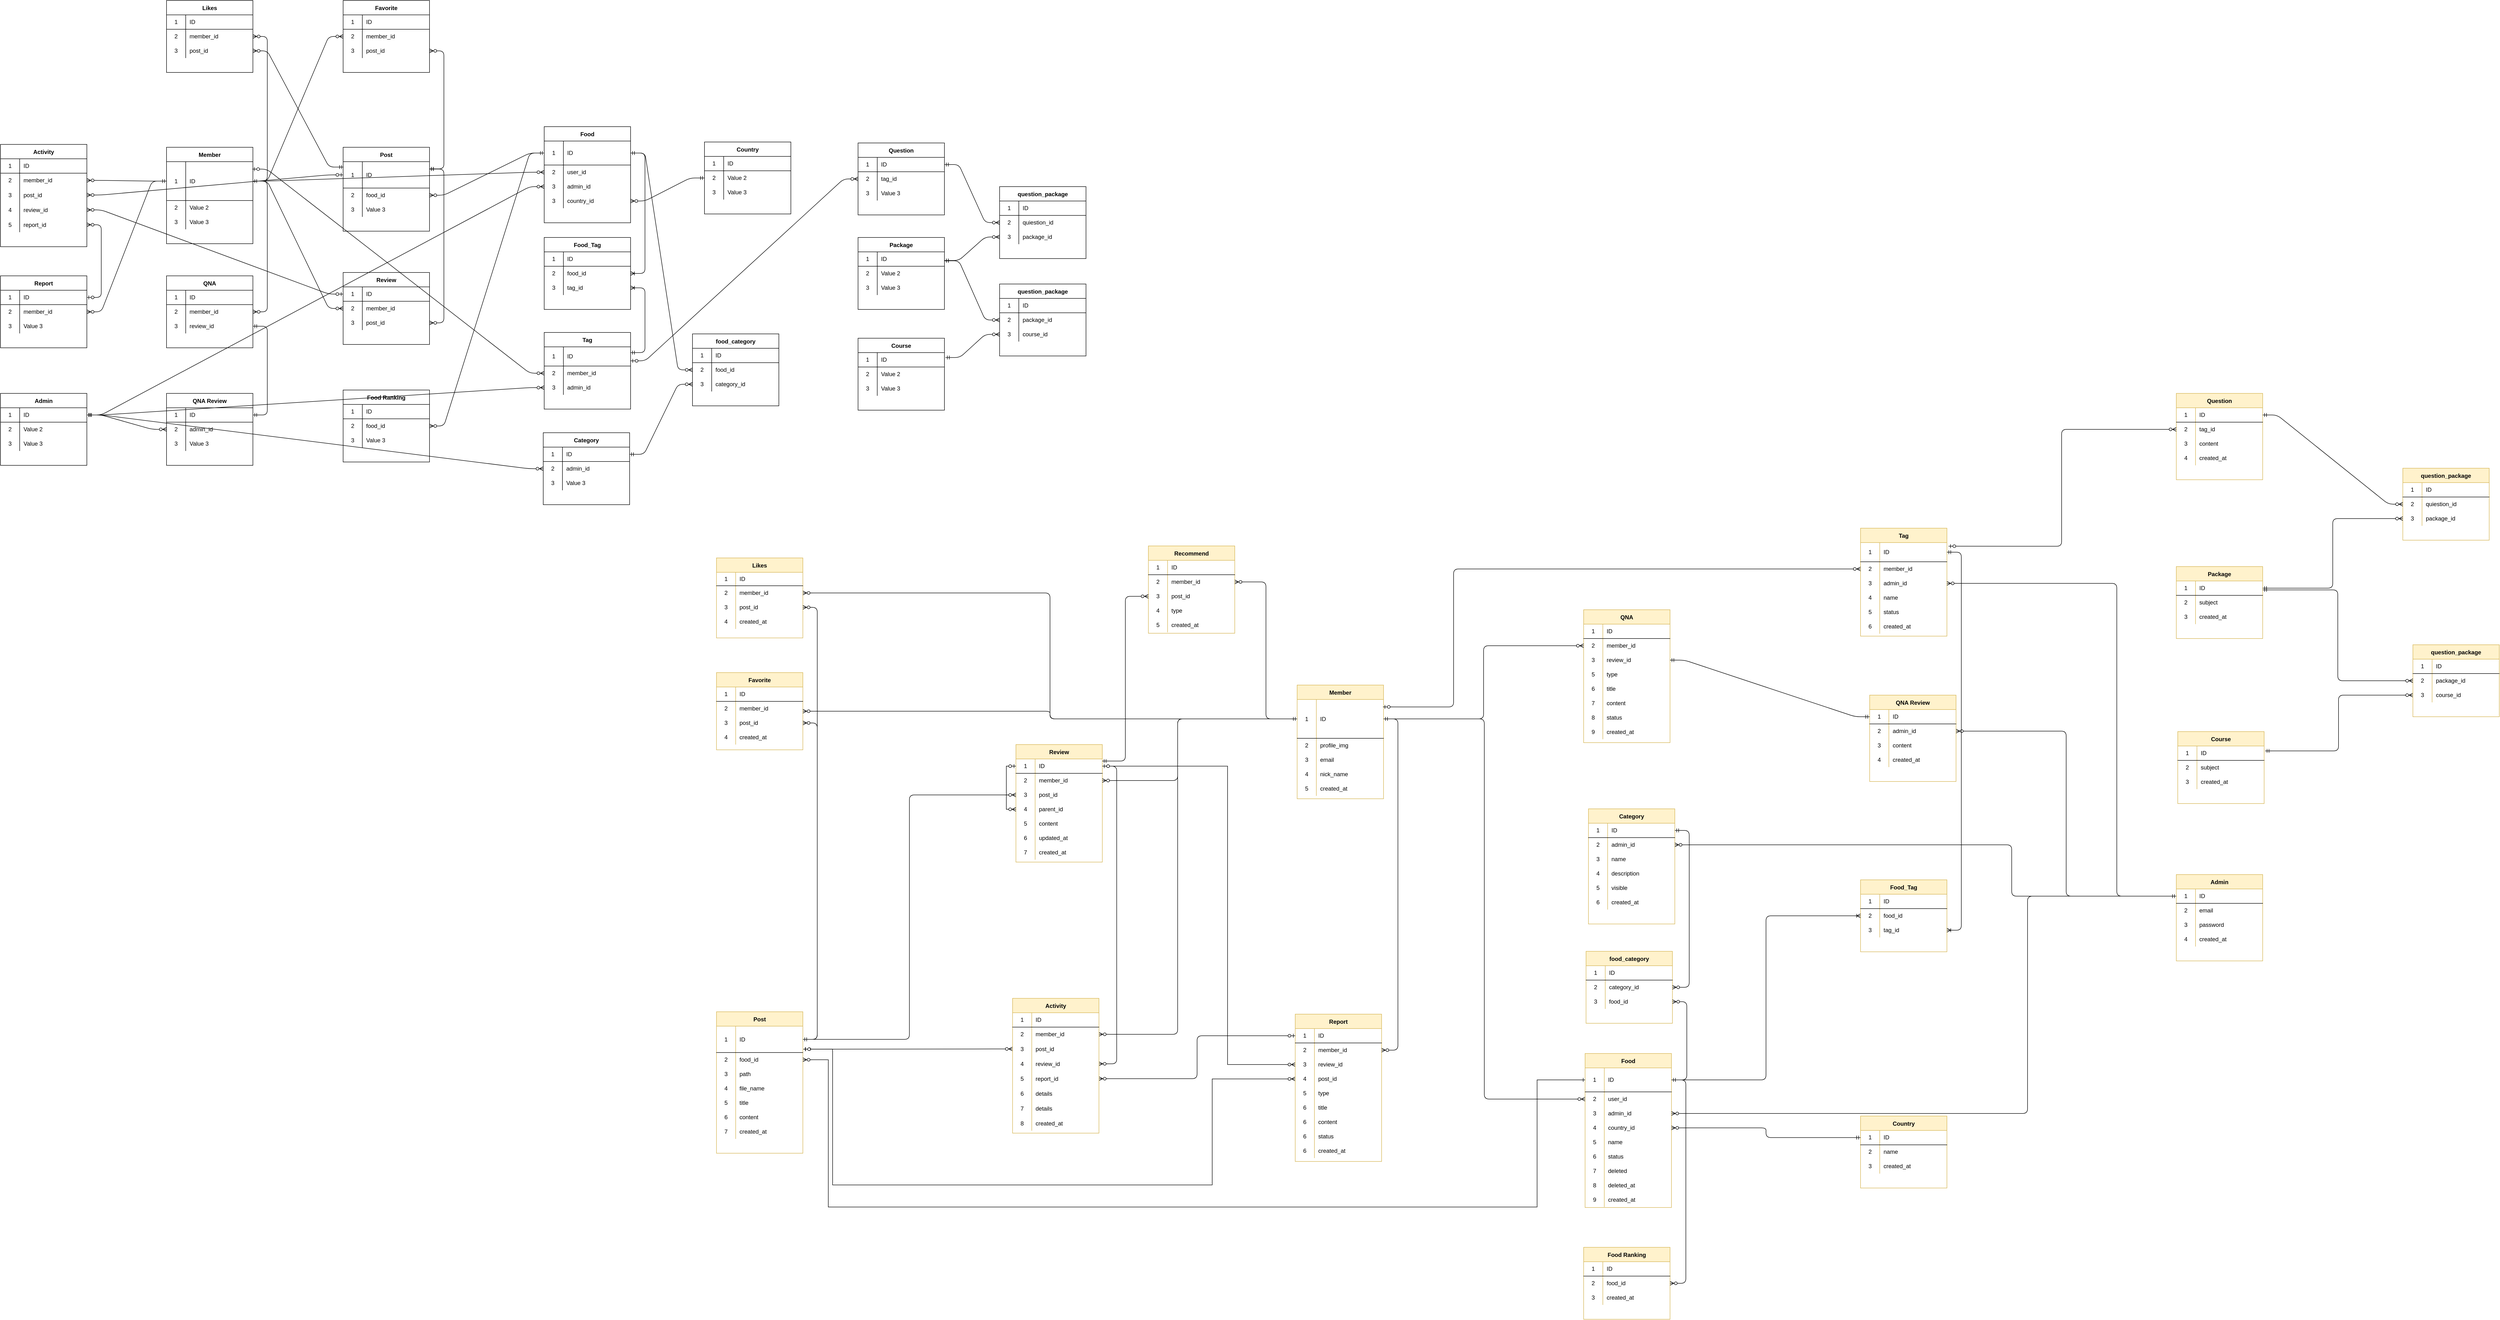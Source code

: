 <mxfile version="14.9.3" type="github">
  <diagram id="DrQXqkzAF4x7ljiE7f6P" name="Page-1">
    <mxGraphModel dx="2073" dy="896" grid="0" gridSize="10" guides="1" tooltips="1" connect="1" arrows="1" fold="1" page="0" pageScale="1" pageWidth="827" pageHeight="1169" math="0" shadow="0">
      <root>
        <mxCell id="0" />
        <mxCell id="1" parent="0" />
        <mxCell id="YlSi5dVUK5fDgeekknWG-3" value="Member" style="shape=table;startSize=30;container=1;collapsible=0;childLayout=tableLayout;fixedRows=1;rowLines=0;fontStyle=1;align=center;" parent="1" vertex="1">
          <mxGeometry x="80" y="561" width="180" height="201" as="geometry" />
        </mxCell>
        <mxCell id="YlSi5dVUK5fDgeekknWG-4" value="" style="shape=partialRectangle;html=1;whiteSpace=wrap;collapsible=0;dropTarget=0;pointerEvents=0;fillColor=none;top=0;left=0;bottom=1;right=0;points=[[0,0.5],[1,0.5]];portConstraint=eastwest;" parent="YlSi5dVUK5fDgeekknWG-3" vertex="1">
          <mxGeometry y="30" width="180" height="81" as="geometry" />
        </mxCell>
        <mxCell id="YlSi5dVUK5fDgeekknWG-5" value="1" style="shape=partialRectangle;html=1;whiteSpace=wrap;connectable=0;fillColor=none;top=0;left=0;bottom=0;right=0;overflow=hidden;" parent="YlSi5dVUK5fDgeekknWG-4" vertex="1">
          <mxGeometry width="40" height="81" as="geometry" />
        </mxCell>
        <mxCell id="YlSi5dVUK5fDgeekknWG-6" value="ID" style="shape=partialRectangle;html=1;whiteSpace=wrap;connectable=0;fillColor=none;top=0;left=0;bottom=0;right=0;align=left;spacingLeft=6;overflow=hidden;" parent="YlSi5dVUK5fDgeekknWG-4" vertex="1">
          <mxGeometry x="40" width="140" height="81" as="geometry" />
        </mxCell>
        <mxCell id="YlSi5dVUK5fDgeekknWG-7" value="" style="shape=partialRectangle;html=1;whiteSpace=wrap;collapsible=0;dropTarget=0;pointerEvents=0;fillColor=none;top=0;left=0;bottom=0;right=0;points=[[0,0.5],[1,0.5]];portConstraint=eastwest;" parent="YlSi5dVUK5fDgeekknWG-3" vertex="1">
          <mxGeometry y="111" width="180" height="30" as="geometry" />
        </mxCell>
        <mxCell id="YlSi5dVUK5fDgeekknWG-8" value="2" style="shape=partialRectangle;html=1;whiteSpace=wrap;connectable=0;fillColor=none;top=0;left=0;bottom=0;right=0;overflow=hidden;" parent="YlSi5dVUK5fDgeekknWG-7" vertex="1">
          <mxGeometry width="40" height="30" as="geometry" />
        </mxCell>
        <mxCell id="YlSi5dVUK5fDgeekknWG-9" value="Value 2" style="shape=partialRectangle;html=1;whiteSpace=wrap;connectable=0;fillColor=none;top=0;left=0;bottom=0;right=0;align=left;spacingLeft=6;overflow=hidden;" parent="YlSi5dVUK5fDgeekknWG-7" vertex="1">
          <mxGeometry x="40" width="140" height="30" as="geometry" />
        </mxCell>
        <mxCell id="YlSi5dVUK5fDgeekknWG-10" value="" style="shape=partialRectangle;html=1;whiteSpace=wrap;collapsible=0;dropTarget=0;pointerEvents=0;fillColor=none;top=0;left=0;bottom=0;right=0;points=[[0,0.5],[1,0.5]];portConstraint=eastwest;" parent="YlSi5dVUK5fDgeekknWG-3" vertex="1">
          <mxGeometry y="141" width="180" height="30" as="geometry" />
        </mxCell>
        <mxCell id="YlSi5dVUK5fDgeekknWG-11" value="3" style="shape=partialRectangle;html=1;whiteSpace=wrap;connectable=0;fillColor=none;top=0;left=0;bottom=0;right=0;overflow=hidden;" parent="YlSi5dVUK5fDgeekknWG-10" vertex="1">
          <mxGeometry width="40" height="30" as="geometry" />
        </mxCell>
        <mxCell id="YlSi5dVUK5fDgeekknWG-12" value="Value 3" style="shape=partialRectangle;html=1;whiteSpace=wrap;connectable=0;fillColor=none;top=0;left=0;bottom=0;right=0;align=left;spacingLeft=6;overflow=hidden;" parent="YlSi5dVUK5fDgeekknWG-10" vertex="1">
          <mxGeometry x="40" width="140" height="30" as="geometry" />
        </mxCell>
        <mxCell id="YlSi5dVUK5fDgeekknWG-13" value="Admin" style="shape=table;startSize=30;container=1;collapsible=0;childLayout=tableLayout;fixedRows=1;rowLines=0;fontStyle=1;align=center;" parent="1" vertex="1">
          <mxGeometry x="-266" y="1074" width="180" height="150" as="geometry" />
        </mxCell>
        <mxCell id="YlSi5dVUK5fDgeekknWG-14" value="" style="shape=partialRectangle;html=1;whiteSpace=wrap;collapsible=0;dropTarget=0;pointerEvents=0;fillColor=none;top=0;left=0;bottom=1;right=0;points=[[0,0.5],[1,0.5]];portConstraint=eastwest;" parent="YlSi5dVUK5fDgeekknWG-13" vertex="1">
          <mxGeometry y="30" width="180" height="30" as="geometry" />
        </mxCell>
        <mxCell id="YlSi5dVUK5fDgeekknWG-15" value="1" style="shape=partialRectangle;html=1;whiteSpace=wrap;connectable=0;fillColor=none;top=0;left=0;bottom=0;right=0;overflow=hidden;" parent="YlSi5dVUK5fDgeekknWG-14" vertex="1">
          <mxGeometry width="40" height="30" as="geometry" />
        </mxCell>
        <mxCell id="YlSi5dVUK5fDgeekknWG-16" value="ID" style="shape=partialRectangle;html=1;whiteSpace=wrap;connectable=0;fillColor=none;top=0;left=0;bottom=0;right=0;align=left;spacingLeft=6;overflow=hidden;" parent="YlSi5dVUK5fDgeekknWG-14" vertex="1">
          <mxGeometry x="40" width="140" height="30" as="geometry" />
        </mxCell>
        <mxCell id="YlSi5dVUK5fDgeekknWG-17" value="" style="shape=partialRectangle;html=1;whiteSpace=wrap;collapsible=0;dropTarget=0;pointerEvents=0;fillColor=none;top=0;left=0;bottom=0;right=0;points=[[0,0.5],[1,0.5]];portConstraint=eastwest;" parent="YlSi5dVUK5fDgeekknWG-13" vertex="1">
          <mxGeometry y="60" width="180" height="30" as="geometry" />
        </mxCell>
        <mxCell id="YlSi5dVUK5fDgeekknWG-18" value="2" style="shape=partialRectangle;html=1;whiteSpace=wrap;connectable=0;fillColor=none;top=0;left=0;bottom=0;right=0;overflow=hidden;" parent="YlSi5dVUK5fDgeekknWG-17" vertex="1">
          <mxGeometry width="40" height="30" as="geometry" />
        </mxCell>
        <mxCell id="YlSi5dVUK5fDgeekknWG-19" value="Value 2" style="shape=partialRectangle;html=1;whiteSpace=wrap;connectable=0;fillColor=none;top=0;left=0;bottom=0;right=0;align=left;spacingLeft=6;overflow=hidden;" parent="YlSi5dVUK5fDgeekknWG-17" vertex="1">
          <mxGeometry x="40" width="140" height="30" as="geometry" />
        </mxCell>
        <mxCell id="YlSi5dVUK5fDgeekknWG-20" value="" style="shape=partialRectangle;html=1;whiteSpace=wrap;collapsible=0;dropTarget=0;pointerEvents=0;fillColor=none;top=0;left=0;bottom=0;right=0;points=[[0,0.5],[1,0.5]];portConstraint=eastwest;" parent="YlSi5dVUK5fDgeekknWG-13" vertex="1">
          <mxGeometry y="90" width="180" height="30" as="geometry" />
        </mxCell>
        <mxCell id="YlSi5dVUK5fDgeekknWG-21" value="3" style="shape=partialRectangle;html=1;whiteSpace=wrap;connectable=0;fillColor=none;top=0;left=0;bottom=0;right=0;overflow=hidden;" parent="YlSi5dVUK5fDgeekknWG-20" vertex="1">
          <mxGeometry width="40" height="30" as="geometry" />
        </mxCell>
        <mxCell id="YlSi5dVUK5fDgeekknWG-22" value="Value 3" style="shape=partialRectangle;html=1;whiteSpace=wrap;connectable=0;fillColor=none;top=0;left=0;bottom=0;right=0;align=left;spacingLeft=6;overflow=hidden;" parent="YlSi5dVUK5fDgeekknWG-20" vertex="1">
          <mxGeometry x="40" width="140" height="30" as="geometry" />
        </mxCell>
        <mxCell id="3mrBlYlQJBhg7aza0nXE-19" value="Review" style="shape=table;startSize=30;container=1;collapsible=0;childLayout=tableLayout;fixedRows=1;rowLines=0;fontStyle=1;align=center;" parent="1" vertex="1">
          <mxGeometry x="448" y="822" width="180" height="150" as="geometry" />
        </mxCell>
        <mxCell id="3mrBlYlQJBhg7aza0nXE-20" value="" style="shape=partialRectangle;html=1;whiteSpace=wrap;collapsible=0;dropTarget=0;pointerEvents=0;fillColor=none;top=0;left=0;bottom=1;right=0;points=[[0,0.5],[1,0.5]];portConstraint=eastwest;" parent="3mrBlYlQJBhg7aza0nXE-19" vertex="1">
          <mxGeometry y="30" width="180" height="30" as="geometry" />
        </mxCell>
        <mxCell id="3mrBlYlQJBhg7aza0nXE-21" value="1" style="shape=partialRectangle;html=1;whiteSpace=wrap;connectable=0;fillColor=none;top=0;left=0;bottom=0;right=0;overflow=hidden;" parent="3mrBlYlQJBhg7aza0nXE-20" vertex="1">
          <mxGeometry width="40" height="30" as="geometry" />
        </mxCell>
        <mxCell id="3mrBlYlQJBhg7aza0nXE-22" value="ID" style="shape=partialRectangle;html=1;whiteSpace=wrap;connectable=0;fillColor=none;top=0;left=0;bottom=0;right=0;align=left;spacingLeft=6;overflow=hidden;" parent="3mrBlYlQJBhg7aza0nXE-20" vertex="1">
          <mxGeometry x="40" width="140" height="30" as="geometry" />
        </mxCell>
        <mxCell id="3mrBlYlQJBhg7aza0nXE-23" value="" style="shape=partialRectangle;html=1;whiteSpace=wrap;collapsible=0;dropTarget=0;pointerEvents=0;fillColor=none;top=0;left=0;bottom=0;right=0;points=[[0,0.5],[1,0.5]];portConstraint=eastwest;" parent="3mrBlYlQJBhg7aza0nXE-19" vertex="1">
          <mxGeometry y="60" width="180" height="30" as="geometry" />
        </mxCell>
        <mxCell id="3mrBlYlQJBhg7aza0nXE-24" value="2" style="shape=partialRectangle;html=1;whiteSpace=wrap;connectable=0;fillColor=none;top=0;left=0;bottom=0;right=0;overflow=hidden;" parent="3mrBlYlQJBhg7aza0nXE-23" vertex="1">
          <mxGeometry width="40" height="30" as="geometry" />
        </mxCell>
        <mxCell id="3mrBlYlQJBhg7aza0nXE-25" value="member_id" style="shape=partialRectangle;html=1;whiteSpace=wrap;connectable=0;fillColor=none;top=0;left=0;bottom=0;right=0;align=left;spacingLeft=6;overflow=hidden;" parent="3mrBlYlQJBhg7aza0nXE-23" vertex="1">
          <mxGeometry x="40" width="140" height="30" as="geometry" />
        </mxCell>
        <mxCell id="3mrBlYlQJBhg7aza0nXE-26" value="" style="shape=partialRectangle;html=1;whiteSpace=wrap;collapsible=0;dropTarget=0;pointerEvents=0;fillColor=none;top=0;left=0;bottom=0;right=0;points=[[0,0.5],[1,0.5]];portConstraint=eastwest;" parent="3mrBlYlQJBhg7aza0nXE-19" vertex="1">
          <mxGeometry y="90" width="180" height="30" as="geometry" />
        </mxCell>
        <mxCell id="3mrBlYlQJBhg7aza0nXE-27" value="3" style="shape=partialRectangle;html=1;whiteSpace=wrap;connectable=0;fillColor=none;top=0;left=0;bottom=0;right=0;overflow=hidden;" parent="3mrBlYlQJBhg7aza0nXE-26" vertex="1">
          <mxGeometry width="40" height="30" as="geometry" />
        </mxCell>
        <mxCell id="3mrBlYlQJBhg7aza0nXE-28" value="post_id" style="shape=partialRectangle;html=1;whiteSpace=wrap;connectable=0;fillColor=none;top=0;left=0;bottom=0;right=0;align=left;spacingLeft=6;overflow=hidden;" parent="3mrBlYlQJBhg7aza0nXE-26" vertex="1">
          <mxGeometry x="40" width="140" height="30" as="geometry" />
        </mxCell>
        <mxCell id="YlSi5dVUK5fDgeekknWG-33" value="QNA" style="shape=table;startSize=30;container=1;collapsible=0;childLayout=tableLayout;fixedRows=1;rowLines=0;fontStyle=1;align=center;" parent="1" vertex="1">
          <mxGeometry x="80" y="829" width="180" height="150" as="geometry" />
        </mxCell>
        <mxCell id="YlSi5dVUK5fDgeekknWG-34" value="" style="shape=partialRectangle;html=1;whiteSpace=wrap;collapsible=0;dropTarget=0;pointerEvents=0;fillColor=none;top=0;left=0;bottom=1;right=0;points=[[0,0.5],[1,0.5]];portConstraint=eastwest;" parent="YlSi5dVUK5fDgeekknWG-33" vertex="1">
          <mxGeometry y="30" width="180" height="30" as="geometry" />
        </mxCell>
        <mxCell id="YlSi5dVUK5fDgeekknWG-35" value="1" style="shape=partialRectangle;html=1;whiteSpace=wrap;connectable=0;fillColor=none;top=0;left=0;bottom=0;right=0;overflow=hidden;" parent="YlSi5dVUK5fDgeekknWG-34" vertex="1">
          <mxGeometry width="40" height="30" as="geometry" />
        </mxCell>
        <mxCell id="YlSi5dVUK5fDgeekknWG-36" value="ID" style="shape=partialRectangle;html=1;whiteSpace=wrap;connectable=0;fillColor=none;top=0;left=0;bottom=0;right=0;align=left;spacingLeft=6;overflow=hidden;" parent="YlSi5dVUK5fDgeekknWG-34" vertex="1">
          <mxGeometry x="40" width="140" height="30" as="geometry" />
        </mxCell>
        <mxCell id="YlSi5dVUK5fDgeekknWG-37" value="" style="shape=partialRectangle;html=1;whiteSpace=wrap;collapsible=0;dropTarget=0;pointerEvents=0;fillColor=none;top=0;left=0;bottom=0;right=0;points=[[0,0.5],[1,0.5]];portConstraint=eastwest;" parent="YlSi5dVUK5fDgeekknWG-33" vertex="1">
          <mxGeometry y="60" width="180" height="30" as="geometry" />
        </mxCell>
        <mxCell id="YlSi5dVUK5fDgeekknWG-38" value="2" style="shape=partialRectangle;html=1;whiteSpace=wrap;connectable=0;fillColor=none;top=0;left=0;bottom=0;right=0;overflow=hidden;" parent="YlSi5dVUK5fDgeekknWG-37" vertex="1">
          <mxGeometry width="40" height="30" as="geometry" />
        </mxCell>
        <mxCell id="YlSi5dVUK5fDgeekknWG-39" value="member_id" style="shape=partialRectangle;html=1;whiteSpace=wrap;connectable=0;fillColor=none;top=0;left=0;bottom=0;right=0;align=left;spacingLeft=6;overflow=hidden;" parent="YlSi5dVUK5fDgeekknWG-37" vertex="1">
          <mxGeometry x="40" width="140" height="30" as="geometry" />
        </mxCell>
        <mxCell id="YlSi5dVUK5fDgeekknWG-40" value="" style="shape=partialRectangle;html=1;whiteSpace=wrap;collapsible=0;dropTarget=0;pointerEvents=0;fillColor=none;top=0;left=0;bottom=0;right=0;points=[[0,0.5],[1,0.5]];portConstraint=eastwest;" parent="YlSi5dVUK5fDgeekknWG-33" vertex="1">
          <mxGeometry y="90" width="180" height="30" as="geometry" />
        </mxCell>
        <mxCell id="YlSi5dVUK5fDgeekknWG-41" value="3" style="shape=partialRectangle;html=1;whiteSpace=wrap;connectable=0;fillColor=none;top=0;left=0;bottom=0;right=0;overflow=hidden;" parent="YlSi5dVUK5fDgeekknWG-40" vertex="1">
          <mxGeometry width="40" height="30" as="geometry" />
        </mxCell>
        <mxCell id="YlSi5dVUK5fDgeekknWG-42" value="review_id" style="shape=partialRectangle;html=1;whiteSpace=wrap;connectable=0;fillColor=none;top=0;left=0;bottom=0;right=0;align=left;spacingLeft=6;overflow=hidden;" parent="YlSi5dVUK5fDgeekknWG-40" vertex="1">
          <mxGeometry x="40" width="140" height="30" as="geometry" />
        </mxCell>
        <mxCell id="YlSi5dVUK5fDgeekknWG-52" value="QNA Review" style="shape=table;startSize=30;container=1;collapsible=0;childLayout=tableLayout;fixedRows=1;rowLines=0;fontStyle=1;align=center;" parent="1" vertex="1">
          <mxGeometry x="80" y="1074" width="180" height="150" as="geometry" />
        </mxCell>
        <mxCell id="YlSi5dVUK5fDgeekknWG-53" value="" style="shape=partialRectangle;html=1;whiteSpace=wrap;collapsible=0;dropTarget=0;pointerEvents=0;fillColor=none;top=0;left=0;bottom=1;right=0;points=[[0,0.5],[1,0.5]];portConstraint=eastwest;" parent="YlSi5dVUK5fDgeekknWG-52" vertex="1">
          <mxGeometry y="30" width="180" height="30" as="geometry" />
        </mxCell>
        <mxCell id="YlSi5dVUK5fDgeekknWG-54" value="1" style="shape=partialRectangle;html=1;whiteSpace=wrap;connectable=0;fillColor=none;top=0;left=0;bottom=0;right=0;overflow=hidden;" parent="YlSi5dVUK5fDgeekknWG-53" vertex="1">
          <mxGeometry width="40" height="30" as="geometry" />
        </mxCell>
        <mxCell id="YlSi5dVUK5fDgeekknWG-55" value="ID" style="shape=partialRectangle;html=1;whiteSpace=wrap;connectable=0;fillColor=none;top=0;left=0;bottom=0;right=0;align=left;spacingLeft=6;overflow=hidden;" parent="YlSi5dVUK5fDgeekknWG-53" vertex="1">
          <mxGeometry x="40" width="140" height="30" as="geometry" />
        </mxCell>
        <mxCell id="YlSi5dVUK5fDgeekknWG-56" value="" style="shape=partialRectangle;html=1;whiteSpace=wrap;collapsible=0;dropTarget=0;pointerEvents=0;fillColor=none;top=0;left=0;bottom=0;right=0;points=[[0,0.5],[1,0.5]];portConstraint=eastwest;" parent="YlSi5dVUK5fDgeekknWG-52" vertex="1">
          <mxGeometry y="60" width="180" height="30" as="geometry" />
        </mxCell>
        <mxCell id="YlSi5dVUK5fDgeekknWG-57" value="2" style="shape=partialRectangle;html=1;whiteSpace=wrap;connectable=0;fillColor=none;top=0;left=0;bottom=0;right=0;overflow=hidden;" parent="YlSi5dVUK5fDgeekknWG-56" vertex="1">
          <mxGeometry width="40" height="30" as="geometry" />
        </mxCell>
        <mxCell id="YlSi5dVUK5fDgeekknWG-58" value="admin_id" style="shape=partialRectangle;html=1;whiteSpace=wrap;connectable=0;fillColor=none;top=0;left=0;bottom=0;right=0;align=left;spacingLeft=6;overflow=hidden;" parent="YlSi5dVUK5fDgeekknWG-56" vertex="1">
          <mxGeometry x="40" width="140" height="30" as="geometry" />
        </mxCell>
        <mxCell id="YlSi5dVUK5fDgeekknWG-59" value="" style="shape=partialRectangle;html=1;whiteSpace=wrap;collapsible=0;dropTarget=0;pointerEvents=0;fillColor=none;top=0;left=0;bottom=0;right=0;points=[[0,0.5],[1,0.5]];portConstraint=eastwest;" parent="YlSi5dVUK5fDgeekknWG-52" vertex="1">
          <mxGeometry y="90" width="180" height="30" as="geometry" />
        </mxCell>
        <mxCell id="YlSi5dVUK5fDgeekknWG-60" value="3" style="shape=partialRectangle;html=1;whiteSpace=wrap;connectable=0;fillColor=none;top=0;left=0;bottom=0;right=0;overflow=hidden;" parent="YlSi5dVUK5fDgeekknWG-59" vertex="1">
          <mxGeometry width="40" height="30" as="geometry" />
        </mxCell>
        <mxCell id="YlSi5dVUK5fDgeekknWG-61" value="Value 3" style="shape=partialRectangle;html=1;whiteSpace=wrap;connectable=0;fillColor=none;top=0;left=0;bottom=0;right=0;align=left;spacingLeft=6;overflow=hidden;" parent="YlSi5dVUK5fDgeekknWG-59" vertex="1">
          <mxGeometry x="40" width="140" height="30" as="geometry" />
        </mxCell>
        <mxCell id="3mrBlYlQJBhg7aza0nXE-60" value="Report" style="shape=table;startSize=30;container=1;collapsible=0;childLayout=tableLayout;fixedRows=1;rowLines=0;fontStyle=1;align=center;" parent="1" vertex="1">
          <mxGeometry x="-266" y="829" width="180" height="150" as="geometry" />
        </mxCell>
        <mxCell id="3mrBlYlQJBhg7aza0nXE-61" value="" style="shape=partialRectangle;html=1;whiteSpace=wrap;collapsible=0;dropTarget=0;pointerEvents=0;fillColor=none;top=0;left=0;bottom=1;right=0;points=[[0,0.5],[1,0.5]];portConstraint=eastwest;" parent="3mrBlYlQJBhg7aza0nXE-60" vertex="1">
          <mxGeometry y="30" width="180" height="30" as="geometry" />
        </mxCell>
        <mxCell id="3mrBlYlQJBhg7aza0nXE-62" value="1" style="shape=partialRectangle;html=1;whiteSpace=wrap;connectable=0;fillColor=none;top=0;left=0;bottom=0;right=0;overflow=hidden;" parent="3mrBlYlQJBhg7aza0nXE-61" vertex="1">
          <mxGeometry width="40" height="30" as="geometry" />
        </mxCell>
        <mxCell id="3mrBlYlQJBhg7aza0nXE-63" value="ID" style="shape=partialRectangle;html=1;whiteSpace=wrap;connectable=0;fillColor=none;top=0;left=0;bottom=0;right=0;align=left;spacingLeft=6;overflow=hidden;" parent="3mrBlYlQJBhg7aza0nXE-61" vertex="1">
          <mxGeometry x="40" width="140" height="30" as="geometry" />
        </mxCell>
        <mxCell id="3mrBlYlQJBhg7aza0nXE-64" value="" style="shape=partialRectangle;html=1;whiteSpace=wrap;collapsible=0;dropTarget=0;pointerEvents=0;fillColor=none;top=0;left=0;bottom=0;right=0;points=[[0,0.5],[1,0.5]];portConstraint=eastwest;" parent="3mrBlYlQJBhg7aza0nXE-60" vertex="1">
          <mxGeometry y="60" width="180" height="30" as="geometry" />
        </mxCell>
        <mxCell id="3mrBlYlQJBhg7aza0nXE-65" value="2" style="shape=partialRectangle;html=1;whiteSpace=wrap;connectable=0;fillColor=none;top=0;left=0;bottom=0;right=0;overflow=hidden;" parent="3mrBlYlQJBhg7aza0nXE-64" vertex="1">
          <mxGeometry width="40" height="30" as="geometry" />
        </mxCell>
        <mxCell id="3mrBlYlQJBhg7aza0nXE-66" value="member_id" style="shape=partialRectangle;html=1;whiteSpace=wrap;connectable=0;fillColor=none;top=0;left=0;bottom=0;right=0;align=left;spacingLeft=6;overflow=hidden;" parent="3mrBlYlQJBhg7aza0nXE-64" vertex="1">
          <mxGeometry x="40" width="140" height="30" as="geometry" />
        </mxCell>
        <mxCell id="3mrBlYlQJBhg7aza0nXE-67" value="" style="shape=partialRectangle;html=1;whiteSpace=wrap;collapsible=0;dropTarget=0;pointerEvents=0;fillColor=none;top=0;left=0;bottom=0;right=0;points=[[0,0.5],[1,0.5]];portConstraint=eastwest;" parent="3mrBlYlQJBhg7aza0nXE-60" vertex="1">
          <mxGeometry y="90" width="180" height="30" as="geometry" />
        </mxCell>
        <mxCell id="3mrBlYlQJBhg7aza0nXE-68" value="3" style="shape=partialRectangle;html=1;whiteSpace=wrap;connectable=0;fillColor=none;top=0;left=0;bottom=0;right=0;overflow=hidden;" parent="3mrBlYlQJBhg7aza0nXE-67" vertex="1">
          <mxGeometry width="40" height="30" as="geometry" />
        </mxCell>
        <mxCell id="3mrBlYlQJBhg7aza0nXE-69" value="Value 3" style="shape=partialRectangle;html=1;whiteSpace=wrap;connectable=0;fillColor=none;top=0;left=0;bottom=0;right=0;align=left;spacingLeft=6;overflow=hidden;" parent="3mrBlYlQJBhg7aza0nXE-67" vertex="1">
          <mxGeometry x="40" width="140" height="30" as="geometry" />
        </mxCell>
        <mxCell id="YlSi5dVUK5fDgeekknWG-62" value="Category" style="shape=table;startSize=30;container=1;collapsible=0;childLayout=tableLayout;fixedRows=1;rowLines=0;fontStyle=1;align=center;" parent="1" vertex="1">
          <mxGeometry x="865" y="1156" width="180" height="150" as="geometry" />
        </mxCell>
        <mxCell id="YlSi5dVUK5fDgeekknWG-63" value="" style="shape=partialRectangle;html=1;whiteSpace=wrap;collapsible=0;dropTarget=0;pointerEvents=0;fillColor=none;top=0;left=0;bottom=1;right=0;points=[[0,0.5],[1,0.5]];portConstraint=eastwest;" parent="YlSi5dVUK5fDgeekknWG-62" vertex="1">
          <mxGeometry y="30" width="180" height="30" as="geometry" />
        </mxCell>
        <mxCell id="YlSi5dVUK5fDgeekknWG-64" value="1" style="shape=partialRectangle;html=1;whiteSpace=wrap;connectable=0;fillColor=none;top=0;left=0;bottom=0;right=0;overflow=hidden;" parent="YlSi5dVUK5fDgeekknWG-63" vertex="1">
          <mxGeometry width="40" height="30" as="geometry" />
        </mxCell>
        <mxCell id="YlSi5dVUK5fDgeekknWG-65" value="ID" style="shape=partialRectangle;html=1;whiteSpace=wrap;connectable=0;fillColor=none;top=0;left=0;bottom=0;right=0;align=left;spacingLeft=6;overflow=hidden;" parent="YlSi5dVUK5fDgeekknWG-63" vertex="1">
          <mxGeometry x="40" width="140" height="30" as="geometry" />
        </mxCell>
        <mxCell id="YlSi5dVUK5fDgeekknWG-66" value="" style="shape=partialRectangle;html=1;whiteSpace=wrap;collapsible=0;dropTarget=0;pointerEvents=0;fillColor=none;top=0;left=0;bottom=0;right=0;points=[[0,0.5],[1,0.5]];portConstraint=eastwest;" parent="YlSi5dVUK5fDgeekknWG-62" vertex="1">
          <mxGeometry y="60" width="180" height="30" as="geometry" />
        </mxCell>
        <mxCell id="YlSi5dVUK5fDgeekknWG-67" value="2" style="shape=partialRectangle;html=1;whiteSpace=wrap;connectable=0;fillColor=none;top=0;left=0;bottom=0;right=0;overflow=hidden;" parent="YlSi5dVUK5fDgeekknWG-66" vertex="1">
          <mxGeometry width="40" height="30" as="geometry" />
        </mxCell>
        <mxCell id="YlSi5dVUK5fDgeekknWG-68" value="admin_id" style="shape=partialRectangle;html=1;whiteSpace=wrap;connectable=0;fillColor=none;top=0;left=0;bottom=0;right=0;align=left;spacingLeft=6;overflow=hidden;" parent="YlSi5dVUK5fDgeekknWG-66" vertex="1">
          <mxGeometry x="40" width="140" height="30" as="geometry" />
        </mxCell>
        <mxCell id="YlSi5dVUK5fDgeekknWG-69" value="" style="shape=partialRectangle;html=1;whiteSpace=wrap;collapsible=0;dropTarget=0;pointerEvents=0;fillColor=none;top=0;left=0;bottom=0;right=0;points=[[0,0.5],[1,0.5]];portConstraint=eastwest;" parent="YlSi5dVUK5fDgeekknWG-62" vertex="1">
          <mxGeometry y="90" width="180" height="30" as="geometry" />
        </mxCell>
        <mxCell id="YlSi5dVUK5fDgeekknWG-70" value="3" style="shape=partialRectangle;html=1;whiteSpace=wrap;connectable=0;fillColor=none;top=0;left=0;bottom=0;right=0;overflow=hidden;" parent="YlSi5dVUK5fDgeekknWG-69" vertex="1">
          <mxGeometry width="40" height="30" as="geometry" />
        </mxCell>
        <mxCell id="YlSi5dVUK5fDgeekknWG-71" value="Value 3" style="shape=partialRectangle;html=1;whiteSpace=wrap;connectable=0;fillColor=none;top=0;left=0;bottom=0;right=0;align=left;spacingLeft=6;overflow=hidden;" parent="YlSi5dVUK5fDgeekknWG-69" vertex="1">
          <mxGeometry x="40" width="140" height="30" as="geometry" />
        </mxCell>
        <mxCell id="3mrBlYlQJBhg7aza0nXE-70" value="Likes" style="shape=table;startSize=30;container=1;collapsible=0;childLayout=tableLayout;fixedRows=1;rowLines=0;fontStyle=1;align=center;" parent="1" vertex="1">
          <mxGeometry x="80" y="255" width="180" height="150" as="geometry" />
        </mxCell>
        <mxCell id="3mrBlYlQJBhg7aza0nXE-71" value="" style="shape=partialRectangle;html=1;whiteSpace=wrap;collapsible=0;dropTarget=0;pointerEvents=0;fillColor=none;top=0;left=0;bottom=1;right=0;points=[[0,0.5],[1,0.5]];portConstraint=eastwest;" parent="3mrBlYlQJBhg7aza0nXE-70" vertex="1">
          <mxGeometry y="30" width="180" height="30" as="geometry" />
        </mxCell>
        <mxCell id="3mrBlYlQJBhg7aza0nXE-72" value="1" style="shape=partialRectangle;html=1;whiteSpace=wrap;connectable=0;fillColor=none;top=0;left=0;bottom=0;right=0;overflow=hidden;" parent="3mrBlYlQJBhg7aza0nXE-71" vertex="1">
          <mxGeometry width="40" height="30" as="geometry" />
        </mxCell>
        <mxCell id="3mrBlYlQJBhg7aza0nXE-73" value="ID" style="shape=partialRectangle;html=1;whiteSpace=wrap;connectable=0;fillColor=none;top=0;left=0;bottom=0;right=0;align=left;spacingLeft=6;overflow=hidden;" parent="3mrBlYlQJBhg7aza0nXE-71" vertex="1">
          <mxGeometry x="40" width="140" height="30" as="geometry" />
        </mxCell>
        <mxCell id="3mrBlYlQJBhg7aza0nXE-74" value="" style="shape=partialRectangle;html=1;whiteSpace=wrap;collapsible=0;dropTarget=0;pointerEvents=0;fillColor=none;top=0;left=0;bottom=0;right=0;points=[[0,0.5],[1,0.5]];portConstraint=eastwest;" parent="3mrBlYlQJBhg7aza0nXE-70" vertex="1">
          <mxGeometry y="60" width="180" height="30" as="geometry" />
        </mxCell>
        <mxCell id="3mrBlYlQJBhg7aza0nXE-75" value="2" style="shape=partialRectangle;html=1;whiteSpace=wrap;connectable=0;fillColor=none;top=0;left=0;bottom=0;right=0;overflow=hidden;" parent="3mrBlYlQJBhg7aza0nXE-74" vertex="1">
          <mxGeometry width="40" height="30" as="geometry" />
        </mxCell>
        <mxCell id="3mrBlYlQJBhg7aza0nXE-76" value="member_id" style="shape=partialRectangle;html=1;whiteSpace=wrap;connectable=0;fillColor=none;top=0;left=0;bottom=0;right=0;align=left;spacingLeft=6;overflow=hidden;" parent="3mrBlYlQJBhg7aza0nXE-74" vertex="1">
          <mxGeometry x="40" width="140" height="30" as="geometry" />
        </mxCell>
        <mxCell id="3mrBlYlQJBhg7aza0nXE-77" value="" style="shape=partialRectangle;html=1;whiteSpace=wrap;collapsible=0;dropTarget=0;pointerEvents=0;fillColor=none;top=0;left=0;bottom=0;right=0;points=[[0,0.5],[1,0.5]];portConstraint=eastwest;" parent="3mrBlYlQJBhg7aza0nXE-70" vertex="1">
          <mxGeometry y="90" width="180" height="30" as="geometry" />
        </mxCell>
        <mxCell id="3mrBlYlQJBhg7aza0nXE-78" value="3" style="shape=partialRectangle;html=1;whiteSpace=wrap;connectable=0;fillColor=none;top=0;left=0;bottom=0;right=0;overflow=hidden;" parent="3mrBlYlQJBhg7aza0nXE-77" vertex="1">
          <mxGeometry width="40" height="30" as="geometry" />
        </mxCell>
        <mxCell id="3mrBlYlQJBhg7aza0nXE-79" value="post_id" style="shape=partialRectangle;html=1;whiteSpace=wrap;connectable=0;fillColor=none;top=0;left=0;bottom=0;right=0;align=left;spacingLeft=6;overflow=hidden;" parent="3mrBlYlQJBhg7aza0nXE-77" vertex="1">
          <mxGeometry x="40" width="140" height="30" as="geometry" />
        </mxCell>
        <mxCell id="YlSi5dVUK5fDgeekknWG-72" value="Tag" style="shape=table;startSize=30;container=1;collapsible=0;childLayout=tableLayout;fixedRows=1;rowLines=0;fontStyle=1;align=center;" parent="1" vertex="1">
          <mxGeometry x="867" y="947" width="180" height="159.759" as="geometry" />
        </mxCell>
        <mxCell id="YlSi5dVUK5fDgeekknWG-73" value="" style="shape=partialRectangle;html=1;whiteSpace=wrap;collapsible=0;dropTarget=0;pointerEvents=0;fillColor=none;top=0;left=0;bottom=1;right=0;points=[[0,0.5],[1,0.5]];portConstraint=eastwest;" parent="YlSi5dVUK5fDgeekknWG-72" vertex="1">
          <mxGeometry y="30" width="180" height="40" as="geometry" />
        </mxCell>
        <mxCell id="YlSi5dVUK5fDgeekknWG-74" value="1" style="shape=partialRectangle;html=1;whiteSpace=wrap;connectable=0;fillColor=none;top=0;left=0;bottom=0;right=0;overflow=hidden;" parent="YlSi5dVUK5fDgeekknWG-73" vertex="1">
          <mxGeometry width="40" height="40" as="geometry" />
        </mxCell>
        <mxCell id="YlSi5dVUK5fDgeekknWG-75" value="ID" style="shape=partialRectangle;html=1;whiteSpace=wrap;connectable=0;fillColor=none;top=0;left=0;bottom=0;right=0;align=left;spacingLeft=6;overflow=hidden;" parent="YlSi5dVUK5fDgeekknWG-73" vertex="1">
          <mxGeometry x="40" width="140" height="40" as="geometry" />
        </mxCell>
        <mxCell id="YlSi5dVUK5fDgeekknWG-76" value="" style="shape=partialRectangle;html=1;whiteSpace=wrap;collapsible=0;dropTarget=0;pointerEvents=0;fillColor=none;top=0;left=0;bottom=0;right=0;points=[[0,0.5],[1,0.5]];portConstraint=eastwest;" parent="YlSi5dVUK5fDgeekknWG-72" vertex="1">
          <mxGeometry y="70" width="180" height="30" as="geometry" />
        </mxCell>
        <mxCell id="YlSi5dVUK5fDgeekknWG-77" value="2" style="shape=partialRectangle;html=1;whiteSpace=wrap;connectable=0;fillColor=none;top=0;left=0;bottom=0;right=0;overflow=hidden;" parent="YlSi5dVUK5fDgeekknWG-76" vertex="1">
          <mxGeometry width="40" height="30" as="geometry" />
        </mxCell>
        <mxCell id="YlSi5dVUK5fDgeekknWG-78" value="member_id" style="shape=partialRectangle;html=1;whiteSpace=wrap;connectable=0;fillColor=none;top=0;left=0;bottom=0;right=0;align=left;spacingLeft=6;overflow=hidden;" parent="YlSi5dVUK5fDgeekknWG-76" vertex="1">
          <mxGeometry x="40" width="140" height="30" as="geometry" />
        </mxCell>
        <mxCell id="YlSi5dVUK5fDgeekknWG-79" value="" style="shape=partialRectangle;html=1;whiteSpace=wrap;collapsible=0;dropTarget=0;pointerEvents=0;fillColor=none;top=0;left=0;bottom=0;right=0;points=[[0,0.5],[1,0.5]];portConstraint=eastwest;" parent="YlSi5dVUK5fDgeekknWG-72" vertex="1">
          <mxGeometry y="100" width="180" height="30" as="geometry" />
        </mxCell>
        <mxCell id="YlSi5dVUK5fDgeekknWG-80" value="3" style="shape=partialRectangle;html=1;whiteSpace=wrap;connectable=0;fillColor=none;top=0;left=0;bottom=0;right=0;overflow=hidden;" parent="YlSi5dVUK5fDgeekknWG-79" vertex="1">
          <mxGeometry width="40" height="30" as="geometry" />
        </mxCell>
        <mxCell id="YlSi5dVUK5fDgeekknWG-81" value="admin_id" style="shape=partialRectangle;html=1;whiteSpace=wrap;connectable=0;fillColor=none;top=0;left=0;bottom=0;right=0;align=left;spacingLeft=6;overflow=hidden;" parent="YlSi5dVUK5fDgeekknWG-79" vertex="1">
          <mxGeometry x="40" width="140" height="30" as="geometry" />
        </mxCell>
        <mxCell id="3mrBlYlQJBhg7aza0nXE-89" value="Favorite" style="shape=table;startSize=30;container=1;collapsible=0;childLayout=tableLayout;fixedRows=1;rowLines=0;fontStyle=1;align=center;" parent="1" vertex="1">
          <mxGeometry x="448" y="255" width="180" height="150" as="geometry" />
        </mxCell>
        <mxCell id="3mrBlYlQJBhg7aza0nXE-90" value="" style="shape=partialRectangle;html=1;whiteSpace=wrap;collapsible=0;dropTarget=0;pointerEvents=0;fillColor=none;top=0;left=0;bottom=1;right=0;points=[[0,0.5],[1,0.5]];portConstraint=eastwest;" parent="3mrBlYlQJBhg7aza0nXE-89" vertex="1">
          <mxGeometry y="30" width="180" height="30" as="geometry" />
        </mxCell>
        <mxCell id="3mrBlYlQJBhg7aza0nXE-91" value="1" style="shape=partialRectangle;html=1;whiteSpace=wrap;connectable=0;fillColor=none;top=0;left=0;bottom=0;right=0;overflow=hidden;" parent="3mrBlYlQJBhg7aza0nXE-90" vertex="1">
          <mxGeometry width="40" height="30" as="geometry" />
        </mxCell>
        <mxCell id="3mrBlYlQJBhg7aza0nXE-92" value="ID" style="shape=partialRectangle;html=1;whiteSpace=wrap;connectable=0;fillColor=none;top=0;left=0;bottom=0;right=0;align=left;spacingLeft=6;overflow=hidden;" parent="3mrBlYlQJBhg7aza0nXE-90" vertex="1">
          <mxGeometry x="40" width="140" height="30" as="geometry" />
        </mxCell>
        <mxCell id="3mrBlYlQJBhg7aza0nXE-93" value="" style="shape=partialRectangle;html=1;whiteSpace=wrap;collapsible=0;dropTarget=0;pointerEvents=0;fillColor=none;top=0;left=0;bottom=0;right=0;points=[[0,0.5],[1,0.5]];portConstraint=eastwest;" parent="3mrBlYlQJBhg7aza0nXE-89" vertex="1">
          <mxGeometry y="60" width="180" height="30" as="geometry" />
        </mxCell>
        <mxCell id="3mrBlYlQJBhg7aza0nXE-94" value="2" style="shape=partialRectangle;html=1;whiteSpace=wrap;connectable=0;fillColor=none;top=0;left=0;bottom=0;right=0;overflow=hidden;" parent="3mrBlYlQJBhg7aza0nXE-93" vertex="1">
          <mxGeometry width="40" height="30" as="geometry" />
        </mxCell>
        <mxCell id="3mrBlYlQJBhg7aza0nXE-95" value="member_id" style="shape=partialRectangle;html=1;whiteSpace=wrap;connectable=0;fillColor=none;top=0;left=0;bottom=0;right=0;align=left;spacingLeft=6;overflow=hidden;" parent="3mrBlYlQJBhg7aza0nXE-93" vertex="1">
          <mxGeometry x="40" width="140" height="30" as="geometry" />
        </mxCell>
        <mxCell id="3mrBlYlQJBhg7aza0nXE-96" value="" style="shape=partialRectangle;html=1;whiteSpace=wrap;collapsible=0;dropTarget=0;pointerEvents=0;fillColor=none;top=0;left=0;bottom=0;right=0;points=[[0,0.5],[1,0.5]];portConstraint=eastwest;" parent="3mrBlYlQJBhg7aza0nXE-89" vertex="1">
          <mxGeometry y="90" width="180" height="30" as="geometry" />
        </mxCell>
        <mxCell id="3mrBlYlQJBhg7aza0nXE-97" value="3" style="shape=partialRectangle;html=1;whiteSpace=wrap;connectable=0;fillColor=none;top=0;left=0;bottom=0;right=0;overflow=hidden;" parent="3mrBlYlQJBhg7aza0nXE-96" vertex="1">
          <mxGeometry width="40" height="30" as="geometry" />
        </mxCell>
        <mxCell id="3mrBlYlQJBhg7aza0nXE-98" value="post_id" style="shape=partialRectangle;html=1;whiteSpace=wrap;connectable=0;fillColor=none;top=0;left=0;bottom=0;right=0;align=left;spacingLeft=6;overflow=hidden;" parent="3mrBlYlQJBhg7aza0nXE-96" vertex="1">
          <mxGeometry x="40" width="140" height="30" as="geometry" />
        </mxCell>
        <mxCell id="YlSi5dVUK5fDgeekknWG-82" value="Country" style="shape=table;startSize=30;container=1;collapsible=0;childLayout=tableLayout;fixedRows=1;rowLines=0;fontStyle=1;align=center;" parent="1" vertex="1">
          <mxGeometry x="1201" y="550" width="180" height="150" as="geometry" />
        </mxCell>
        <mxCell id="YlSi5dVUK5fDgeekknWG-83" value="" style="shape=partialRectangle;html=1;whiteSpace=wrap;collapsible=0;dropTarget=0;pointerEvents=0;fillColor=none;top=0;left=0;bottom=1;right=0;points=[[0,0.5],[1,0.5]];portConstraint=eastwest;" parent="YlSi5dVUK5fDgeekknWG-82" vertex="1">
          <mxGeometry y="30" width="180" height="30" as="geometry" />
        </mxCell>
        <mxCell id="YlSi5dVUK5fDgeekknWG-84" value="1" style="shape=partialRectangle;html=1;whiteSpace=wrap;connectable=0;fillColor=none;top=0;left=0;bottom=0;right=0;overflow=hidden;" parent="YlSi5dVUK5fDgeekknWG-83" vertex="1">
          <mxGeometry width="40" height="30" as="geometry" />
        </mxCell>
        <mxCell id="YlSi5dVUK5fDgeekknWG-85" value="ID" style="shape=partialRectangle;html=1;whiteSpace=wrap;connectable=0;fillColor=none;top=0;left=0;bottom=0;right=0;align=left;spacingLeft=6;overflow=hidden;" parent="YlSi5dVUK5fDgeekknWG-83" vertex="1">
          <mxGeometry x="40" width="140" height="30" as="geometry" />
        </mxCell>
        <mxCell id="YlSi5dVUK5fDgeekknWG-86" value="" style="shape=partialRectangle;html=1;whiteSpace=wrap;collapsible=0;dropTarget=0;pointerEvents=0;fillColor=none;top=0;left=0;bottom=0;right=0;points=[[0,0.5],[1,0.5]];portConstraint=eastwest;" parent="YlSi5dVUK5fDgeekknWG-82" vertex="1">
          <mxGeometry y="60" width="180" height="30" as="geometry" />
        </mxCell>
        <mxCell id="YlSi5dVUK5fDgeekknWG-87" value="2" style="shape=partialRectangle;html=1;whiteSpace=wrap;connectable=0;fillColor=none;top=0;left=0;bottom=0;right=0;overflow=hidden;" parent="YlSi5dVUK5fDgeekknWG-86" vertex="1">
          <mxGeometry width="40" height="30" as="geometry" />
        </mxCell>
        <mxCell id="YlSi5dVUK5fDgeekknWG-88" value="Value 2" style="shape=partialRectangle;html=1;whiteSpace=wrap;connectable=0;fillColor=none;top=0;left=0;bottom=0;right=0;align=left;spacingLeft=6;overflow=hidden;" parent="YlSi5dVUK5fDgeekknWG-86" vertex="1">
          <mxGeometry x="40" width="140" height="30" as="geometry" />
        </mxCell>
        <mxCell id="YlSi5dVUK5fDgeekknWG-89" value="" style="shape=partialRectangle;html=1;whiteSpace=wrap;collapsible=0;dropTarget=0;pointerEvents=0;fillColor=none;top=0;left=0;bottom=0;right=0;points=[[0,0.5],[1,0.5]];portConstraint=eastwest;" parent="YlSi5dVUK5fDgeekknWG-82" vertex="1">
          <mxGeometry y="90" width="180" height="30" as="geometry" />
        </mxCell>
        <mxCell id="YlSi5dVUK5fDgeekknWG-90" value="3" style="shape=partialRectangle;html=1;whiteSpace=wrap;connectable=0;fillColor=none;top=0;left=0;bottom=0;right=0;overflow=hidden;" parent="YlSi5dVUK5fDgeekknWG-89" vertex="1">
          <mxGeometry width="40" height="30" as="geometry" />
        </mxCell>
        <mxCell id="YlSi5dVUK5fDgeekknWG-91" value="Value 3" style="shape=partialRectangle;html=1;whiteSpace=wrap;connectable=0;fillColor=none;top=0;left=0;bottom=0;right=0;align=left;spacingLeft=6;overflow=hidden;" parent="YlSi5dVUK5fDgeekknWG-89" vertex="1">
          <mxGeometry x="40" width="140" height="30" as="geometry" />
        </mxCell>
        <mxCell id="3mrBlYlQJBhg7aza0nXE-99" value="Post" style="shape=table;startSize=30;container=1;collapsible=0;childLayout=tableLayout;fixedRows=1;rowLines=0;fontStyle=1;align=center;" parent="1" vertex="1">
          <mxGeometry x="448" y="561" width="180" height="174.931" as="geometry" />
        </mxCell>
        <mxCell id="3mrBlYlQJBhg7aza0nXE-100" value="" style="shape=partialRectangle;html=1;whiteSpace=wrap;collapsible=0;dropTarget=0;pointerEvents=0;fillColor=none;top=0;left=0;bottom=1;right=0;points=[[0,0.5],[1,0.5]];portConstraint=eastwest;" parent="3mrBlYlQJBhg7aza0nXE-99" vertex="1">
          <mxGeometry y="30" width="180" height="55" as="geometry" />
        </mxCell>
        <mxCell id="3mrBlYlQJBhg7aza0nXE-101" value="1" style="shape=partialRectangle;html=1;whiteSpace=wrap;connectable=0;fillColor=none;top=0;left=0;bottom=0;right=0;overflow=hidden;" parent="3mrBlYlQJBhg7aza0nXE-100" vertex="1">
          <mxGeometry width="40" height="55" as="geometry" />
        </mxCell>
        <mxCell id="3mrBlYlQJBhg7aza0nXE-102" value="ID" style="shape=partialRectangle;html=1;whiteSpace=wrap;connectable=0;fillColor=none;top=0;left=0;bottom=0;right=0;align=left;spacingLeft=6;overflow=hidden;" parent="3mrBlYlQJBhg7aza0nXE-100" vertex="1">
          <mxGeometry x="40" width="140" height="55" as="geometry" />
        </mxCell>
        <mxCell id="3mrBlYlQJBhg7aza0nXE-103" value="" style="shape=partialRectangle;html=1;whiteSpace=wrap;collapsible=0;dropTarget=0;pointerEvents=0;fillColor=none;top=0;left=0;bottom=0;right=0;points=[[0,0.5],[1,0.5]];portConstraint=eastwest;" parent="3mrBlYlQJBhg7aza0nXE-99" vertex="1">
          <mxGeometry y="85" width="180" height="30" as="geometry" />
        </mxCell>
        <mxCell id="3mrBlYlQJBhg7aza0nXE-104" value="2" style="shape=partialRectangle;html=1;whiteSpace=wrap;connectable=0;fillColor=none;top=0;left=0;bottom=0;right=0;overflow=hidden;" parent="3mrBlYlQJBhg7aza0nXE-103" vertex="1">
          <mxGeometry width="40" height="30" as="geometry" />
        </mxCell>
        <mxCell id="3mrBlYlQJBhg7aza0nXE-105" value="food_id" style="shape=partialRectangle;html=1;whiteSpace=wrap;connectable=0;fillColor=none;top=0;left=0;bottom=0;right=0;align=left;spacingLeft=6;overflow=hidden;" parent="3mrBlYlQJBhg7aza0nXE-103" vertex="1">
          <mxGeometry x="40" width="140" height="30" as="geometry" />
        </mxCell>
        <mxCell id="3mrBlYlQJBhg7aza0nXE-106" value="" style="shape=partialRectangle;html=1;whiteSpace=wrap;collapsible=0;dropTarget=0;pointerEvents=0;fillColor=none;top=0;left=0;bottom=0;right=0;points=[[0,0.5],[1,0.5]];portConstraint=eastwest;" parent="3mrBlYlQJBhg7aza0nXE-99" vertex="1">
          <mxGeometry y="115" width="180" height="30" as="geometry" />
        </mxCell>
        <mxCell id="3mrBlYlQJBhg7aza0nXE-107" value="3" style="shape=partialRectangle;html=1;whiteSpace=wrap;connectable=0;fillColor=none;top=0;left=0;bottom=0;right=0;overflow=hidden;" parent="3mrBlYlQJBhg7aza0nXE-106" vertex="1">
          <mxGeometry width="40" height="30" as="geometry" />
        </mxCell>
        <mxCell id="3mrBlYlQJBhg7aza0nXE-108" value="Value 3" style="shape=partialRectangle;html=1;whiteSpace=wrap;connectable=0;fillColor=none;top=0;left=0;bottom=0;right=0;align=left;spacingLeft=6;overflow=hidden;" parent="3mrBlYlQJBhg7aza0nXE-106" vertex="1">
          <mxGeometry x="40" width="140" height="30" as="geometry" />
        </mxCell>
        <mxCell id="YlSi5dVUK5fDgeekknWG-92" value="Food Ranking" style="shape=table;startSize=30;container=1;collapsible=0;childLayout=tableLayout;fixedRows=1;rowLines=0;fontStyle=1;align=center;" parent="1" vertex="1">
          <mxGeometry x="448" y="1067" width="180" height="150" as="geometry" />
        </mxCell>
        <mxCell id="YlSi5dVUK5fDgeekknWG-93" value="" style="shape=partialRectangle;html=1;whiteSpace=wrap;collapsible=0;dropTarget=0;pointerEvents=0;fillColor=none;top=0;left=0;bottom=1;right=0;points=[[0,0.5],[1,0.5]];portConstraint=eastwest;" parent="YlSi5dVUK5fDgeekknWG-92" vertex="1">
          <mxGeometry y="30" width="180" height="30" as="geometry" />
        </mxCell>
        <mxCell id="YlSi5dVUK5fDgeekknWG-94" value="1" style="shape=partialRectangle;html=1;whiteSpace=wrap;connectable=0;fillColor=none;top=0;left=0;bottom=0;right=0;overflow=hidden;" parent="YlSi5dVUK5fDgeekknWG-93" vertex="1">
          <mxGeometry width="40" height="30" as="geometry" />
        </mxCell>
        <mxCell id="YlSi5dVUK5fDgeekknWG-95" value="ID" style="shape=partialRectangle;html=1;whiteSpace=wrap;connectable=0;fillColor=none;top=0;left=0;bottom=0;right=0;align=left;spacingLeft=6;overflow=hidden;" parent="YlSi5dVUK5fDgeekknWG-93" vertex="1">
          <mxGeometry x="40" width="140" height="30" as="geometry" />
        </mxCell>
        <mxCell id="YlSi5dVUK5fDgeekknWG-96" value="" style="shape=partialRectangle;html=1;whiteSpace=wrap;collapsible=0;dropTarget=0;pointerEvents=0;fillColor=none;top=0;left=0;bottom=0;right=0;points=[[0,0.5],[1,0.5]];portConstraint=eastwest;" parent="YlSi5dVUK5fDgeekknWG-92" vertex="1">
          <mxGeometry y="60" width="180" height="30" as="geometry" />
        </mxCell>
        <mxCell id="YlSi5dVUK5fDgeekknWG-97" value="2" style="shape=partialRectangle;html=1;whiteSpace=wrap;connectable=0;fillColor=none;top=0;left=0;bottom=0;right=0;overflow=hidden;" parent="YlSi5dVUK5fDgeekknWG-96" vertex="1">
          <mxGeometry width="40" height="30" as="geometry" />
        </mxCell>
        <mxCell id="YlSi5dVUK5fDgeekknWG-98" value="food_id" style="shape=partialRectangle;html=1;whiteSpace=wrap;connectable=0;fillColor=none;top=0;left=0;bottom=0;right=0;align=left;spacingLeft=6;overflow=hidden;" parent="YlSi5dVUK5fDgeekknWG-96" vertex="1">
          <mxGeometry x="40" width="140" height="30" as="geometry" />
        </mxCell>
        <mxCell id="YlSi5dVUK5fDgeekknWG-99" value="" style="shape=partialRectangle;html=1;whiteSpace=wrap;collapsible=0;dropTarget=0;pointerEvents=0;fillColor=none;top=0;left=0;bottom=0;right=0;points=[[0,0.5],[1,0.5]];portConstraint=eastwest;" parent="YlSi5dVUK5fDgeekknWG-92" vertex="1">
          <mxGeometry y="90" width="180" height="30" as="geometry" />
        </mxCell>
        <mxCell id="YlSi5dVUK5fDgeekknWG-100" value="3" style="shape=partialRectangle;html=1;whiteSpace=wrap;connectable=0;fillColor=none;top=0;left=0;bottom=0;right=0;overflow=hidden;" parent="YlSi5dVUK5fDgeekknWG-99" vertex="1">
          <mxGeometry width="40" height="30" as="geometry" />
        </mxCell>
        <mxCell id="YlSi5dVUK5fDgeekknWG-101" value="Value 3" style="shape=partialRectangle;html=1;whiteSpace=wrap;connectable=0;fillColor=none;top=0;left=0;bottom=0;right=0;align=left;spacingLeft=6;overflow=hidden;" parent="YlSi5dVUK5fDgeekknWG-99" vertex="1">
          <mxGeometry x="40" width="140" height="30" as="geometry" />
        </mxCell>
        <mxCell id="3mrBlYlQJBhg7aza0nXE-109" value="Activity" style="shape=table;startSize=30;container=1;collapsible=0;childLayout=tableLayout;fixedRows=1;rowLines=0;fontStyle=1;align=center;" parent="1" vertex="1">
          <mxGeometry x="-266" y="555" width="180" height="213.25" as="geometry" />
        </mxCell>
        <mxCell id="3mrBlYlQJBhg7aza0nXE-110" value="" style="shape=partialRectangle;html=1;whiteSpace=wrap;collapsible=0;dropTarget=0;pointerEvents=0;fillColor=none;top=0;left=0;bottom=1;right=0;points=[[0,0.5],[1,0.5]];portConstraint=eastwest;" parent="3mrBlYlQJBhg7aza0nXE-109" vertex="1">
          <mxGeometry y="30" width="180" height="30" as="geometry" />
        </mxCell>
        <mxCell id="3mrBlYlQJBhg7aza0nXE-111" value="1" style="shape=partialRectangle;html=1;whiteSpace=wrap;connectable=0;fillColor=none;top=0;left=0;bottom=0;right=0;overflow=hidden;" parent="3mrBlYlQJBhg7aza0nXE-110" vertex="1">
          <mxGeometry width="40" height="30" as="geometry" />
        </mxCell>
        <mxCell id="3mrBlYlQJBhg7aza0nXE-112" value="ID" style="shape=partialRectangle;html=1;whiteSpace=wrap;connectable=0;fillColor=none;top=0;left=0;bottom=0;right=0;align=left;spacingLeft=6;overflow=hidden;" parent="3mrBlYlQJBhg7aza0nXE-110" vertex="1">
          <mxGeometry x="40" width="140" height="30" as="geometry" />
        </mxCell>
        <mxCell id="3mrBlYlQJBhg7aza0nXE-113" value="" style="shape=partialRectangle;html=1;whiteSpace=wrap;collapsible=0;dropTarget=0;pointerEvents=0;fillColor=none;top=0;left=0;bottom=0;right=0;points=[[0,0.5],[1,0.5]];portConstraint=eastwest;" parent="3mrBlYlQJBhg7aza0nXE-109" vertex="1">
          <mxGeometry y="60" width="180" height="30" as="geometry" />
        </mxCell>
        <mxCell id="3mrBlYlQJBhg7aza0nXE-114" value="2" style="shape=partialRectangle;html=1;whiteSpace=wrap;connectable=0;fillColor=none;top=0;left=0;bottom=0;right=0;overflow=hidden;" parent="3mrBlYlQJBhg7aza0nXE-113" vertex="1">
          <mxGeometry width="40" height="30" as="geometry" />
        </mxCell>
        <mxCell id="3mrBlYlQJBhg7aza0nXE-115" value="member_id" style="shape=partialRectangle;html=1;whiteSpace=wrap;connectable=0;fillColor=none;top=0;left=0;bottom=0;right=0;align=left;spacingLeft=6;overflow=hidden;" parent="3mrBlYlQJBhg7aza0nXE-113" vertex="1">
          <mxGeometry x="40" width="140" height="30" as="geometry" />
        </mxCell>
        <mxCell id="3mrBlYlQJBhg7aza0nXE-251" value="" style="shape=partialRectangle;html=1;whiteSpace=wrap;collapsible=0;dropTarget=0;pointerEvents=0;fillColor=none;top=0;left=0;bottom=0;right=0;points=[[0,0.5],[1,0.5]];portConstraint=eastwest;" parent="3mrBlYlQJBhg7aza0nXE-109" vertex="1">
          <mxGeometry y="90" width="180" height="31" as="geometry" />
        </mxCell>
        <mxCell id="3mrBlYlQJBhg7aza0nXE-252" value="3" style="shape=partialRectangle;html=1;whiteSpace=wrap;connectable=0;fillColor=none;top=0;left=0;bottom=0;right=0;overflow=hidden;" parent="3mrBlYlQJBhg7aza0nXE-251" vertex="1">
          <mxGeometry width="40" height="31" as="geometry" />
        </mxCell>
        <mxCell id="3mrBlYlQJBhg7aza0nXE-253" value="post_id" style="shape=partialRectangle;html=1;whiteSpace=wrap;connectable=0;fillColor=none;top=0;left=0;bottom=0;right=0;align=left;spacingLeft=6;overflow=hidden;" parent="3mrBlYlQJBhg7aza0nXE-251" vertex="1">
          <mxGeometry x="40" width="140" height="31" as="geometry" />
        </mxCell>
        <mxCell id="3mrBlYlQJBhg7aza0nXE-116" value="" style="shape=partialRectangle;html=1;whiteSpace=wrap;collapsible=0;dropTarget=0;pointerEvents=0;fillColor=none;top=0;left=0;bottom=0;right=0;points=[[0,0.5],[1,0.5]];portConstraint=eastwest;" parent="3mrBlYlQJBhg7aza0nXE-109" vertex="1">
          <mxGeometry y="121" width="180" height="31" as="geometry" />
        </mxCell>
        <mxCell id="3mrBlYlQJBhg7aza0nXE-117" value="4" style="shape=partialRectangle;html=1;whiteSpace=wrap;connectable=0;fillColor=none;top=0;left=0;bottom=0;right=0;overflow=hidden;" parent="3mrBlYlQJBhg7aza0nXE-116" vertex="1">
          <mxGeometry width="40" height="31" as="geometry" />
        </mxCell>
        <mxCell id="3mrBlYlQJBhg7aza0nXE-118" value="review_id" style="shape=partialRectangle;html=1;whiteSpace=wrap;connectable=0;fillColor=none;top=0;left=0;bottom=0;right=0;align=left;spacingLeft=6;overflow=hidden;" parent="3mrBlYlQJBhg7aza0nXE-116" vertex="1">
          <mxGeometry x="40" width="140" height="31" as="geometry" />
        </mxCell>
        <mxCell id="3mrBlYlQJBhg7aza0nXE-258" value="" style="shape=partialRectangle;html=1;whiteSpace=wrap;collapsible=0;dropTarget=0;pointerEvents=0;fillColor=none;top=0;left=0;bottom=0;right=0;points=[[0,0.5],[1,0.5]];portConstraint=eastwest;" parent="3mrBlYlQJBhg7aza0nXE-109" vertex="1">
          <mxGeometry y="152" width="180" height="31" as="geometry" />
        </mxCell>
        <mxCell id="3mrBlYlQJBhg7aza0nXE-259" value="5" style="shape=partialRectangle;html=1;whiteSpace=wrap;connectable=0;fillColor=none;top=0;left=0;bottom=0;right=0;overflow=hidden;" parent="3mrBlYlQJBhg7aza0nXE-258" vertex="1">
          <mxGeometry width="40" height="31" as="geometry" />
        </mxCell>
        <mxCell id="3mrBlYlQJBhg7aza0nXE-260" value="report_id" style="shape=partialRectangle;html=1;whiteSpace=wrap;connectable=0;fillColor=none;top=0;left=0;bottom=0;right=0;align=left;spacingLeft=6;overflow=hidden;" parent="3mrBlYlQJBhg7aza0nXE-258" vertex="1">
          <mxGeometry x="40" width="140" height="31" as="geometry" />
        </mxCell>
        <mxCell id="3mrBlYlQJBhg7aza0nXE-131" value="Food" style="shape=table;startSize=30;container=1;collapsible=0;childLayout=tableLayout;fixedRows=1;rowLines=0;fontStyle=1;align=center;" parent="1" vertex="1">
          <mxGeometry x="867" y="518" width="180" height="200.345" as="geometry" />
        </mxCell>
        <mxCell id="3mrBlYlQJBhg7aza0nXE-132" value="" style="shape=partialRectangle;html=1;whiteSpace=wrap;collapsible=0;dropTarget=0;pointerEvents=0;fillColor=none;top=0;left=0;bottom=1;right=0;points=[[0,0.5],[1,0.5]];portConstraint=eastwest;" parent="3mrBlYlQJBhg7aza0nXE-131" vertex="1">
          <mxGeometry y="30" width="180" height="50" as="geometry" />
        </mxCell>
        <mxCell id="3mrBlYlQJBhg7aza0nXE-133" value="1" style="shape=partialRectangle;html=1;whiteSpace=wrap;connectable=0;fillColor=none;top=0;left=0;bottom=0;right=0;overflow=hidden;" parent="3mrBlYlQJBhg7aza0nXE-132" vertex="1">
          <mxGeometry width="40" height="50" as="geometry" />
        </mxCell>
        <mxCell id="3mrBlYlQJBhg7aza0nXE-134" value="ID" style="shape=partialRectangle;html=1;whiteSpace=wrap;connectable=0;fillColor=none;top=0;left=0;bottom=0;right=0;align=left;spacingLeft=6;overflow=hidden;" parent="3mrBlYlQJBhg7aza0nXE-132" vertex="1">
          <mxGeometry x="40" width="140" height="50" as="geometry" />
        </mxCell>
        <mxCell id="3mrBlYlQJBhg7aza0nXE-135" value="" style="shape=partialRectangle;html=1;whiteSpace=wrap;collapsible=0;dropTarget=0;pointerEvents=0;fillColor=none;top=0;left=0;bottom=0;right=0;points=[[0,0.5],[1,0.5]];portConstraint=eastwest;" parent="3mrBlYlQJBhg7aza0nXE-131" vertex="1">
          <mxGeometry y="80" width="180" height="30" as="geometry" />
        </mxCell>
        <mxCell id="3mrBlYlQJBhg7aza0nXE-136" value="2" style="shape=partialRectangle;html=1;whiteSpace=wrap;connectable=0;fillColor=none;top=0;left=0;bottom=0;right=0;overflow=hidden;" parent="3mrBlYlQJBhg7aza0nXE-135" vertex="1">
          <mxGeometry width="40" height="30" as="geometry" />
        </mxCell>
        <mxCell id="3mrBlYlQJBhg7aza0nXE-137" value="user_id" style="shape=partialRectangle;html=1;whiteSpace=wrap;connectable=0;fillColor=none;top=0;left=0;bottom=0;right=0;align=left;spacingLeft=6;overflow=hidden;" parent="3mrBlYlQJBhg7aza0nXE-135" vertex="1">
          <mxGeometry x="40" width="140" height="30" as="geometry" />
        </mxCell>
        <mxCell id="3mrBlYlQJBhg7aza0nXE-138" value="" style="shape=partialRectangle;html=1;whiteSpace=wrap;collapsible=0;dropTarget=0;pointerEvents=0;fillColor=none;top=0;left=0;bottom=0;right=0;points=[[0,0.5],[1,0.5]];portConstraint=eastwest;" parent="3mrBlYlQJBhg7aza0nXE-131" vertex="1">
          <mxGeometry y="110" width="180" height="30" as="geometry" />
        </mxCell>
        <mxCell id="3mrBlYlQJBhg7aza0nXE-139" value="3" style="shape=partialRectangle;html=1;whiteSpace=wrap;connectable=0;fillColor=none;top=0;left=0;bottom=0;right=0;overflow=hidden;" parent="3mrBlYlQJBhg7aza0nXE-138" vertex="1">
          <mxGeometry width="40" height="30" as="geometry" />
        </mxCell>
        <mxCell id="3mrBlYlQJBhg7aza0nXE-140" value="admin_id" style="shape=partialRectangle;html=1;whiteSpace=wrap;connectable=0;fillColor=none;top=0;left=0;bottom=0;right=0;align=left;spacingLeft=6;overflow=hidden;" parent="3mrBlYlQJBhg7aza0nXE-138" vertex="1">
          <mxGeometry x="40" width="140" height="30" as="geometry" />
        </mxCell>
        <mxCell id="3mrBlYlQJBhg7aza0nXE-218" value="" style="shape=partialRectangle;html=1;whiteSpace=wrap;collapsible=0;dropTarget=0;pointerEvents=0;fillColor=none;top=0;left=0;bottom=0;right=0;points=[[0,0.5],[1,0.5]];portConstraint=eastwest;" parent="3mrBlYlQJBhg7aza0nXE-131" vertex="1">
          <mxGeometry y="140" width="180" height="30" as="geometry" />
        </mxCell>
        <mxCell id="3mrBlYlQJBhg7aza0nXE-219" value="3" style="shape=partialRectangle;html=1;whiteSpace=wrap;connectable=0;fillColor=none;top=0;left=0;bottom=0;right=0;overflow=hidden;" parent="3mrBlYlQJBhg7aza0nXE-218" vertex="1">
          <mxGeometry width="40" height="30" as="geometry" />
        </mxCell>
        <mxCell id="3mrBlYlQJBhg7aza0nXE-220" value="country_id" style="shape=partialRectangle;html=1;whiteSpace=wrap;connectable=0;fillColor=none;top=0;left=0;bottom=0;right=0;align=left;spacingLeft=6;overflow=hidden;" parent="3mrBlYlQJBhg7aza0nXE-218" vertex="1">
          <mxGeometry x="40" width="140" height="30" as="geometry" />
        </mxCell>
        <mxCell id="3mrBlYlQJBhg7aza0nXE-147" value="" style="edgeStyle=entityRelationEdgeStyle;fontSize=12;html=1;endArrow=ERzeroToMany;startArrow=ERmandOne;exitX=1;exitY=0.5;exitDx=0;exitDy=0;" parent="1" source="YlSi5dVUK5fDgeekknWG-4" target="3mrBlYlQJBhg7aza0nXE-89" edge="1">
          <mxGeometry width="100" height="100" relative="1" as="geometry">
            <mxPoint x="288" y="589" as="sourcePoint" />
            <mxPoint x="441" y="263" as="targetPoint" />
          </mxGeometry>
        </mxCell>
        <mxCell id="3mrBlYlQJBhg7aza0nXE-151" value="" style="edgeStyle=entityRelationEdgeStyle;fontSize=12;html=1;endArrow=ERzeroToMany;startArrow=ERmandOne;" parent="1" source="YlSi5dVUK5fDgeekknWG-4" target="3mrBlYlQJBhg7aza0nXE-113" edge="1">
          <mxGeometry width="100" height="100" relative="1" as="geometry">
            <mxPoint x="-197" y="561" as="sourcePoint" />
            <mxPoint x="-9" y="285" as="targetPoint" />
          </mxGeometry>
        </mxCell>
        <mxCell id="3mrBlYlQJBhg7aza0nXE-152" value="" style="edgeStyle=entityRelationEdgeStyle;fontSize=12;html=1;endArrow=ERzeroToMany;startArrow=ERmandOne;" parent="1" source="YlSi5dVUK5fDgeekknWG-4" target="YlSi5dVUK5fDgeekknWG-37" edge="1">
          <mxGeometry width="100" height="100" relative="1" as="geometry">
            <mxPoint x="266" y="615" as="sourcePoint" />
            <mxPoint x="408" y="848" as="targetPoint" />
          </mxGeometry>
        </mxCell>
        <mxCell id="3mrBlYlQJBhg7aza0nXE-153" value="" style="edgeStyle=entityRelationEdgeStyle;fontSize=12;html=1;endArrow=ERzeroToMany;startArrow=ERmandOne;" parent="1" source="YlSi5dVUK5fDgeekknWG-4" target="3mrBlYlQJBhg7aza0nXE-23" edge="1">
          <mxGeometry width="100" height="100" relative="1" as="geometry">
            <mxPoint x="270" y="616" as="sourcePoint" />
            <mxPoint x="270" y="914" as="targetPoint" />
          </mxGeometry>
        </mxCell>
        <mxCell id="3mrBlYlQJBhg7aza0nXE-154" value="" style="edgeStyle=entityRelationEdgeStyle;fontSize=12;html=1;endArrow=ERzeroToMany;startArrow=ERmandOne;" parent="1" source="YlSi5dVUK5fDgeekknWG-4" target="3mrBlYlQJBhg7aza0nXE-74" edge="1">
          <mxGeometry width="100" height="100" relative="1" as="geometry">
            <mxPoint x="346" y="624" as="sourcePoint" />
            <mxPoint x="364" y="926" as="targetPoint" />
          </mxGeometry>
        </mxCell>
        <mxCell id="3mrBlYlQJBhg7aza0nXE-155" value="" style="edgeStyle=entityRelationEdgeStyle;fontSize=12;html=1;endArrow=ERzeroToMany;startArrow=ERmandOne;exitX=0;exitY=0.5;exitDx=0;exitDy=0;" parent="1" source="YlSi5dVUK5fDgeekknWG-4" target="3mrBlYlQJBhg7aza0nXE-64" edge="1">
          <mxGeometry width="100" height="100" relative="1" as="geometry">
            <mxPoint x="-11" y="689" as="sourcePoint" />
            <mxPoint x="-87" y="779" as="targetPoint" />
          </mxGeometry>
        </mxCell>
        <mxCell id="3mrBlYlQJBhg7aza0nXE-156" value="" style="edgeStyle=entityRelationEdgeStyle;fontSize=12;html=1;endArrow=ERzeroToMany;startArrow=ERzeroToOne;exitX=0.994;exitY=0.192;exitDx=0;exitDy=0;exitPerimeter=0;fillColor=#f8cecc;" parent="1" source="YlSi5dVUK5fDgeekknWG-4" target="YlSi5dVUK5fDgeekknWG-76" edge="1">
          <mxGeometry width="100" height="100" relative="1" as="geometry">
            <mxPoint x="263" y="608" as="sourcePoint" />
            <mxPoint x="862" y="897" as="targetPoint" />
          </mxGeometry>
        </mxCell>
        <mxCell id="3mrBlYlQJBhg7aza0nXE-157" value="" style="edgeStyle=entityRelationEdgeStyle;fontSize=12;html=1;endArrow=ERzeroToMany;startArrow=ERmandOne;entryX=1;entryY=0.5;entryDx=0;entryDy=0;exitX=1;exitY=0.273;exitDx=0;exitDy=0;exitPerimeter=0;" parent="1" source="3mrBlYlQJBhg7aza0nXE-100" target="3mrBlYlQJBhg7aza0nXE-96" edge="1">
          <mxGeometry width="100" height="100" relative="1" as="geometry">
            <mxPoint x="634" y="606" as="sourcePoint" />
            <mxPoint x="825" y="362" as="targetPoint" />
          </mxGeometry>
        </mxCell>
        <mxCell id="3mrBlYlQJBhg7aza0nXE-158" value="" style="edgeStyle=entityRelationEdgeStyle;fontSize=12;html=1;endArrow=ERzeroToMany;startArrow=ERmandOne;exitX=0.004;exitY=0.204;exitDx=0;exitDy=0;exitPerimeter=0;" parent="1" source="3mrBlYlQJBhg7aza0nXE-100" target="3mrBlYlQJBhg7aza0nXE-77" edge="1">
          <mxGeometry width="100" height="100" relative="1" as="geometry">
            <mxPoint x="638.0" y="615.5" as="sourcePoint" />
            <mxPoint x="638.0" y="370" as="targetPoint" />
          </mxGeometry>
        </mxCell>
        <mxCell id="3mrBlYlQJBhg7aza0nXE-159" value="" style="edgeStyle=entityRelationEdgeStyle;fontSize=12;html=1;endArrow=ERzeroToMany;startArrow=ERmandOne;exitX=0.998;exitY=0.279;exitDx=0;exitDy=0;exitPerimeter=0;" parent="1" source="3mrBlYlQJBhg7aza0nXE-100" target="3mrBlYlQJBhg7aza0nXE-26" edge="1">
          <mxGeometry width="100" height="100" relative="1" as="geometry">
            <mxPoint x="628" y="625" as="sourcePoint" />
            <mxPoint x="734" y="927" as="targetPoint" />
          </mxGeometry>
        </mxCell>
        <mxCell id="3mrBlYlQJBhg7aza0nXE-160" value="" style="edgeStyle=entityRelationEdgeStyle;fontSize=12;html=1;endArrow=ERmandOne;startArrow=ERmandOne;fontStyle=4;exitX=1;exitY=0.5;exitDx=0;exitDy=0;fillColor=#dae8fc;" parent="1" source="YlSi5dVUK5fDgeekknWG-53" target="YlSi5dVUK5fDgeekknWG-40" edge="1">
          <mxGeometry width="100" height="100" relative="1" as="geometry">
            <mxPoint x="260" y="1149" as="sourcePoint" />
            <mxPoint x="80" y="874" as="targetPoint" />
          </mxGeometry>
        </mxCell>
        <mxCell id="3mrBlYlQJBhg7aza0nXE-175" value="" style="edgeStyle=entityRelationEdgeStyle;fontSize=12;html=1;endArrow=ERzeroToMany;startArrow=ERmandOne;exitX=1;exitY=0.5;exitDx=0;exitDy=0;" parent="1" source="YlSi5dVUK5fDgeekknWG-14" target="YlSi5dVUK5fDgeekknWG-56" edge="1">
          <mxGeometry width="100" height="100" relative="1" as="geometry">
            <mxPoint x="-49" y="1128" as="sourcePoint" />
            <mxPoint x="51" y="1028" as="targetPoint" />
          </mxGeometry>
        </mxCell>
        <mxCell id="3mrBlYlQJBhg7aza0nXE-176" value="" style="edgeStyle=entityRelationEdgeStyle;fontSize=12;html=1;endArrow=ERzeroToMany;startArrow=ERmandOne;exitX=1;exitY=0.5;exitDx=0;exitDy=0;" parent="1" source="YlSi5dVUK5fDgeekknWG-14" target="YlSi5dVUK5fDgeekknWG-66" edge="1">
          <mxGeometry width="100" height="100" relative="1" as="geometry">
            <mxPoint x="-81" y="1201" as="sourcePoint" />
            <mxPoint x="167" y="1324" as="targetPoint" />
          </mxGeometry>
        </mxCell>
        <mxCell id="3mrBlYlQJBhg7aza0nXE-177" value="" style="edgeStyle=entityRelationEdgeStyle;fontSize=12;html=1;endArrow=ERzeroToMany;startArrow=ERmandOne;" parent="1" target="YlSi5dVUK5fDgeekknWG-79" edge="1">
          <mxGeometry width="100" height="100" relative="1" as="geometry">
            <mxPoint x="-85" y="1119" as="sourcePoint" />
            <mxPoint x="702" y="1078" as="targetPoint" />
          </mxGeometry>
        </mxCell>
        <mxCell id="3mrBlYlQJBhg7aza0nXE-182" value="" style="edgeStyle=entityRelationEdgeStyle;fontSize=12;html=1;endArrow=ERzeroToMany;startArrow=ERmandOne;fillColor=#d80073;" parent="1" source="3mrBlYlQJBhg7aza0nXE-132" target="3mrBlYlQJBhg7aza0nXE-103" edge="1">
          <mxGeometry width="100" height="100" relative="1" as="geometry">
            <mxPoint x="683" y="644" as="sourcePoint" />
            <mxPoint x="783" y="544" as="targetPoint" />
          </mxGeometry>
        </mxCell>
        <mxCell id="3mrBlYlQJBhg7aza0nXE-183" value="" style="edgeStyle=entityRelationEdgeStyle;fontSize=12;html=1;endArrow=ERzeroToMany;startArrow=ERmandOne;" parent="1" source="YlSi5dVUK5fDgeekknWG-4" target="3mrBlYlQJBhg7aza0nXE-135" edge="1">
          <mxGeometry width="100" height="100" relative="1" as="geometry">
            <mxPoint x="497" y="573" as="sourcePoint" />
            <mxPoint x="597" y="473" as="targetPoint" />
          </mxGeometry>
        </mxCell>
        <mxCell id="3mrBlYlQJBhg7aza0nXE-186" value="Food_Tag" style="shape=table;startSize=30;container=1;collapsible=0;childLayout=tableLayout;fixedRows=1;rowLines=0;fontStyle=1;align=center;" parent="1" vertex="1">
          <mxGeometry x="867" y="749" width="180" height="150" as="geometry" />
        </mxCell>
        <mxCell id="3mrBlYlQJBhg7aza0nXE-187" value="" style="shape=partialRectangle;html=1;whiteSpace=wrap;collapsible=0;dropTarget=0;pointerEvents=0;fillColor=none;top=0;left=0;bottom=1;right=0;points=[[0,0.5],[1,0.5]];portConstraint=eastwest;" parent="3mrBlYlQJBhg7aza0nXE-186" vertex="1">
          <mxGeometry y="30" width="180" height="30" as="geometry" />
        </mxCell>
        <mxCell id="3mrBlYlQJBhg7aza0nXE-188" value="1" style="shape=partialRectangle;html=1;whiteSpace=wrap;connectable=0;fillColor=none;top=0;left=0;bottom=0;right=0;overflow=hidden;" parent="3mrBlYlQJBhg7aza0nXE-187" vertex="1">
          <mxGeometry width="40" height="30" as="geometry" />
        </mxCell>
        <mxCell id="3mrBlYlQJBhg7aza0nXE-189" value="ID" style="shape=partialRectangle;html=1;whiteSpace=wrap;connectable=0;fillColor=none;top=0;left=0;bottom=0;right=0;align=left;spacingLeft=6;overflow=hidden;" parent="3mrBlYlQJBhg7aza0nXE-187" vertex="1">
          <mxGeometry x="40" width="140" height="30" as="geometry" />
        </mxCell>
        <mxCell id="3mrBlYlQJBhg7aza0nXE-190" value="" style="shape=partialRectangle;html=1;whiteSpace=wrap;collapsible=0;dropTarget=0;pointerEvents=0;fillColor=none;top=0;left=0;bottom=0;right=0;points=[[0,0.5],[1,0.5]];portConstraint=eastwest;" parent="3mrBlYlQJBhg7aza0nXE-186" vertex="1">
          <mxGeometry y="60" width="180" height="30" as="geometry" />
        </mxCell>
        <mxCell id="3mrBlYlQJBhg7aza0nXE-191" value="2" style="shape=partialRectangle;html=1;whiteSpace=wrap;connectable=0;fillColor=none;top=0;left=0;bottom=0;right=0;overflow=hidden;" parent="3mrBlYlQJBhg7aza0nXE-190" vertex="1">
          <mxGeometry width="40" height="30" as="geometry" />
        </mxCell>
        <mxCell id="3mrBlYlQJBhg7aza0nXE-192" value="food_id" style="shape=partialRectangle;html=1;whiteSpace=wrap;connectable=0;fillColor=none;top=0;left=0;bottom=0;right=0;align=left;spacingLeft=6;overflow=hidden;" parent="3mrBlYlQJBhg7aza0nXE-190" vertex="1">
          <mxGeometry x="40" width="140" height="30" as="geometry" />
        </mxCell>
        <mxCell id="3mrBlYlQJBhg7aza0nXE-193" value="" style="shape=partialRectangle;html=1;whiteSpace=wrap;collapsible=0;dropTarget=0;pointerEvents=0;fillColor=none;top=0;left=0;bottom=0;right=0;points=[[0,0.5],[1,0.5]];portConstraint=eastwest;" parent="3mrBlYlQJBhg7aza0nXE-186" vertex="1">
          <mxGeometry y="90" width="180" height="30" as="geometry" />
        </mxCell>
        <mxCell id="3mrBlYlQJBhg7aza0nXE-194" value="3" style="shape=partialRectangle;html=1;whiteSpace=wrap;connectable=0;fillColor=none;top=0;left=0;bottom=0;right=0;overflow=hidden;" parent="3mrBlYlQJBhg7aza0nXE-193" vertex="1">
          <mxGeometry width="40" height="30" as="geometry" />
        </mxCell>
        <mxCell id="3mrBlYlQJBhg7aza0nXE-195" value="tag_id" style="shape=partialRectangle;html=1;whiteSpace=wrap;connectable=0;fillColor=none;top=0;left=0;bottom=0;right=0;align=left;spacingLeft=6;overflow=hidden;" parent="3mrBlYlQJBhg7aza0nXE-193" vertex="1">
          <mxGeometry x="40" width="140" height="30" as="geometry" />
        </mxCell>
        <mxCell id="3mrBlYlQJBhg7aza0nXE-197" value="" style="edgeStyle=entityRelationEdgeStyle;fontSize=12;html=1;endArrow=ERoneToMany;startArrow=ERmandOne;exitX=1;exitY=0.5;exitDx=0;exitDy=0;" parent="1" source="3mrBlYlQJBhg7aza0nXE-132" target="3mrBlYlQJBhg7aza0nXE-190" edge="1">
          <mxGeometry width="100" height="100" relative="1" as="geometry">
            <mxPoint x="1056" y="606" as="sourcePoint" />
            <mxPoint x="1170" y="828" as="targetPoint" />
          </mxGeometry>
        </mxCell>
        <mxCell id="3mrBlYlQJBhg7aza0nXE-198" value="" style="edgeStyle=entityRelationEdgeStyle;fontSize=12;html=1;endArrow=ERoneToMany;startArrow=ERmandOne;entryX=1;entryY=0.5;entryDx=0;entryDy=0;" parent="1" target="3mrBlYlQJBhg7aza0nXE-193" edge="1">
          <mxGeometry width="100" height="100" relative="1" as="geometry">
            <mxPoint x="1047" y="989" as="sourcePoint" />
            <mxPoint x="1181" y="1025" as="targetPoint" />
          </mxGeometry>
        </mxCell>
        <mxCell id="3mrBlYlQJBhg7aza0nXE-199" value="food_category" style="shape=table;startSize=30;container=1;collapsible=0;childLayout=tableLayout;fixedRows=1;rowLines=0;fontStyle=1;align=center;" parent="1" vertex="1">
          <mxGeometry x="1176" y="950" width="180" height="150" as="geometry" />
        </mxCell>
        <mxCell id="3mrBlYlQJBhg7aza0nXE-200" value="" style="shape=partialRectangle;html=1;whiteSpace=wrap;collapsible=0;dropTarget=0;pointerEvents=0;fillColor=none;top=0;left=0;bottom=1;right=0;points=[[0,0.5],[1,0.5]];portConstraint=eastwest;" parent="3mrBlYlQJBhg7aza0nXE-199" vertex="1">
          <mxGeometry y="30" width="180" height="30" as="geometry" />
        </mxCell>
        <mxCell id="3mrBlYlQJBhg7aza0nXE-201" value="1" style="shape=partialRectangle;html=1;whiteSpace=wrap;connectable=0;fillColor=none;top=0;left=0;bottom=0;right=0;overflow=hidden;" parent="3mrBlYlQJBhg7aza0nXE-200" vertex="1">
          <mxGeometry width="40" height="30" as="geometry" />
        </mxCell>
        <mxCell id="3mrBlYlQJBhg7aza0nXE-202" value="ID" style="shape=partialRectangle;html=1;whiteSpace=wrap;connectable=0;fillColor=none;top=0;left=0;bottom=0;right=0;align=left;spacingLeft=6;overflow=hidden;" parent="3mrBlYlQJBhg7aza0nXE-200" vertex="1">
          <mxGeometry x="40" width="140" height="30" as="geometry" />
        </mxCell>
        <mxCell id="3mrBlYlQJBhg7aza0nXE-203" value="" style="shape=partialRectangle;html=1;whiteSpace=wrap;collapsible=0;dropTarget=0;pointerEvents=0;fillColor=none;top=0;left=0;bottom=0;right=0;points=[[0,0.5],[1,0.5]];portConstraint=eastwest;" parent="3mrBlYlQJBhg7aza0nXE-199" vertex="1">
          <mxGeometry y="60" width="180" height="30" as="geometry" />
        </mxCell>
        <mxCell id="3mrBlYlQJBhg7aza0nXE-204" value="2" style="shape=partialRectangle;html=1;whiteSpace=wrap;connectable=0;fillColor=none;top=0;left=0;bottom=0;right=0;overflow=hidden;" parent="3mrBlYlQJBhg7aza0nXE-203" vertex="1">
          <mxGeometry width="40" height="30" as="geometry" />
        </mxCell>
        <mxCell id="3mrBlYlQJBhg7aza0nXE-205" value="food_id" style="shape=partialRectangle;html=1;whiteSpace=wrap;connectable=0;fillColor=none;top=0;left=0;bottom=0;right=0;align=left;spacingLeft=6;overflow=hidden;" parent="3mrBlYlQJBhg7aza0nXE-203" vertex="1">
          <mxGeometry x="40" width="140" height="30" as="geometry" />
        </mxCell>
        <mxCell id="3mrBlYlQJBhg7aza0nXE-206" value="" style="shape=partialRectangle;html=1;whiteSpace=wrap;collapsible=0;dropTarget=0;pointerEvents=0;fillColor=none;top=0;left=0;bottom=0;right=0;points=[[0,0.5],[1,0.5]];portConstraint=eastwest;" parent="3mrBlYlQJBhg7aza0nXE-199" vertex="1">
          <mxGeometry y="90" width="180" height="30" as="geometry" />
        </mxCell>
        <mxCell id="3mrBlYlQJBhg7aza0nXE-207" value="3" style="shape=partialRectangle;html=1;whiteSpace=wrap;connectable=0;fillColor=none;top=0;left=0;bottom=0;right=0;overflow=hidden;" parent="3mrBlYlQJBhg7aza0nXE-206" vertex="1">
          <mxGeometry width="40" height="30" as="geometry" />
        </mxCell>
        <mxCell id="3mrBlYlQJBhg7aza0nXE-208" value="category_id" style="shape=partialRectangle;html=1;whiteSpace=wrap;connectable=0;fillColor=none;top=0;left=0;bottom=0;right=0;align=left;spacingLeft=6;overflow=hidden;" parent="3mrBlYlQJBhg7aza0nXE-206" vertex="1">
          <mxGeometry x="40" width="140" height="30" as="geometry" />
        </mxCell>
        <mxCell id="3mrBlYlQJBhg7aza0nXE-212" value="" style="edgeStyle=entityRelationEdgeStyle;fontSize=12;html=1;endArrow=ERzeroToMany;startArrow=ERmandOne;entryX=0;entryY=0.5;entryDx=0;entryDy=0;" parent="1" source="3mrBlYlQJBhg7aza0nXE-132" target="3mrBlYlQJBhg7aza0nXE-203" edge="1">
          <mxGeometry width="100" height="100" relative="1" as="geometry">
            <mxPoint x="1125" y="930" as="sourcePoint" />
            <mxPoint x="1225" y="830" as="targetPoint" />
          </mxGeometry>
        </mxCell>
        <mxCell id="3mrBlYlQJBhg7aza0nXE-213" value="" style="edgeStyle=entityRelationEdgeStyle;fontSize=12;html=1;endArrow=ERzeroToMany;startArrow=ERmandOne;entryX=0;entryY=0.5;entryDx=0;entryDy=0;" parent="1" source="YlSi5dVUK5fDgeekknWG-63" target="3mrBlYlQJBhg7aza0nXE-206" edge="1">
          <mxGeometry width="100" height="100" relative="1" as="geometry">
            <mxPoint x="1095" y="1158" as="sourcePoint" />
            <mxPoint x="1224" y="1577" as="targetPoint" />
          </mxGeometry>
        </mxCell>
        <mxCell id="3mrBlYlQJBhg7aza0nXE-214" value="" style="edgeStyle=entityRelationEdgeStyle;fontSize=12;html=1;endArrow=ERzeroToMany;startArrow=ERmandOne;" parent="1" source="YlSi5dVUK5fDgeekknWG-14" target="3mrBlYlQJBhg7aza0nXE-138" edge="1">
          <mxGeometry width="100" height="100" relative="1" as="geometry">
            <mxPoint x="-35" y="1059" as="sourcePoint" />
            <mxPoint x="851" y="753.5" as="targetPoint" />
          </mxGeometry>
        </mxCell>
        <mxCell id="3mrBlYlQJBhg7aza0nXE-215" value="" style="edgeStyle=entityRelationEdgeStyle;fontSize=12;html=1;endArrow=ERzeroToMany;startArrow=ERmandOne;entryX=1;entryY=0.5;entryDx=0;entryDy=0;" parent="1" source="3mrBlYlQJBhg7aza0nXE-132" target="YlSi5dVUK5fDgeekknWG-96" edge="1">
          <mxGeometry width="100" height="100" relative="1" as="geometry">
            <mxPoint x="737" y="839" as="sourcePoint" />
            <mxPoint x="753" y="996" as="targetPoint" />
          </mxGeometry>
        </mxCell>
        <mxCell id="3mrBlYlQJBhg7aza0nXE-217" value="" style="edgeStyle=entityRelationEdgeStyle;fontSize=12;html=1;endArrow=ERzeroToMany;startArrow=ERmandOne;exitX=0;exitY=0.5;exitDx=0;exitDy=0;" parent="1" source="YlSi5dVUK5fDgeekknWG-86" target="3mrBlYlQJBhg7aza0nXE-218" edge="1">
          <mxGeometry width="100" height="100" relative="1" as="geometry">
            <mxPoint x="1155" y="717" as="sourcePoint" />
            <mxPoint x="1134" y="665" as="targetPoint" />
          </mxGeometry>
        </mxCell>
        <mxCell id="5C-ApSjdyKZ0Y38IAhn3-1" value="Question" style="shape=table;startSize=30;container=1;collapsible=0;childLayout=tableLayout;fixedRows=1;rowLines=0;fontStyle=1;align=center;" parent="1" vertex="1">
          <mxGeometry x="1521" y="552" width="180" height="150" as="geometry" />
        </mxCell>
        <mxCell id="5C-ApSjdyKZ0Y38IAhn3-2" value="" style="shape=partialRectangle;html=1;whiteSpace=wrap;collapsible=0;dropTarget=0;pointerEvents=0;fillColor=none;top=0;left=0;bottom=1;right=0;points=[[0,0.5],[1,0.5]];portConstraint=eastwest;" parent="5C-ApSjdyKZ0Y38IAhn3-1" vertex="1">
          <mxGeometry y="30" width="180" height="30" as="geometry" />
        </mxCell>
        <mxCell id="5C-ApSjdyKZ0Y38IAhn3-3" value="1" style="shape=partialRectangle;html=1;whiteSpace=wrap;connectable=0;fillColor=none;top=0;left=0;bottom=0;right=0;overflow=hidden;" parent="5C-ApSjdyKZ0Y38IAhn3-2" vertex="1">
          <mxGeometry width="40" height="30" as="geometry" />
        </mxCell>
        <mxCell id="5C-ApSjdyKZ0Y38IAhn3-4" value="ID" style="shape=partialRectangle;html=1;whiteSpace=wrap;connectable=0;fillColor=none;top=0;left=0;bottom=0;right=0;align=left;spacingLeft=6;overflow=hidden;" parent="5C-ApSjdyKZ0Y38IAhn3-2" vertex="1">
          <mxGeometry x="40" width="140" height="30" as="geometry" />
        </mxCell>
        <mxCell id="5C-ApSjdyKZ0Y38IAhn3-5" value="" style="shape=partialRectangle;html=1;whiteSpace=wrap;collapsible=0;dropTarget=0;pointerEvents=0;fillColor=none;top=0;left=0;bottom=0;right=0;points=[[0,0.5],[1,0.5]];portConstraint=eastwest;" parent="5C-ApSjdyKZ0Y38IAhn3-1" vertex="1">
          <mxGeometry y="60" width="180" height="30" as="geometry" />
        </mxCell>
        <mxCell id="5C-ApSjdyKZ0Y38IAhn3-6" value="2" style="shape=partialRectangle;html=1;whiteSpace=wrap;connectable=0;fillColor=none;top=0;left=0;bottom=0;right=0;overflow=hidden;" parent="5C-ApSjdyKZ0Y38IAhn3-5" vertex="1">
          <mxGeometry width="40" height="30" as="geometry" />
        </mxCell>
        <mxCell id="5C-ApSjdyKZ0Y38IAhn3-7" value="tag_id" style="shape=partialRectangle;html=1;whiteSpace=wrap;connectable=0;fillColor=none;top=0;left=0;bottom=0;right=0;align=left;spacingLeft=6;overflow=hidden;" parent="5C-ApSjdyKZ0Y38IAhn3-5" vertex="1">
          <mxGeometry x="40" width="140" height="30" as="geometry" />
        </mxCell>
        <mxCell id="5C-ApSjdyKZ0Y38IAhn3-8" value="" style="shape=partialRectangle;html=1;whiteSpace=wrap;collapsible=0;dropTarget=0;pointerEvents=0;fillColor=none;top=0;left=0;bottom=0;right=0;points=[[0,0.5],[1,0.5]];portConstraint=eastwest;" parent="5C-ApSjdyKZ0Y38IAhn3-1" vertex="1">
          <mxGeometry y="90" width="180" height="30" as="geometry" />
        </mxCell>
        <mxCell id="5C-ApSjdyKZ0Y38IAhn3-9" value="3" style="shape=partialRectangle;html=1;whiteSpace=wrap;connectable=0;fillColor=none;top=0;left=0;bottom=0;right=0;overflow=hidden;" parent="5C-ApSjdyKZ0Y38IAhn3-8" vertex="1">
          <mxGeometry width="40" height="30" as="geometry" />
        </mxCell>
        <mxCell id="5C-ApSjdyKZ0Y38IAhn3-10" value="Value 3" style="shape=partialRectangle;html=1;whiteSpace=wrap;connectable=0;fillColor=none;top=0;left=0;bottom=0;right=0;align=left;spacingLeft=6;overflow=hidden;" parent="5C-ApSjdyKZ0Y38IAhn3-8" vertex="1">
          <mxGeometry x="40" width="140" height="30" as="geometry" />
        </mxCell>
        <mxCell id="5C-ApSjdyKZ0Y38IAhn3-11" value="Package" style="shape=table;startSize=30;container=1;collapsible=0;childLayout=tableLayout;fixedRows=1;rowLines=0;fontStyle=1;align=center;" parent="1" vertex="1">
          <mxGeometry x="1521" y="749" width="180" height="150" as="geometry" />
        </mxCell>
        <mxCell id="5C-ApSjdyKZ0Y38IAhn3-12" value="" style="shape=partialRectangle;html=1;whiteSpace=wrap;collapsible=0;dropTarget=0;pointerEvents=0;fillColor=none;top=0;left=0;bottom=1;right=0;points=[[0,0.5],[1,0.5]];portConstraint=eastwest;" parent="5C-ApSjdyKZ0Y38IAhn3-11" vertex="1">
          <mxGeometry y="30" width="180" height="30" as="geometry" />
        </mxCell>
        <mxCell id="5C-ApSjdyKZ0Y38IAhn3-13" value="1" style="shape=partialRectangle;html=1;whiteSpace=wrap;connectable=0;fillColor=none;top=0;left=0;bottom=0;right=0;overflow=hidden;" parent="5C-ApSjdyKZ0Y38IAhn3-12" vertex="1">
          <mxGeometry width="40" height="30" as="geometry" />
        </mxCell>
        <mxCell id="5C-ApSjdyKZ0Y38IAhn3-14" value="ID" style="shape=partialRectangle;html=1;whiteSpace=wrap;connectable=0;fillColor=none;top=0;left=0;bottom=0;right=0;align=left;spacingLeft=6;overflow=hidden;" parent="5C-ApSjdyKZ0Y38IAhn3-12" vertex="1">
          <mxGeometry x="40" width="140" height="30" as="geometry" />
        </mxCell>
        <mxCell id="5C-ApSjdyKZ0Y38IAhn3-15" value="" style="shape=partialRectangle;html=1;whiteSpace=wrap;collapsible=0;dropTarget=0;pointerEvents=0;fillColor=none;top=0;left=0;bottom=0;right=0;points=[[0,0.5],[1,0.5]];portConstraint=eastwest;" parent="5C-ApSjdyKZ0Y38IAhn3-11" vertex="1">
          <mxGeometry y="60" width="180" height="30" as="geometry" />
        </mxCell>
        <mxCell id="5C-ApSjdyKZ0Y38IAhn3-16" value="2" style="shape=partialRectangle;html=1;whiteSpace=wrap;connectable=0;fillColor=none;top=0;left=0;bottom=0;right=0;overflow=hidden;" parent="5C-ApSjdyKZ0Y38IAhn3-15" vertex="1">
          <mxGeometry width="40" height="30" as="geometry" />
        </mxCell>
        <mxCell id="5C-ApSjdyKZ0Y38IAhn3-17" value="Value 2" style="shape=partialRectangle;html=1;whiteSpace=wrap;connectable=0;fillColor=none;top=0;left=0;bottom=0;right=0;align=left;spacingLeft=6;overflow=hidden;" parent="5C-ApSjdyKZ0Y38IAhn3-15" vertex="1">
          <mxGeometry x="40" width="140" height="30" as="geometry" />
        </mxCell>
        <mxCell id="5C-ApSjdyKZ0Y38IAhn3-18" value="" style="shape=partialRectangle;html=1;whiteSpace=wrap;collapsible=0;dropTarget=0;pointerEvents=0;fillColor=none;top=0;left=0;bottom=0;right=0;points=[[0,0.5],[1,0.5]];portConstraint=eastwest;" parent="5C-ApSjdyKZ0Y38IAhn3-11" vertex="1">
          <mxGeometry y="90" width="180" height="30" as="geometry" />
        </mxCell>
        <mxCell id="5C-ApSjdyKZ0Y38IAhn3-19" value="3" style="shape=partialRectangle;html=1;whiteSpace=wrap;connectable=0;fillColor=none;top=0;left=0;bottom=0;right=0;overflow=hidden;" parent="5C-ApSjdyKZ0Y38IAhn3-18" vertex="1">
          <mxGeometry width="40" height="30" as="geometry" />
        </mxCell>
        <mxCell id="5C-ApSjdyKZ0Y38IAhn3-20" value="Value 3" style="shape=partialRectangle;html=1;whiteSpace=wrap;connectable=0;fillColor=none;top=0;left=0;bottom=0;right=0;align=left;spacingLeft=6;overflow=hidden;" parent="5C-ApSjdyKZ0Y38IAhn3-18" vertex="1">
          <mxGeometry x="40" width="140" height="30" as="geometry" />
        </mxCell>
        <mxCell id="5C-ApSjdyKZ0Y38IAhn3-21" value="Course" style="shape=table;startSize=30;container=1;collapsible=0;childLayout=tableLayout;fixedRows=1;rowLines=0;fontStyle=1;align=center;" parent="1" vertex="1">
          <mxGeometry x="1521" y="959" width="180" height="150" as="geometry" />
        </mxCell>
        <mxCell id="5C-ApSjdyKZ0Y38IAhn3-22" value="" style="shape=partialRectangle;html=1;whiteSpace=wrap;collapsible=0;dropTarget=0;pointerEvents=0;fillColor=none;top=0;left=0;bottom=1;right=0;points=[[0,0.5],[1,0.5]];portConstraint=eastwest;" parent="5C-ApSjdyKZ0Y38IAhn3-21" vertex="1">
          <mxGeometry y="30" width="180" height="30" as="geometry" />
        </mxCell>
        <mxCell id="5C-ApSjdyKZ0Y38IAhn3-23" value="1" style="shape=partialRectangle;html=1;whiteSpace=wrap;connectable=0;fillColor=none;top=0;left=0;bottom=0;right=0;overflow=hidden;" parent="5C-ApSjdyKZ0Y38IAhn3-22" vertex="1">
          <mxGeometry width="40" height="30" as="geometry" />
        </mxCell>
        <mxCell id="5C-ApSjdyKZ0Y38IAhn3-24" value="ID" style="shape=partialRectangle;html=1;whiteSpace=wrap;connectable=0;fillColor=none;top=0;left=0;bottom=0;right=0;align=left;spacingLeft=6;overflow=hidden;" parent="5C-ApSjdyKZ0Y38IAhn3-22" vertex="1">
          <mxGeometry x="40" width="140" height="30" as="geometry" />
        </mxCell>
        <mxCell id="5C-ApSjdyKZ0Y38IAhn3-25" value="" style="shape=partialRectangle;html=1;whiteSpace=wrap;collapsible=0;dropTarget=0;pointerEvents=0;fillColor=none;top=0;left=0;bottom=0;right=0;points=[[0,0.5],[1,0.5]];portConstraint=eastwest;" parent="5C-ApSjdyKZ0Y38IAhn3-21" vertex="1">
          <mxGeometry y="60" width="180" height="30" as="geometry" />
        </mxCell>
        <mxCell id="5C-ApSjdyKZ0Y38IAhn3-26" value="2" style="shape=partialRectangle;html=1;whiteSpace=wrap;connectable=0;fillColor=none;top=0;left=0;bottom=0;right=0;overflow=hidden;" parent="5C-ApSjdyKZ0Y38IAhn3-25" vertex="1">
          <mxGeometry width="40" height="30" as="geometry" />
        </mxCell>
        <mxCell id="5C-ApSjdyKZ0Y38IAhn3-27" value="Value 2" style="shape=partialRectangle;html=1;whiteSpace=wrap;connectable=0;fillColor=none;top=0;left=0;bottom=0;right=0;align=left;spacingLeft=6;overflow=hidden;" parent="5C-ApSjdyKZ0Y38IAhn3-25" vertex="1">
          <mxGeometry x="40" width="140" height="30" as="geometry" />
        </mxCell>
        <mxCell id="5C-ApSjdyKZ0Y38IAhn3-28" value="" style="shape=partialRectangle;html=1;whiteSpace=wrap;collapsible=0;dropTarget=0;pointerEvents=0;fillColor=none;top=0;left=0;bottom=0;right=0;points=[[0,0.5],[1,0.5]];portConstraint=eastwest;" parent="5C-ApSjdyKZ0Y38IAhn3-21" vertex="1">
          <mxGeometry y="90" width="180" height="30" as="geometry" />
        </mxCell>
        <mxCell id="5C-ApSjdyKZ0Y38IAhn3-29" value="3" style="shape=partialRectangle;html=1;whiteSpace=wrap;connectable=0;fillColor=none;top=0;left=0;bottom=0;right=0;overflow=hidden;" parent="5C-ApSjdyKZ0Y38IAhn3-28" vertex="1">
          <mxGeometry width="40" height="30" as="geometry" />
        </mxCell>
        <mxCell id="5C-ApSjdyKZ0Y38IAhn3-30" value="Value 3" style="shape=partialRectangle;html=1;whiteSpace=wrap;connectable=0;fillColor=none;top=0;left=0;bottom=0;right=0;align=left;spacingLeft=6;overflow=hidden;" parent="5C-ApSjdyKZ0Y38IAhn3-28" vertex="1">
          <mxGeometry x="40" width="140" height="30" as="geometry" />
        </mxCell>
        <mxCell id="3mrBlYlQJBhg7aza0nXE-222" value="" style="edgeStyle=entityRelationEdgeStyle;fontSize=12;html=1;endArrow=ERzeroToMany;startArrow=ERzeroToOne;strokeColor=#000000;exitX=1.003;exitY=0.729;exitDx=0;exitDy=0;exitPerimeter=0;" parent="1" source="YlSi5dVUK5fDgeekknWG-73" target="5C-ApSjdyKZ0Y38IAhn3-5" edge="1">
          <mxGeometry width="100" height="100" relative="1" as="geometry">
            <mxPoint x="1201" y="909" as="sourcePoint" />
            <mxPoint x="1301" y="809" as="targetPoint" />
          </mxGeometry>
        </mxCell>
        <mxCell id="3mrBlYlQJBhg7aza0nXE-223" value="question_package" style="shape=table;startSize=30;container=1;collapsible=0;childLayout=tableLayout;fixedRows=1;rowLines=0;fontStyle=1;align=center;" parent="1" vertex="1">
          <mxGeometry x="1816" y="643" width="180" height="150" as="geometry" />
        </mxCell>
        <mxCell id="3mrBlYlQJBhg7aza0nXE-224" value="" style="shape=partialRectangle;html=1;whiteSpace=wrap;collapsible=0;dropTarget=0;pointerEvents=0;fillColor=none;top=0;left=0;bottom=1;right=0;points=[[0,0.5],[1,0.5]];portConstraint=eastwest;" parent="3mrBlYlQJBhg7aza0nXE-223" vertex="1">
          <mxGeometry y="30" width="180" height="30" as="geometry" />
        </mxCell>
        <mxCell id="3mrBlYlQJBhg7aza0nXE-225" value="1" style="shape=partialRectangle;html=1;whiteSpace=wrap;connectable=0;fillColor=none;top=0;left=0;bottom=0;right=0;overflow=hidden;" parent="3mrBlYlQJBhg7aza0nXE-224" vertex="1">
          <mxGeometry width="40" height="30" as="geometry" />
        </mxCell>
        <mxCell id="3mrBlYlQJBhg7aza0nXE-226" value="ID" style="shape=partialRectangle;html=1;whiteSpace=wrap;connectable=0;fillColor=none;top=0;left=0;bottom=0;right=0;align=left;spacingLeft=6;overflow=hidden;" parent="3mrBlYlQJBhg7aza0nXE-224" vertex="1">
          <mxGeometry x="40" width="140" height="30" as="geometry" />
        </mxCell>
        <mxCell id="3mrBlYlQJBhg7aza0nXE-227" value="" style="shape=partialRectangle;html=1;whiteSpace=wrap;collapsible=0;dropTarget=0;pointerEvents=0;fillColor=none;top=0;left=0;bottom=0;right=0;points=[[0,0.5],[1,0.5]];portConstraint=eastwest;" parent="3mrBlYlQJBhg7aza0nXE-223" vertex="1">
          <mxGeometry y="60" width="180" height="30" as="geometry" />
        </mxCell>
        <mxCell id="3mrBlYlQJBhg7aza0nXE-228" value="2" style="shape=partialRectangle;html=1;whiteSpace=wrap;connectable=0;fillColor=none;top=0;left=0;bottom=0;right=0;overflow=hidden;" parent="3mrBlYlQJBhg7aza0nXE-227" vertex="1">
          <mxGeometry width="40" height="30" as="geometry" />
        </mxCell>
        <mxCell id="3mrBlYlQJBhg7aza0nXE-229" value="quiestion_id" style="shape=partialRectangle;html=1;whiteSpace=wrap;connectable=0;fillColor=none;top=0;left=0;bottom=0;right=0;align=left;spacingLeft=6;overflow=hidden;" parent="3mrBlYlQJBhg7aza0nXE-227" vertex="1">
          <mxGeometry x="40" width="140" height="30" as="geometry" />
        </mxCell>
        <mxCell id="3mrBlYlQJBhg7aza0nXE-230" value="" style="shape=partialRectangle;html=1;whiteSpace=wrap;collapsible=0;dropTarget=0;pointerEvents=0;fillColor=none;top=0;left=0;bottom=0;right=0;points=[[0,0.5],[1,0.5]];portConstraint=eastwest;" parent="3mrBlYlQJBhg7aza0nXE-223" vertex="1">
          <mxGeometry y="90" width="180" height="30" as="geometry" />
        </mxCell>
        <mxCell id="3mrBlYlQJBhg7aza0nXE-231" value="3" style="shape=partialRectangle;html=1;whiteSpace=wrap;connectable=0;fillColor=none;top=0;left=0;bottom=0;right=0;overflow=hidden;" parent="3mrBlYlQJBhg7aza0nXE-230" vertex="1">
          <mxGeometry width="40" height="30" as="geometry" />
        </mxCell>
        <mxCell id="3mrBlYlQJBhg7aza0nXE-232" value="package_id" style="shape=partialRectangle;html=1;whiteSpace=wrap;connectable=0;fillColor=none;top=0;left=0;bottom=0;right=0;align=left;spacingLeft=6;overflow=hidden;" parent="3mrBlYlQJBhg7aza0nXE-230" vertex="1">
          <mxGeometry x="40" width="140" height="30" as="geometry" />
        </mxCell>
        <mxCell id="3mrBlYlQJBhg7aza0nXE-233" value="" style="edgeStyle=entityRelationEdgeStyle;fontSize=12;html=1;endArrow=ERzeroToMany;startArrow=ERmandOne;strokeColor=#000000;entryX=0;entryY=0.5;entryDx=0;entryDy=0;" parent="1" source="5C-ApSjdyKZ0Y38IAhn3-2" target="3mrBlYlQJBhg7aza0nXE-227" edge="1">
          <mxGeometry width="100" height="100" relative="1" as="geometry">
            <mxPoint x="1801" y="653" as="sourcePoint" />
            <mxPoint x="1901" y="553" as="targetPoint" />
          </mxGeometry>
        </mxCell>
        <mxCell id="3mrBlYlQJBhg7aza0nXE-234" value="" style="edgeStyle=entityRelationEdgeStyle;fontSize=12;html=1;endArrow=ERzeroToMany;startArrow=ERmandOne;strokeColor=#000000;entryX=0;entryY=0.5;entryDx=0;entryDy=0;" parent="1" target="3mrBlYlQJBhg7aza0nXE-230" edge="1">
          <mxGeometry width="100" height="100" relative="1" as="geometry">
            <mxPoint x="1701" y="797" as="sourcePoint" />
            <mxPoint x="1816" y="918" as="targetPoint" />
          </mxGeometry>
        </mxCell>
        <mxCell id="3mrBlYlQJBhg7aza0nXE-235" value="" style="edgeStyle=entityRelationEdgeStyle;fontSize=12;html=1;endArrow=ERzeroToMany;startArrow=ERmandOne;strokeColor=#000000;entryX=0;entryY=0.5;entryDx=0;entryDy=0;exitX=1.012;exitY=0.34;exitDx=0;exitDy=0;exitPerimeter=0;" parent="1" source="5C-ApSjdyKZ0Y38IAhn3-22" target="3mrBlYlQJBhg7aza0nXE-243" edge="1">
          <mxGeometry width="100" height="100" relative="1" as="geometry">
            <mxPoint x="1711" y="1000" as="sourcePoint" />
            <mxPoint x="1826" y="1121" as="targetPoint" />
          </mxGeometry>
        </mxCell>
        <mxCell id="3mrBlYlQJBhg7aza0nXE-236" value="question_package" style="shape=table;startSize=30;container=1;collapsible=0;childLayout=tableLayout;fixedRows=1;rowLines=0;fontStyle=1;align=center;" parent="1" vertex="1">
          <mxGeometry x="1816" y="846" width="180" height="150" as="geometry" />
        </mxCell>
        <mxCell id="3mrBlYlQJBhg7aza0nXE-237" value="" style="shape=partialRectangle;html=1;whiteSpace=wrap;collapsible=0;dropTarget=0;pointerEvents=0;fillColor=none;top=0;left=0;bottom=1;right=0;points=[[0,0.5],[1,0.5]];portConstraint=eastwest;" parent="3mrBlYlQJBhg7aza0nXE-236" vertex="1">
          <mxGeometry y="30" width="180" height="30" as="geometry" />
        </mxCell>
        <mxCell id="3mrBlYlQJBhg7aza0nXE-238" value="1" style="shape=partialRectangle;html=1;whiteSpace=wrap;connectable=0;fillColor=none;top=0;left=0;bottom=0;right=0;overflow=hidden;" parent="3mrBlYlQJBhg7aza0nXE-237" vertex="1">
          <mxGeometry width="40" height="30" as="geometry" />
        </mxCell>
        <mxCell id="3mrBlYlQJBhg7aza0nXE-239" value="ID" style="shape=partialRectangle;html=1;whiteSpace=wrap;connectable=0;fillColor=none;top=0;left=0;bottom=0;right=0;align=left;spacingLeft=6;overflow=hidden;" parent="3mrBlYlQJBhg7aza0nXE-237" vertex="1">
          <mxGeometry x="40" width="140" height="30" as="geometry" />
        </mxCell>
        <mxCell id="3mrBlYlQJBhg7aza0nXE-240" value="" style="shape=partialRectangle;html=1;whiteSpace=wrap;collapsible=0;dropTarget=0;pointerEvents=0;fillColor=none;top=0;left=0;bottom=0;right=0;points=[[0,0.5],[1,0.5]];portConstraint=eastwest;" parent="3mrBlYlQJBhg7aza0nXE-236" vertex="1">
          <mxGeometry y="60" width="180" height="30" as="geometry" />
        </mxCell>
        <mxCell id="3mrBlYlQJBhg7aza0nXE-241" value="2" style="shape=partialRectangle;html=1;whiteSpace=wrap;connectable=0;fillColor=none;top=0;left=0;bottom=0;right=0;overflow=hidden;" parent="3mrBlYlQJBhg7aza0nXE-240" vertex="1">
          <mxGeometry width="40" height="30" as="geometry" />
        </mxCell>
        <mxCell id="3mrBlYlQJBhg7aza0nXE-242" value="package_id" style="shape=partialRectangle;html=1;whiteSpace=wrap;connectable=0;fillColor=none;top=0;left=0;bottom=0;right=0;align=left;spacingLeft=6;overflow=hidden;" parent="3mrBlYlQJBhg7aza0nXE-240" vertex="1">
          <mxGeometry x="40" width="140" height="30" as="geometry" />
        </mxCell>
        <mxCell id="3mrBlYlQJBhg7aza0nXE-243" value="" style="shape=partialRectangle;html=1;whiteSpace=wrap;collapsible=0;dropTarget=0;pointerEvents=0;fillColor=none;top=0;left=0;bottom=0;right=0;points=[[0,0.5],[1,0.5]];portConstraint=eastwest;" parent="3mrBlYlQJBhg7aza0nXE-236" vertex="1">
          <mxGeometry y="90" width="180" height="30" as="geometry" />
        </mxCell>
        <mxCell id="3mrBlYlQJBhg7aza0nXE-244" value="3" style="shape=partialRectangle;html=1;whiteSpace=wrap;connectable=0;fillColor=none;top=0;left=0;bottom=0;right=0;overflow=hidden;" parent="3mrBlYlQJBhg7aza0nXE-243" vertex="1">
          <mxGeometry width="40" height="30" as="geometry" />
        </mxCell>
        <mxCell id="3mrBlYlQJBhg7aza0nXE-245" value="course_id" style="shape=partialRectangle;html=1;whiteSpace=wrap;connectable=0;fillColor=none;top=0;left=0;bottom=0;right=0;align=left;spacingLeft=6;overflow=hidden;" parent="3mrBlYlQJBhg7aza0nXE-243" vertex="1">
          <mxGeometry x="40" width="140" height="30" as="geometry" />
        </mxCell>
        <mxCell id="3mrBlYlQJBhg7aza0nXE-246" value="" style="edgeStyle=entityRelationEdgeStyle;fontSize=12;html=1;endArrow=ERzeroToMany;startArrow=ERmandOne;strokeColor=#000000;exitX=1.001;exitY=0.62;exitDx=0;exitDy=0;exitPerimeter=0;" parent="1" source="5C-ApSjdyKZ0Y38IAhn3-12" target="3mrBlYlQJBhg7aza0nXE-240" edge="1">
          <mxGeometry width="100" height="100" relative="1" as="geometry">
            <mxPoint x="1711" y="807" as="sourcePoint" />
            <mxPoint x="1826" y="758" as="targetPoint" />
          </mxGeometry>
        </mxCell>
        <mxCell id="3mrBlYlQJBhg7aza0nXE-247" value="" style="edgeStyle=entityRelationEdgeStyle;fontSize=12;html=1;endArrow=ERzeroToMany;startArrow=ERzeroToOne;strokeColor=#000000;" parent="1" source="3mrBlYlQJBhg7aza0nXE-20" target="3mrBlYlQJBhg7aza0nXE-116" edge="1">
          <mxGeometry width="100" height="100" relative="1" as="geometry">
            <mxPoint x="-68" y="1042" as="sourcePoint" />
            <mxPoint x="32" y="942" as="targetPoint" />
          </mxGeometry>
        </mxCell>
        <mxCell id="3mrBlYlQJBhg7aza0nXE-254" value="" style="edgeStyle=entityRelationEdgeStyle;fontSize=12;html=1;endArrow=ERzeroToMany;startArrow=ERzeroToOne;strokeColor=#000000;" parent="1" source="3mrBlYlQJBhg7aza0nXE-100" target="3mrBlYlQJBhg7aza0nXE-251" edge="1">
          <mxGeometry width="100" height="100" relative="1" as="geometry">
            <mxPoint x="458" y="879.01" as="sourcePoint" />
            <mxPoint x="-76" y="701.5" as="targetPoint" />
          </mxGeometry>
        </mxCell>
        <mxCell id="3mrBlYlQJBhg7aza0nXE-261" value="" style="edgeStyle=entityRelationEdgeStyle;fontSize=12;html=1;endArrow=ERzeroToMany;startArrow=ERzeroToOne;strokeColor=#000000;" parent="1" source="3mrBlYlQJBhg7aza0nXE-61" target="3mrBlYlQJBhg7aza0nXE-258" edge="1">
          <mxGeometry width="100" height="100" relative="1" as="geometry">
            <mxPoint x="458" y="879.01" as="sourcePoint" />
            <mxPoint x="-49" y="722" as="targetPoint" />
          </mxGeometry>
        </mxCell>
        <mxCell id="0f3IKrdydh612rR9xYgO-521" value="Member" style="shape=table;startSize=30;container=1;collapsible=0;childLayout=tableLayout;fixedRows=1;rowLines=0;fontStyle=1;align=center;fillColor=#fff2cc;strokeColor=#d6b656;" parent="1" vertex="1">
          <mxGeometry x="2436" y="1682" width="180" height="237" as="geometry" />
        </mxCell>
        <mxCell id="0f3IKrdydh612rR9xYgO-522" value="" style="shape=partialRectangle;html=1;whiteSpace=wrap;collapsible=0;dropTarget=0;pointerEvents=0;fillColor=none;top=0;left=0;bottom=1;right=0;points=[[0,0.5],[1,0.5]];portConstraint=eastwest;" parent="0f3IKrdydh612rR9xYgO-521" vertex="1">
          <mxGeometry y="30" width="180" height="81" as="geometry" />
        </mxCell>
        <mxCell id="0f3IKrdydh612rR9xYgO-523" value="1" style="shape=partialRectangle;html=1;whiteSpace=wrap;connectable=0;fillColor=none;top=0;left=0;bottom=0;right=0;overflow=hidden;" parent="0f3IKrdydh612rR9xYgO-522" vertex="1">
          <mxGeometry width="40" height="81" as="geometry" />
        </mxCell>
        <mxCell id="0f3IKrdydh612rR9xYgO-524" value="ID" style="shape=partialRectangle;html=1;whiteSpace=wrap;connectable=0;fillColor=none;top=0;left=0;bottom=0;right=0;align=left;spacingLeft=6;overflow=hidden;" parent="0f3IKrdydh612rR9xYgO-522" vertex="1">
          <mxGeometry x="40" width="140" height="81" as="geometry" />
        </mxCell>
        <mxCell id="apC2YuQAUye8IZDN-eQ2-69" value="" style="shape=partialRectangle;html=1;whiteSpace=wrap;collapsible=0;dropTarget=0;pointerEvents=0;fillColor=none;top=0;left=0;bottom=0;right=0;points=[[0,0.5],[1,0.5]];portConstraint=eastwest;" vertex="1" parent="0f3IKrdydh612rR9xYgO-521">
          <mxGeometry y="111" width="180" height="30" as="geometry" />
        </mxCell>
        <mxCell id="apC2YuQAUye8IZDN-eQ2-70" value="2" style="shape=partialRectangle;html=1;whiteSpace=wrap;connectable=0;fillColor=none;top=0;left=0;bottom=0;right=0;overflow=hidden;" vertex="1" parent="apC2YuQAUye8IZDN-eQ2-69">
          <mxGeometry width="40" height="30" as="geometry" />
        </mxCell>
        <mxCell id="apC2YuQAUye8IZDN-eQ2-71" value="profile_img" style="shape=partialRectangle;html=1;whiteSpace=wrap;connectable=0;fillColor=none;top=0;left=0;bottom=0;right=0;align=left;spacingLeft=6;overflow=hidden;" vertex="1" parent="apC2YuQAUye8IZDN-eQ2-69">
          <mxGeometry x="40" width="140" height="30" as="geometry" />
        </mxCell>
        <mxCell id="apC2YuQAUye8IZDN-eQ2-66" value="" style="shape=partialRectangle;html=1;whiteSpace=wrap;collapsible=0;dropTarget=0;pointerEvents=0;fillColor=none;top=0;left=0;bottom=0;right=0;points=[[0,0.5],[1,0.5]];portConstraint=eastwest;" vertex="1" parent="0f3IKrdydh612rR9xYgO-521">
          <mxGeometry y="141" width="180" height="30" as="geometry" />
        </mxCell>
        <mxCell id="apC2YuQAUye8IZDN-eQ2-67" value="3" style="shape=partialRectangle;html=1;whiteSpace=wrap;connectable=0;fillColor=none;top=0;left=0;bottom=0;right=0;overflow=hidden;" vertex="1" parent="apC2YuQAUye8IZDN-eQ2-66">
          <mxGeometry width="40" height="30" as="geometry" />
        </mxCell>
        <mxCell id="apC2YuQAUye8IZDN-eQ2-68" value="email" style="shape=partialRectangle;html=1;whiteSpace=wrap;connectable=0;fillColor=none;top=0;left=0;bottom=0;right=0;align=left;spacingLeft=6;overflow=hidden;" vertex="1" parent="apC2YuQAUye8IZDN-eQ2-66">
          <mxGeometry x="40" width="140" height="30" as="geometry" />
        </mxCell>
        <mxCell id="0f3IKrdydh612rR9xYgO-525" value="" style="shape=partialRectangle;html=1;whiteSpace=wrap;collapsible=0;dropTarget=0;pointerEvents=0;fillColor=none;top=0;left=0;bottom=0;right=0;points=[[0,0.5],[1,0.5]];portConstraint=eastwest;" parent="0f3IKrdydh612rR9xYgO-521" vertex="1">
          <mxGeometry y="171" width="180" height="30" as="geometry" />
        </mxCell>
        <mxCell id="0f3IKrdydh612rR9xYgO-526" value="4" style="shape=partialRectangle;html=1;whiteSpace=wrap;connectable=0;fillColor=none;top=0;left=0;bottom=0;right=0;overflow=hidden;" parent="0f3IKrdydh612rR9xYgO-525" vertex="1">
          <mxGeometry width="40" height="30" as="geometry" />
        </mxCell>
        <mxCell id="0f3IKrdydh612rR9xYgO-527" value="nick_name" style="shape=partialRectangle;html=1;whiteSpace=wrap;connectable=0;fillColor=none;top=0;left=0;bottom=0;right=0;align=left;spacingLeft=6;overflow=hidden;" parent="0f3IKrdydh612rR9xYgO-525" vertex="1">
          <mxGeometry x="40" width="140" height="30" as="geometry" />
        </mxCell>
        <mxCell id="0f3IKrdydh612rR9xYgO-528" value="" style="shape=partialRectangle;html=1;whiteSpace=wrap;collapsible=0;dropTarget=0;pointerEvents=0;fillColor=none;top=0;left=0;bottom=0;right=0;points=[[0,0.5],[1,0.5]];portConstraint=eastwest;" parent="0f3IKrdydh612rR9xYgO-521" vertex="1">
          <mxGeometry y="201" width="180" height="30" as="geometry" />
        </mxCell>
        <mxCell id="0f3IKrdydh612rR9xYgO-529" value="5" style="shape=partialRectangle;html=1;whiteSpace=wrap;connectable=0;fillColor=none;top=0;left=0;bottom=0;right=0;overflow=hidden;" parent="0f3IKrdydh612rR9xYgO-528" vertex="1">
          <mxGeometry width="40" height="30" as="geometry" />
        </mxCell>
        <mxCell id="0f3IKrdydh612rR9xYgO-530" value="created_at" style="shape=partialRectangle;html=1;whiteSpace=wrap;connectable=0;fillColor=none;top=0;left=0;bottom=0;right=0;align=left;spacingLeft=6;overflow=hidden;" parent="0f3IKrdydh612rR9xYgO-528" vertex="1">
          <mxGeometry x="40" width="140" height="30" as="geometry" />
        </mxCell>
        <mxCell id="0f3IKrdydh612rR9xYgO-531" value="Admin" style="shape=table;startSize=30;container=1;collapsible=0;childLayout=tableLayout;fixedRows=1;rowLines=0;fontStyle=1;align=center;fillColor=#fff2cc;strokeColor=#d6b656;" parent="1" vertex="1">
          <mxGeometry x="4268" y="2077" width="180" height="180" as="geometry" />
        </mxCell>
        <mxCell id="0f3IKrdydh612rR9xYgO-532" value="" style="shape=partialRectangle;html=1;whiteSpace=wrap;collapsible=0;dropTarget=0;pointerEvents=0;fillColor=none;top=0;left=0;bottom=1;right=0;points=[[0,0.5],[1,0.5]];portConstraint=eastwest;" parent="0f3IKrdydh612rR9xYgO-531" vertex="1">
          <mxGeometry y="30" width="180" height="30" as="geometry" />
        </mxCell>
        <mxCell id="0f3IKrdydh612rR9xYgO-533" value="1" style="shape=partialRectangle;html=1;whiteSpace=wrap;connectable=0;fillColor=none;top=0;left=0;bottom=0;right=0;overflow=hidden;" parent="0f3IKrdydh612rR9xYgO-532" vertex="1">
          <mxGeometry width="40" height="30" as="geometry" />
        </mxCell>
        <mxCell id="0f3IKrdydh612rR9xYgO-534" value="ID" style="shape=partialRectangle;html=1;whiteSpace=wrap;connectable=0;fillColor=none;top=0;left=0;bottom=0;right=0;align=left;spacingLeft=6;overflow=hidden;" parent="0f3IKrdydh612rR9xYgO-532" vertex="1">
          <mxGeometry x="40" width="140" height="30" as="geometry" />
        </mxCell>
        <mxCell id="apC2YuQAUye8IZDN-eQ2-63" value="" style="shape=partialRectangle;html=1;whiteSpace=wrap;collapsible=0;dropTarget=0;pointerEvents=0;fillColor=none;top=0;left=0;bottom=0;right=0;points=[[0,0.5],[1,0.5]];portConstraint=eastwest;" vertex="1" parent="0f3IKrdydh612rR9xYgO-531">
          <mxGeometry y="60" width="180" height="30" as="geometry" />
        </mxCell>
        <mxCell id="apC2YuQAUye8IZDN-eQ2-64" value="2" style="shape=partialRectangle;html=1;whiteSpace=wrap;connectable=0;fillColor=none;top=0;left=0;bottom=0;right=0;overflow=hidden;" vertex="1" parent="apC2YuQAUye8IZDN-eQ2-63">
          <mxGeometry width="40" height="30" as="geometry" />
        </mxCell>
        <mxCell id="apC2YuQAUye8IZDN-eQ2-65" value="email" style="shape=partialRectangle;html=1;whiteSpace=wrap;connectable=0;fillColor=none;top=0;left=0;bottom=0;right=0;align=left;spacingLeft=6;overflow=hidden;" vertex="1" parent="apC2YuQAUye8IZDN-eQ2-63">
          <mxGeometry x="40" width="140" height="30" as="geometry" />
        </mxCell>
        <mxCell id="0f3IKrdydh612rR9xYgO-535" value="" style="shape=partialRectangle;html=1;whiteSpace=wrap;collapsible=0;dropTarget=0;pointerEvents=0;fillColor=none;top=0;left=0;bottom=0;right=0;points=[[0,0.5],[1,0.5]];portConstraint=eastwest;" parent="0f3IKrdydh612rR9xYgO-531" vertex="1">
          <mxGeometry y="90" width="180" height="30" as="geometry" />
        </mxCell>
        <mxCell id="0f3IKrdydh612rR9xYgO-536" value="3" style="shape=partialRectangle;html=1;whiteSpace=wrap;connectable=0;fillColor=none;top=0;left=0;bottom=0;right=0;overflow=hidden;" parent="0f3IKrdydh612rR9xYgO-535" vertex="1">
          <mxGeometry width="40" height="30" as="geometry" />
        </mxCell>
        <mxCell id="0f3IKrdydh612rR9xYgO-537" value="password" style="shape=partialRectangle;html=1;whiteSpace=wrap;connectable=0;fillColor=none;top=0;left=0;bottom=0;right=0;align=left;spacingLeft=6;overflow=hidden;" parent="0f3IKrdydh612rR9xYgO-535" vertex="1">
          <mxGeometry x="40" width="140" height="30" as="geometry" />
        </mxCell>
        <mxCell id="0f3IKrdydh612rR9xYgO-538" value="" style="shape=partialRectangle;html=1;whiteSpace=wrap;collapsible=0;dropTarget=0;pointerEvents=0;fillColor=none;top=0;left=0;bottom=0;right=0;points=[[0,0.5],[1,0.5]];portConstraint=eastwest;" parent="0f3IKrdydh612rR9xYgO-531" vertex="1">
          <mxGeometry y="120" width="180" height="30" as="geometry" />
        </mxCell>
        <mxCell id="0f3IKrdydh612rR9xYgO-539" value="4" style="shape=partialRectangle;html=1;whiteSpace=wrap;connectable=0;fillColor=none;top=0;left=0;bottom=0;right=0;overflow=hidden;" parent="0f3IKrdydh612rR9xYgO-538" vertex="1">
          <mxGeometry width="40" height="30" as="geometry" />
        </mxCell>
        <mxCell id="0f3IKrdydh612rR9xYgO-540" value="created_at" style="shape=partialRectangle;html=1;whiteSpace=wrap;connectable=0;fillColor=none;top=0;left=0;bottom=0;right=0;align=left;spacingLeft=6;overflow=hidden;" parent="0f3IKrdydh612rR9xYgO-538" vertex="1">
          <mxGeometry x="40" width="140" height="30" as="geometry" />
        </mxCell>
        <mxCell id="0f3IKrdydh612rR9xYgO-541" value="Review" style="shape=table;startSize=30;container=1;collapsible=0;childLayout=tableLayout;fixedRows=1;rowLines=0;fontStyle=1;align=center;fillColor=#fff2cc;strokeColor=#d6b656;" parent="1" vertex="1">
          <mxGeometry x="1850" y="1806" width="180" height="245" as="geometry" />
        </mxCell>
        <mxCell id="0f3IKrdydh612rR9xYgO-542" value="" style="shape=partialRectangle;html=1;whiteSpace=wrap;collapsible=0;dropTarget=0;pointerEvents=0;fillColor=none;top=0;left=0;bottom=1;right=0;points=[[0,0.5],[1,0.5]];portConstraint=eastwest;" parent="0f3IKrdydh612rR9xYgO-541" vertex="1">
          <mxGeometry y="30" width="180" height="30" as="geometry" />
        </mxCell>
        <mxCell id="0f3IKrdydh612rR9xYgO-543" value="1" style="shape=partialRectangle;html=1;whiteSpace=wrap;connectable=0;fillColor=none;top=0;left=0;bottom=0;right=0;overflow=hidden;" parent="0f3IKrdydh612rR9xYgO-542" vertex="1">
          <mxGeometry width="40" height="30" as="geometry" />
        </mxCell>
        <mxCell id="0f3IKrdydh612rR9xYgO-544" value="ID" style="shape=partialRectangle;html=1;whiteSpace=wrap;connectable=0;fillColor=none;top=0;left=0;bottom=0;right=0;align=left;spacingLeft=6;overflow=hidden;" parent="0f3IKrdydh612rR9xYgO-542" vertex="1">
          <mxGeometry x="40" width="140" height="30" as="geometry" />
        </mxCell>
        <mxCell id="0f3IKrdydh612rR9xYgO-545" value="" style="shape=partialRectangle;html=1;whiteSpace=wrap;collapsible=0;dropTarget=0;pointerEvents=0;fillColor=none;top=0;left=0;bottom=0;right=0;points=[[0,0.5],[1,0.5]];portConstraint=eastwest;" parent="0f3IKrdydh612rR9xYgO-541" vertex="1">
          <mxGeometry y="60" width="180" height="30" as="geometry" />
        </mxCell>
        <mxCell id="0f3IKrdydh612rR9xYgO-546" value="2" style="shape=partialRectangle;html=1;whiteSpace=wrap;connectable=0;fillColor=none;top=0;left=0;bottom=0;right=0;overflow=hidden;" parent="0f3IKrdydh612rR9xYgO-545" vertex="1">
          <mxGeometry width="40" height="30" as="geometry" />
        </mxCell>
        <mxCell id="0f3IKrdydh612rR9xYgO-547" value="member_id" style="shape=partialRectangle;html=1;whiteSpace=wrap;connectable=0;fillColor=none;top=0;left=0;bottom=0;right=0;align=left;spacingLeft=6;overflow=hidden;" parent="0f3IKrdydh612rR9xYgO-545" vertex="1">
          <mxGeometry x="40" width="140" height="30" as="geometry" />
        </mxCell>
        <mxCell id="0f3IKrdydh612rR9xYgO-548" value="" style="shape=partialRectangle;html=1;whiteSpace=wrap;collapsible=0;dropTarget=0;pointerEvents=0;fillColor=none;top=0;left=0;bottom=0;right=0;points=[[0,0.5],[1,0.5]];portConstraint=eastwest;" parent="0f3IKrdydh612rR9xYgO-541" vertex="1">
          <mxGeometry y="90" width="180" height="30" as="geometry" />
        </mxCell>
        <mxCell id="0f3IKrdydh612rR9xYgO-549" value="3" style="shape=partialRectangle;html=1;whiteSpace=wrap;connectable=0;fillColor=none;top=0;left=0;bottom=0;right=0;overflow=hidden;" parent="0f3IKrdydh612rR9xYgO-548" vertex="1">
          <mxGeometry width="40" height="30" as="geometry" />
        </mxCell>
        <mxCell id="0f3IKrdydh612rR9xYgO-550" value="post_id" style="shape=partialRectangle;html=1;whiteSpace=wrap;connectable=0;fillColor=none;top=0;left=0;bottom=0;right=0;align=left;spacingLeft=6;overflow=hidden;" parent="0f3IKrdydh612rR9xYgO-548" vertex="1">
          <mxGeometry x="40" width="140" height="30" as="geometry" />
        </mxCell>
        <mxCell id="apC2YuQAUye8IZDN-eQ2-7" style="edgeStyle=orthogonalEdgeStyle;rounded=0;orthogonalLoop=1;jettySize=auto;html=1;entryX=0;entryY=0.5;entryDx=0;entryDy=0;startArrow=ERzeroToMany;startFill=1;endArrow=ERzeroToOne;endFill=1;" edge="1" parent="0f3IKrdydh612rR9xYgO-541" source="apC2YuQAUye8IZDN-eQ2-4" target="0f3IKrdydh612rR9xYgO-542">
          <mxGeometry relative="1" as="geometry" />
        </mxCell>
        <mxCell id="apC2YuQAUye8IZDN-eQ2-4" value="" style="shape=partialRectangle;html=1;whiteSpace=wrap;collapsible=0;dropTarget=0;pointerEvents=0;fillColor=none;top=0;left=0;bottom=0;right=0;points=[[0,0.5],[1,0.5]];portConstraint=eastwest;" vertex="1" parent="0f3IKrdydh612rR9xYgO-541">
          <mxGeometry y="120" width="180" height="30" as="geometry" />
        </mxCell>
        <mxCell id="apC2YuQAUye8IZDN-eQ2-5" value="4" style="shape=partialRectangle;html=1;whiteSpace=wrap;connectable=0;fillColor=none;top=0;left=0;bottom=0;right=0;overflow=hidden;" vertex="1" parent="apC2YuQAUye8IZDN-eQ2-4">
          <mxGeometry width="40" height="30" as="geometry" />
        </mxCell>
        <mxCell id="apC2YuQAUye8IZDN-eQ2-6" value="parent_id" style="shape=partialRectangle;html=1;whiteSpace=wrap;connectable=0;fillColor=none;top=0;left=0;bottom=0;right=0;align=left;spacingLeft=6;overflow=hidden;" vertex="1" parent="apC2YuQAUye8IZDN-eQ2-4">
          <mxGeometry x="40" width="140" height="30" as="geometry" />
        </mxCell>
        <mxCell id="QU048miVZtqbZzh_cWGG-94" value="" style="shape=partialRectangle;html=1;whiteSpace=wrap;collapsible=0;dropTarget=0;pointerEvents=0;fillColor=none;top=0;left=0;bottom=0;right=0;points=[[0,0.5],[1,0.5]];portConstraint=eastwest;" parent="0f3IKrdydh612rR9xYgO-541" vertex="1">
          <mxGeometry y="150" width="180" height="30" as="geometry" />
        </mxCell>
        <mxCell id="QU048miVZtqbZzh_cWGG-95" value="5" style="shape=partialRectangle;html=1;whiteSpace=wrap;connectable=0;fillColor=none;top=0;left=0;bottom=0;right=0;overflow=hidden;" parent="QU048miVZtqbZzh_cWGG-94" vertex="1">
          <mxGeometry width="40" height="30" as="geometry" />
        </mxCell>
        <mxCell id="QU048miVZtqbZzh_cWGG-96" value="content" style="shape=partialRectangle;html=1;whiteSpace=wrap;connectable=0;fillColor=none;top=0;left=0;bottom=0;right=0;align=left;spacingLeft=6;overflow=hidden;" parent="QU048miVZtqbZzh_cWGG-94" vertex="1">
          <mxGeometry x="40" width="140" height="30" as="geometry" />
        </mxCell>
        <mxCell id="apC2YuQAUye8IZDN-eQ2-1" value="" style="shape=partialRectangle;html=1;whiteSpace=wrap;collapsible=0;dropTarget=0;pointerEvents=0;fillColor=none;top=0;left=0;bottom=0;right=0;points=[[0,0.5],[1,0.5]];portConstraint=eastwest;" vertex="1" parent="0f3IKrdydh612rR9xYgO-541">
          <mxGeometry y="180" width="180" height="30" as="geometry" />
        </mxCell>
        <mxCell id="apC2YuQAUye8IZDN-eQ2-2" value="6" style="shape=partialRectangle;html=1;whiteSpace=wrap;connectable=0;fillColor=none;top=0;left=0;bottom=0;right=0;overflow=hidden;" vertex="1" parent="apC2YuQAUye8IZDN-eQ2-1">
          <mxGeometry width="40" height="30" as="geometry" />
        </mxCell>
        <mxCell id="apC2YuQAUye8IZDN-eQ2-3" value="updated_at" style="shape=partialRectangle;html=1;whiteSpace=wrap;connectable=0;fillColor=none;top=0;left=0;bottom=0;right=0;align=left;spacingLeft=6;overflow=hidden;" vertex="1" parent="apC2YuQAUye8IZDN-eQ2-1">
          <mxGeometry x="40" width="140" height="30" as="geometry" />
        </mxCell>
        <mxCell id="QU048miVZtqbZzh_cWGG-88" value="" style="shape=partialRectangle;html=1;whiteSpace=wrap;collapsible=0;dropTarget=0;pointerEvents=0;fillColor=none;top=0;left=0;bottom=0;right=0;points=[[0,0.5],[1,0.5]];portConstraint=eastwest;" parent="0f3IKrdydh612rR9xYgO-541" vertex="1">
          <mxGeometry y="210" width="180" height="30" as="geometry" />
        </mxCell>
        <mxCell id="QU048miVZtqbZzh_cWGG-89" value="7" style="shape=partialRectangle;html=1;whiteSpace=wrap;connectable=0;fillColor=none;top=0;left=0;bottom=0;right=0;overflow=hidden;" parent="QU048miVZtqbZzh_cWGG-88" vertex="1">
          <mxGeometry width="40" height="30" as="geometry" />
        </mxCell>
        <mxCell id="QU048miVZtqbZzh_cWGG-90" value="created_at" style="shape=partialRectangle;html=1;whiteSpace=wrap;connectable=0;fillColor=none;top=0;left=0;bottom=0;right=0;align=left;spacingLeft=6;overflow=hidden;" parent="QU048miVZtqbZzh_cWGG-88" vertex="1">
          <mxGeometry x="40" width="140" height="30" as="geometry" />
        </mxCell>
        <mxCell id="0f3IKrdydh612rR9xYgO-551" value="QNA" style="shape=table;startSize=30;container=1;collapsible=0;childLayout=tableLayout;fixedRows=1;rowLines=0;fontStyle=1;align=center;fillColor=#fff2cc;strokeColor=#d6b656;" parent="1" vertex="1">
          <mxGeometry x="3033" y="1525" width="180" height="277" as="geometry" />
        </mxCell>
        <mxCell id="0f3IKrdydh612rR9xYgO-552" value="" style="shape=partialRectangle;html=1;whiteSpace=wrap;collapsible=0;dropTarget=0;pointerEvents=0;fillColor=none;top=0;left=0;bottom=1;right=0;points=[[0,0.5],[1,0.5]];portConstraint=eastwest;" parent="0f3IKrdydh612rR9xYgO-551" vertex="1">
          <mxGeometry y="30" width="180" height="30" as="geometry" />
        </mxCell>
        <mxCell id="0f3IKrdydh612rR9xYgO-553" value="1" style="shape=partialRectangle;html=1;whiteSpace=wrap;connectable=0;fillColor=none;top=0;left=0;bottom=0;right=0;overflow=hidden;" parent="0f3IKrdydh612rR9xYgO-552" vertex="1">
          <mxGeometry width="40" height="30" as="geometry" />
        </mxCell>
        <mxCell id="0f3IKrdydh612rR9xYgO-554" value="ID" style="shape=partialRectangle;html=1;whiteSpace=wrap;connectable=0;fillColor=none;top=0;left=0;bottom=0;right=0;align=left;spacingLeft=6;overflow=hidden;" parent="0f3IKrdydh612rR9xYgO-552" vertex="1">
          <mxGeometry x="40" width="140" height="30" as="geometry" />
        </mxCell>
        <mxCell id="0f3IKrdydh612rR9xYgO-555" value="" style="shape=partialRectangle;html=1;whiteSpace=wrap;collapsible=0;dropTarget=0;pointerEvents=0;fillColor=none;top=0;left=0;bottom=0;right=0;points=[[0,0.5],[1,0.5]];portConstraint=eastwest;" parent="0f3IKrdydh612rR9xYgO-551" vertex="1">
          <mxGeometry y="60" width="180" height="30" as="geometry" />
        </mxCell>
        <mxCell id="0f3IKrdydh612rR9xYgO-556" value="2" style="shape=partialRectangle;html=1;whiteSpace=wrap;connectable=0;fillColor=none;top=0;left=0;bottom=0;right=0;overflow=hidden;" parent="0f3IKrdydh612rR9xYgO-555" vertex="1">
          <mxGeometry width="40" height="30" as="geometry" />
        </mxCell>
        <mxCell id="0f3IKrdydh612rR9xYgO-557" value="member_id" style="shape=partialRectangle;html=1;whiteSpace=wrap;connectable=0;fillColor=none;top=0;left=0;bottom=0;right=0;align=left;spacingLeft=6;overflow=hidden;" parent="0f3IKrdydh612rR9xYgO-555" vertex="1">
          <mxGeometry x="40" width="140" height="30" as="geometry" />
        </mxCell>
        <mxCell id="0f3IKrdydh612rR9xYgO-558" value="" style="shape=partialRectangle;html=1;whiteSpace=wrap;collapsible=0;dropTarget=0;pointerEvents=0;fillColor=none;top=0;left=0;bottom=0;right=0;points=[[0,0.5],[1,0.5]];portConstraint=eastwest;" parent="0f3IKrdydh612rR9xYgO-551" vertex="1">
          <mxGeometry y="90" width="180" height="30" as="geometry" />
        </mxCell>
        <mxCell id="0f3IKrdydh612rR9xYgO-559" value="3" style="shape=partialRectangle;html=1;whiteSpace=wrap;connectable=0;fillColor=none;top=0;left=0;bottom=0;right=0;overflow=hidden;" parent="0f3IKrdydh612rR9xYgO-558" vertex="1">
          <mxGeometry width="40" height="30" as="geometry" />
        </mxCell>
        <mxCell id="0f3IKrdydh612rR9xYgO-560" value="review_id" style="shape=partialRectangle;html=1;whiteSpace=wrap;connectable=0;fillColor=none;top=0;left=0;bottom=0;right=0;align=left;spacingLeft=6;overflow=hidden;" parent="0f3IKrdydh612rR9xYgO-558" vertex="1">
          <mxGeometry x="40" width="140" height="30" as="geometry" />
        </mxCell>
        <mxCell id="QU048miVZtqbZzh_cWGG-37" value="" style="shape=partialRectangle;html=1;whiteSpace=wrap;collapsible=0;dropTarget=0;pointerEvents=0;fillColor=none;top=0;left=0;bottom=0;right=0;points=[[0,0.5],[1,0.5]];portConstraint=eastwest;" parent="0f3IKrdydh612rR9xYgO-551" vertex="1">
          <mxGeometry y="120" width="180" height="30" as="geometry" />
        </mxCell>
        <mxCell id="QU048miVZtqbZzh_cWGG-38" value="5" style="shape=partialRectangle;html=1;whiteSpace=wrap;connectable=0;fillColor=none;top=0;left=0;bottom=0;right=0;overflow=hidden;" parent="QU048miVZtqbZzh_cWGG-37" vertex="1">
          <mxGeometry width="40" height="30" as="geometry" />
        </mxCell>
        <mxCell id="QU048miVZtqbZzh_cWGG-39" value="type" style="shape=partialRectangle;html=1;whiteSpace=wrap;connectable=0;fillColor=none;top=0;left=0;bottom=0;right=0;align=left;spacingLeft=6;overflow=hidden;" parent="QU048miVZtqbZzh_cWGG-37" vertex="1">
          <mxGeometry x="40" width="140" height="30" as="geometry" />
        </mxCell>
        <mxCell id="QU048miVZtqbZzh_cWGG-40" value="" style="shape=partialRectangle;html=1;whiteSpace=wrap;collapsible=0;dropTarget=0;pointerEvents=0;fillColor=none;top=0;left=0;bottom=0;right=0;points=[[0,0.5],[1,0.5]];portConstraint=eastwest;" parent="0f3IKrdydh612rR9xYgO-551" vertex="1">
          <mxGeometry y="150" width="180" height="30" as="geometry" />
        </mxCell>
        <mxCell id="QU048miVZtqbZzh_cWGG-41" value="6" style="shape=partialRectangle;html=1;whiteSpace=wrap;connectable=0;fillColor=none;top=0;left=0;bottom=0;right=0;overflow=hidden;" parent="QU048miVZtqbZzh_cWGG-40" vertex="1">
          <mxGeometry width="40" height="30" as="geometry" />
        </mxCell>
        <mxCell id="QU048miVZtqbZzh_cWGG-42" value="title" style="shape=partialRectangle;html=1;whiteSpace=wrap;connectable=0;fillColor=none;top=0;left=0;bottom=0;right=0;align=left;spacingLeft=6;overflow=hidden;" parent="QU048miVZtqbZzh_cWGG-40" vertex="1">
          <mxGeometry x="40" width="140" height="30" as="geometry" />
        </mxCell>
        <mxCell id="QU048miVZtqbZzh_cWGG-43" value="" style="shape=partialRectangle;html=1;whiteSpace=wrap;collapsible=0;dropTarget=0;pointerEvents=0;fillColor=none;top=0;left=0;bottom=0;right=0;points=[[0,0.5],[1,0.5]];portConstraint=eastwest;" parent="0f3IKrdydh612rR9xYgO-551" vertex="1">
          <mxGeometry y="180" width="180" height="30" as="geometry" />
        </mxCell>
        <mxCell id="QU048miVZtqbZzh_cWGG-44" value="7" style="shape=partialRectangle;html=1;whiteSpace=wrap;connectable=0;fillColor=none;top=0;left=0;bottom=0;right=0;overflow=hidden;" parent="QU048miVZtqbZzh_cWGG-43" vertex="1">
          <mxGeometry width="40" height="30" as="geometry" />
        </mxCell>
        <mxCell id="QU048miVZtqbZzh_cWGG-45" value="content" style="shape=partialRectangle;html=1;whiteSpace=wrap;connectable=0;fillColor=none;top=0;left=0;bottom=0;right=0;align=left;spacingLeft=6;overflow=hidden;" parent="QU048miVZtqbZzh_cWGG-43" vertex="1">
          <mxGeometry x="40" width="140" height="30" as="geometry" />
        </mxCell>
        <mxCell id="QU048miVZtqbZzh_cWGG-49" value="" style="shape=partialRectangle;html=1;whiteSpace=wrap;collapsible=0;dropTarget=0;pointerEvents=0;fillColor=none;top=0;left=0;bottom=0;right=0;points=[[0,0.5],[1,0.5]];portConstraint=eastwest;" parent="0f3IKrdydh612rR9xYgO-551" vertex="1">
          <mxGeometry y="210" width="180" height="30" as="geometry" />
        </mxCell>
        <mxCell id="QU048miVZtqbZzh_cWGG-50" value="8" style="shape=partialRectangle;html=1;whiteSpace=wrap;connectable=0;fillColor=none;top=0;left=0;bottom=0;right=0;overflow=hidden;" parent="QU048miVZtqbZzh_cWGG-49" vertex="1">
          <mxGeometry width="40" height="30" as="geometry" />
        </mxCell>
        <mxCell id="QU048miVZtqbZzh_cWGG-51" value="status" style="shape=partialRectangle;html=1;whiteSpace=wrap;connectable=0;fillColor=none;top=0;left=0;bottom=0;right=0;align=left;spacingLeft=6;overflow=hidden;" parent="QU048miVZtqbZzh_cWGG-49" vertex="1">
          <mxGeometry x="40" width="140" height="30" as="geometry" />
        </mxCell>
        <mxCell id="QU048miVZtqbZzh_cWGG-46" value="" style="shape=partialRectangle;html=1;whiteSpace=wrap;collapsible=0;dropTarget=0;pointerEvents=0;fillColor=none;top=0;left=0;bottom=0;right=0;points=[[0,0.5],[1,0.5]];portConstraint=eastwest;" parent="0f3IKrdydh612rR9xYgO-551" vertex="1">
          <mxGeometry y="240" width="180" height="30" as="geometry" />
        </mxCell>
        <mxCell id="QU048miVZtqbZzh_cWGG-47" value="9" style="shape=partialRectangle;html=1;whiteSpace=wrap;connectable=0;fillColor=none;top=0;left=0;bottom=0;right=0;overflow=hidden;" parent="QU048miVZtqbZzh_cWGG-46" vertex="1">
          <mxGeometry width="40" height="30" as="geometry" />
        </mxCell>
        <mxCell id="QU048miVZtqbZzh_cWGG-48" value="created_at" style="shape=partialRectangle;html=1;whiteSpace=wrap;connectable=0;fillColor=none;top=0;left=0;bottom=0;right=0;align=left;spacingLeft=6;overflow=hidden;" parent="QU048miVZtqbZzh_cWGG-46" vertex="1">
          <mxGeometry x="40" width="140" height="30" as="geometry" />
        </mxCell>
        <mxCell id="0f3IKrdydh612rR9xYgO-561" value="QNA Review" style="shape=table;startSize=30;container=1;collapsible=0;childLayout=tableLayout;fixedRows=1;rowLines=0;fontStyle=1;align=center;fillColor=#fff2cc;strokeColor=#d6b656;" parent="1" vertex="1">
          <mxGeometry x="3629" y="1703" width="180" height="180" as="geometry" />
        </mxCell>
        <mxCell id="0f3IKrdydh612rR9xYgO-562" value="" style="shape=partialRectangle;html=1;whiteSpace=wrap;collapsible=0;dropTarget=0;pointerEvents=0;fillColor=none;top=0;left=0;bottom=1;right=0;points=[[0,0.5],[1,0.5]];portConstraint=eastwest;" parent="0f3IKrdydh612rR9xYgO-561" vertex="1">
          <mxGeometry y="30" width="180" height="30" as="geometry" />
        </mxCell>
        <mxCell id="0f3IKrdydh612rR9xYgO-563" value="1" style="shape=partialRectangle;html=1;whiteSpace=wrap;connectable=0;fillColor=none;top=0;left=0;bottom=0;right=0;overflow=hidden;" parent="0f3IKrdydh612rR9xYgO-562" vertex="1">
          <mxGeometry width="40" height="30" as="geometry" />
        </mxCell>
        <mxCell id="0f3IKrdydh612rR9xYgO-564" value="ID" style="shape=partialRectangle;html=1;whiteSpace=wrap;connectable=0;fillColor=none;top=0;left=0;bottom=0;right=0;align=left;spacingLeft=6;overflow=hidden;" parent="0f3IKrdydh612rR9xYgO-562" vertex="1">
          <mxGeometry x="40" width="140" height="30" as="geometry" />
        </mxCell>
        <mxCell id="0f3IKrdydh612rR9xYgO-565" value="" style="shape=partialRectangle;html=1;whiteSpace=wrap;collapsible=0;dropTarget=0;pointerEvents=0;fillColor=none;top=0;left=0;bottom=0;right=0;points=[[0,0.5],[1,0.5]];portConstraint=eastwest;" parent="0f3IKrdydh612rR9xYgO-561" vertex="1">
          <mxGeometry y="60" width="180" height="30" as="geometry" />
        </mxCell>
        <mxCell id="0f3IKrdydh612rR9xYgO-566" value="2" style="shape=partialRectangle;html=1;whiteSpace=wrap;connectable=0;fillColor=none;top=0;left=0;bottom=0;right=0;overflow=hidden;" parent="0f3IKrdydh612rR9xYgO-565" vertex="1">
          <mxGeometry width="40" height="30" as="geometry" />
        </mxCell>
        <mxCell id="0f3IKrdydh612rR9xYgO-567" value="admin_id" style="shape=partialRectangle;html=1;whiteSpace=wrap;connectable=0;fillColor=none;top=0;left=0;bottom=0;right=0;align=left;spacingLeft=6;overflow=hidden;" parent="0f3IKrdydh612rR9xYgO-565" vertex="1">
          <mxGeometry x="40" width="140" height="30" as="geometry" />
        </mxCell>
        <mxCell id="QU048miVZtqbZzh_cWGG-52" value="" style="shape=partialRectangle;html=1;whiteSpace=wrap;collapsible=0;dropTarget=0;pointerEvents=0;fillColor=none;top=0;left=0;bottom=0;right=0;points=[[0,0.5],[1,0.5]];portConstraint=eastwest;" parent="0f3IKrdydh612rR9xYgO-561" vertex="1">
          <mxGeometry y="90" width="180" height="30" as="geometry" />
        </mxCell>
        <mxCell id="QU048miVZtqbZzh_cWGG-53" value="3" style="shape=partialRectangle;html=1;whiteSpace=wrap;connectable=0;fillColor=none;top=0;left=0;bottom=0;right=0;overflow=hidden;" parent="QU048miVZtqbZzh_cWGG-52" vertex="1">
          <mxGeometry width="40" height="30" as="geometry" />
        </mxCell>
        <mxCell id="QU048miVZtqbZzh_cWGG-54" value="content" style="shape=partialRectangle;html=1;whiteSpace=wrap;connectable=0;fillColor=none;top=0;left=0;bottom=0;right=0;align=left;spacingLeft=6;overflow=hidden;" parent="QU048miVZtqbZzh_cWGG-52" vertex="1">
          <mxGeometry x="40" width="140" height="30" as="geometry" />
        </mxCell>
        <mxCell id="0f3IKrdydh612rR9xYgO-568" value="" style="shape=partialRectangle;html=1;whiteSpace=wrap;collapsible=0;dropTarget=0;pointerEvents=0;fillColor=none;top=0;left=0;bottom=0;right=0;points=[[0,0.5],[1,0.5]];portConstraint=eastwest;" parent="0f3IKrdydh612rR9xYgO-561" vertex="1">
          <mxGeometry y="120" width="180" height="30" as="geometry" />
        </mxCell>
        <mxCell id="0f3IKrdydh612rR9xYgO-569" value="4" style="shape=partialRectangle;html=1;whiteSpace=wrap;connectable=0;fillColor=none;top=0;left=0;bottom=0;right=0;overflow=hidden;" parent="0f3IKrdydh612rR9xYgO-568" vertex="1">
          <mxGeometry width="40" height="30" as="geometry" />
        </mxCell>
        <mxCell id="0f3IKrdydh612rR9xYgO-570" value="created_at" style="shape=partialRectangle;html=1;whiteSpace=wrap;connectable=0;fillColor=none;top=0;left=0;bottom=0;right=0;align=left;spacingLeft=6;overflow=hidden;" parent="0f3IKrdydh612rR9xYgO-568" vertex="1">
          <mxGeometry x="40" width="140" height="30" as="geometry" />
        </mxCell>
        <mxCell id="QU048miVZtqbZzh_cWGG-56" style="rounded=0;orthogonalLoop=1;jettySize=auto;html=1;endArrow=ERzeroToOne;endFill=1;startArrow=ERzeroToMany;startFill=1;edgeStyle=orthogonalEdgeStyle;" parent="1" source="0f3IKrdydh612rR9xYgO-578" target="0f3IKrdydh612rR9xYgO-542" edge="1">
          <mxGeometry relative="1" as="geometry">
            <mxPoint x="2141" y="1830" as="targetPoint" />
            <mxPoint x="2386" y="2446" as="sourcePoint" />
            <Array as="points">
              <mxPoint x="2291" y="2473" />
              <mxPoint x="2291" y="1851" />
            </Array>
          </mxGeometry>
        </mxCell>
        <mxCell id="QU048miVZtqbZzh_cWGG-57" style="rounded=0;orthogonalLoop=1;jettySize=auto;html=1;startArrow=ERzeroToMany;startFill=1;endArrow=ERzeroToOne;endFill=1;edgeStyle=orthogonalEdgeStyle;entryX=1.008;entryY=0.87;entryDx=0;entryDy=0;entryPerimeter=0;" parent="1" source="QU048miVZtqbZzh_cWGG-58" target="0f3IKrdydh612rR9xYgO-632" edge="1">
          <mxGeometry relative="1" as="geometry">
            <mxPoint x="1464" y="2509" as="targetPoint" />
            <mxPoint x="2402" y="2530" as="sourcePoint" />
            <Array as="points">
              <mxPoint x="2259" y="2503" />
              <mxPoint x="2259" y="2724" />
              <mxPoint x="1468" y="2724" />
              <mxPoint x="1468" y="2441" />
            </Array>
          </mxGeometry>
        </mxCell>
        <mxCell id="0f3IKrdydh612rR9xYgO-571" value="Report" style="shape=table;startSize=30;container=1;collapsible=0;childLayout=tableLayout;fixedRows=1;rowLines=0;fontStyle=1;align=center;fillColor=#fff2cc;strokeColor=#d6b656;" parent="1" vertex="1">
          <mxGeometry x="2432" y="2368" width="180" height="307" as="geometry" />
        </mxCell>
        <mxCell id="0f3IKrdydh612rR9xYgO-572" value="" style="shape=partialRectangle;html=1;whiteSpace=wrap;collapsible=0;dropTarget=0;pointerEvents=0;fillColor=none;top=0;left=0;bottom=1;right=0;points=[[0,0.5],[1,0.5]];portConstraint=eastwest;" parent="0f3IKrdydh612rR9xYgO-571" vertex="1">
          <mxGeometry y="30" width="180" height="30" as="geometry" />
        </mxCell>
        <mxCell id="0f3IKrdydh612rR9xYgO-573" value="1" style="shape=partialRectangle;html=1;whiteSpace=wrap;connectable=0;fillColor=none;top=0;left=0;bottom=0;right=0;overflow=hidden;" parent="0f3IKrdydh612rR9xYgO-572" vertex="1">
          <mxGeometry width="40" height="30" as="geometry" />
        </mxCell>
        <mxCell id="0f3IKrdydh612rR9xYgO-574" value="ID" style="shape=partialRectangle;html=1;whiteSpace=wrap;connectable=0;fillColor=none;top=0;left=0;bottom=0;right=0;align=left;spacingLeft=6;overflow=hidden;" parent="0f3IKrdydh612rR9xYgO-572" vertex="1">
          <mxGeometry x="40" width="140" height="30" as="geometry" />
        </mxCell>
        <mxCell id="0f3IKrdydh612rR9xYgO-575" value="" style="shape=partialRectangle;html=1;whiteSpace=wrap;collapsible=0;dropTarget=0;pointerEvents=0;fillColor=none;top=0;left=0;bottom=0;right=0;points=[[0,0.5],[1,0.5]];portConstraint=eastwest;" parent="0f3IKrdydh612rR9xYgO-571" vertex="1">
          <mxGeometry y="60" width="180" height="30" as="geometry" />
        </mxCell>
        <mxCell id="0f3IKrdydh612rR9xYgO-576" value="2" style="shape=partialRectangle;html=1;whiteSpace=wrap;connectable=0;fillColor=none;top=0;left=0;bottom=0;right=0;overflow=hidden;" parent="0f3IKrdydh612rR9xYgO-575" vertex="1">
          <mxGeometry width="40" height="30" as="geometry" />
        </mxCell>
        <mxCell id="0f3IKrdydh612rR9xYgO-577" value="member_id" style="shape=partialRectangle;html=1;whiteSpace=wrap;connectable=0;fillColor=none;top=0;left=0;bottom=0;right=0;align=left;spacingLeft=6;overflow=hidden;" parent="0f3IKrdydh612rR9xYgO-575" vertex="1">
          <mxGeometry x="40" width="140" height="30" as="geometry" />
        </mxCell>
        <mxCell id="0f3IKrdydh612rR9xYgO-578" value="" style="shape=partialRectangle;html=1;whiteSpace=wrap;collapsible=0;dropTarget=0;pointerEvents=0;fillColor=none;top=0;left=0;bottom=0;right=0;points=[[0,0.5],[1,0.5]];portConstraint=eastwest;" parent="0f3IKrdydh612rR9xYgO-571" vertex="1">
          <mxGeometry y="90" width="180" height="30" as="geometry" />
        </mxCell>
        <mxCell id="0f3IKrdydh612rR9xYgO-579" value="3" style="shape=partialRectangle;html=1;whiteSpace=wrap;connectable=0;fillColor=none;top=0;left=0;bottom=0;right=0;overflow=hidden;" parent="0f3IKrdydh612rR9xYgO-578" vertex="1">
          <mxGeometry width="40" height="30" as="geometry" />
        </mxCell>
        <mxCell id="0f3IKrdydh612rR9xYgO-580" value="review_id" style="shape=partialRectangle;html=1;whiteSpace=wrap;connectable=0;fillColor=none;top=0;left=0;bottom=0;right=0;align=left;spacingLeft=6;overflow=hidden;" parent="0f3IKrdydh612rR9xYgO-578" vertex="1">
          <mxGeometry x="40" width="140" height="30" as="geometry" />
        </mxCell>
        <mxCell id="QU048miVZtqbZzh_cWGG-58" value="" style="shape=partialRectangle;html=1;whiteSpace=wrap;collapsible=0;dropTarget=0;pointerEvents=0;fillColor=none;top=0;left=0;bottom=0;right=0;points=[[0,0.5],[1,0.5]];portConstraint=eastwest;" parent="0f3IKrdydh612rR9xYgO-571" vertex="1">
          <mxGeometry y="120" width="180" height="30" as="geometry" />
        </mxCell>
        <mxCell id="QU048miVZtqbZzh_cWGG-59" value="4" style="shape=partialRectangle;html=1;whiteSpace=wrap;connectable=0;fillColor=none;top=0;left=0;bottom=0;right=0;overflow=hidden;" parent="QU048miVZtqbZzh_cWGG-58" vertex="1">
          <mxGeometry width="40" height="30" as="geometry" />
        </mxCell>
        <mxCell id="QU048miVZtqbZzh_cWGG-60" value="post_id" style="shape=partialRectangle;html=1;whiteSpace=wrap;connectable=0;fillColor=none;top=0;left=0;bottom=0;right=0;align=left;spacingLeft=6;overflow=hidden;" parent="QU048miVZtqbZzh_cWGG-58" vertex="1">
          <mxGeometry x="40" width="140" height="30" as="geometry" />
        </mxCell>
        <mxCell id="QU048miVZtqbZzh_cWGG-67" value="" style="shape=partialRectangle;html=1;whiteSpace=wrap;collapsible=0;dropTarget=0;pointerEvents=0;fillColor=none;top=0;left=0;bottom=0;right=0;points=[[0,0.5],[1,0.5]];portConstraint=eastwest;" parent="0f3IKrdydh612rR9xYgO-571" vertex="1">
          <mxGeometry y="150" width="180" height="30" as="geometry" />
        </mxCell>
        <mxCell id="QU048miVZtqbZzh_cWGG-68" value="5" style="shape=partialRectangle;html=1;whiteSpace=wrap;connectable=0;fillColor=none;top=0;left=0;bottom=0;right=0;overflow=hidden;" parent="QU048miVZtqbZzh_cWGG-67" vertex="1">
          <mxGeometry width="40" height="30" as="geometry" />
        </mxCell>
        <mxCell id="QU048miVZtqbZzh_cWGG-69" value="type" style="shape=partialRectangle;html=1;whiteSpace=wrap;connectable=0;fillColor=none;top=0;left=0;bottom=0;right=0;align=left;spacingLeft=6;overflow=hidden;" parent="QU048miVZtqbZzh_cWGG-67" vertex="1">
          <mxGeometry x="40" width="140" height="30" as="geometry" />
        </mxCell>
        <mxCell id="QU048miVZtqbZzh_cWGG-70" value="" style="shape=partialRectangle;html=1;whiteSpace=wrap;collapsible=0;dropTarget=0;pointerEvents=0;fillColor=none;top=0;left=0;bottom=0;right=0;points=[[0,0.5],[1,0.5]];portConstraint=eastwest;" parent="0f3IKrdydh612rR9xYgO-571" vertex="1">
          <mxGeometry y="180" width="180" height="30" as="geometry" />
        </mxCell>
        <mxCell id="QU048miVZtqbZzh_cWGG-71" value="6" style="shape=partialRectangle;html=1;whiteSpace=wrap;connectable=0;fillColor=none;top=0;left=0;bottom=0;right=0;overflow=hidden;" parent="QU048miVZtqbZzh_cWGG-70" vertex="1">
          <mxGeometry width="40" height="30" as="geometry" />
        </mxCell>
        <mxCell id="QU048miVZtqbZzh_cWGG-72" value="title" style="shape=partialRectangle;html=1;whiteSpace=wrap;connectable=0;fillColor=none;top=0;left=0;bottom=0;right=0;align=left;spacingLeft=6;overflow=hidden;" parent="QU048miVZtqbZzh_cWGG-70" vertex="1">
          <mxGeometry x="40" width="140" height="30" as="geometry" />
        </mxCell>
        <mxCell id="QU048miVZtqbZzh_cWGG-73" value="" style="shape=partialRectangle;html=1;whiteSpace=wrap;collapsible=0;dropTarget=0;pointerEvents=0;fillColor=none;top=0;left=0;bottom=0;right=0;points=[[0,0.5],[1,0.5]];portConstraint=eastwest;" parent="0f3IKrdydh612rR9xYgO-571" vertex="1">
          <mxGeometry y="210" width="180" height="30" as="geometry" />
        </mxCell>
        <mxCell id="QU048miVZtqbZzh_cWGG-74" value="6" style="shape=partialRectangle;html=1;whiteSpace=wrap;connectable=0;fillColor=none;top=0;left=0;bottom=0;right=0;overflow=hidden;" parent="QU048miVZtqbZzh_cWGG-73" vertex="1">
          <mxGeometry width="40" height="30" as="geometry" />
        </mxCell>
        <mxCell id="QU048miVZtqbZzh_cWGG-75" value="content" style="shape=partialRectangle;html=1;whiteSpace=wrap;connectable=0;fillColor=none;top=0;left=0;bottom=0;right=0;align=left;spacingLeft=6;overflow=hidden;" parent="QU048miVZtqbZzh_cWGG-73" vertex="1">
          <mxGeometry x="40" width="140" height="30" as="geometry" />
        </mxCell>
        <mxCell id="QU048miVZtqbZzh_cWGG-76" value="" style="shape=partialRectangle;html=1;whiteSpace=wrap;collapsible=0;dropTarget=0;pointerEvents=0;fillColor=none;top=0;left=0;bottom=0;right=0;points=[[0,0.5],[1,0.5]];portConstraint=eastwest;" parent="0f3IKrdydh612rR9xYgO-571" vertex="1">
          <mxGeometry y="240" width="180" height="30" as="geometry" />
        </mxCell>
        <mxCell id="QU048miVZtqbZzh_cWGG-77" value="6" style="shape=partialRectangle;html=1;whiteSpace=wrap;connectable=0;fillColor=none;top=0;left=0;bottom=0;right=0;overflow=hidden;" parent="QU048miVZtqbZzh_cWGG-76" vertex="1">
          <mxGeometry width="40" height="30" as="geometry" />
        </mxCell>
        <mxCell id="QU048miVZtqbZzh_cWGG-78" value="status" style="shape=partialRectangle;html=1;whiteSpace=wrap;connectable=0;fillColor=none;top=0;left=0;bottom=0;right=0;align=left;spacingLeft=6;overflow=hidden;" parent="QU048miVZtqbZzh_cWGG-76" vertex="1">
          <mxGeometry x="40" width="140" height="30" as="geometry" />
        </mxCell>
        <mxCell id="QU048miVZtqbZzh_cWGG-64" value="" style="shape=partialRectangle;html=1;whiteSpace=wrap;collapsible=0;dropTarget=0;pointerEvents=0;fillColor=none;top=0;left=0;bottom=0;right=0;points=[[0,0.5],[1,0.5]];portConstraint=eastwest;" parent="0f3IKrdydh612rR9xYgO-571" vertex="1">
          <mxGeometry y="270" width="180" height="30" as="geometry" />
        </mxCell>
        <mxCell id="QU048miVZtqbZzh_cWGG-65" value="6" style="shape=partialRectangle;html=1;whiteSpace=wrap;connectable=0;fillColor=none;top=0;left=0;bottom=0;right=0;overflow=hidden;" parent="QU048miVZtqbZzh_cWGG-64" vertex="1">
          <mxGeometry width="40" height="30" as="geometry" />
        </mxCell>
        <mxCell id="QU048miVZtqbZzh_cWGG-66" value="created_at" style="shape=partialRectangle;html=1;whiteSpace=wrap;connectable=0;fillColor=none;top=0;left=0;bottom=0;right=0;align=left;spacingLeft=6;overflow=hidden;" parent="QU048miVZtqbZzh_cWGG-64" vertex="1">
          <mxGeometry x="40" width="140" height="30" as="geometry" />
        </mxCell>
        <mxCell id="0f3IKrdydh612rR9xYgO-581" value="Category" style="shape=table;startSize=30;container=1;collapsible=0;childLayout=tableLayout;fixedRows=1;rowLines=0;fontStyle=1;align=center;fillColor=#fff2cc;strokeColor=#d6b656;" parent="1" vertex="1">
          <mxGeometry x="3043" y="1940" width="180" height="240" as="geometry" />
        </mxCell>
        <mxCell id="0f3IKrdydh612rR9xYgO-582" value="" style="shape=partialRectangle;html=1;whiteSpace=wrap;collapsible=0;dropTarget=0;pointerEvents=0;fillColor=none;top=0;left=0;bottom=1;right=0;points=[[0,0.5],[1,0.5]];portConstraint=eastwest;" parent="0f3IKrdydh612rR9xYgO-581" vertex="1">
          <mxGeometry y="30" width="180" height="30" as="geometry" />
        </mxCell>
        <mxCell id="0f3IKrdydh612rR9xYgO-583" value="1" style="shape=partialRectangle;html=1;whiteSpace=wrap;connectable=0;fillColor=none;top=0;left=0;bottom=0;right=0;overflow=hidden;" parent="0f3IKrdydh612rR9xYgO-582" vertex="1">
          <mxGeometry width="40" height="30" as="geometry" />
        </mxCell>
        <mxCell id="0f3IKrdydh612rR9xYgO-584" value="ID" style="shape=partialRectangle;html=1;whiteSpace=wrap;connectable=0;fillColor=none;top=0;left=0;bottom=0;right=0;align=left;spacingLeft=6;overflow=hidden;" parent="0f3IKrdydh612rR9xYgO-582" vertex="1">
          <mxGeometry x="40" width="140" height="30" as="geometry" />
        </mxCell>
        <mxCell id="0f3IKrdydh612rR9xYgO-585" value="" style="shape=partialRectangle;html=1;whiteSpace=wrap;collapsible=0;dropTarget=0;pointerEvents=0;fillColor=none;top=0;left=0;bottom=0;right=0;points=[[0,0.5],[1,0.5]];portConstraint=eastwest;" parent="0f3IKrdydh612rR9xYgO-581" vertex="1">
          <mxGeometry y="60" width="180" height="30" as="geometry" />
        </mxCell>
        <mxCell id="0f3IKrdydh612rR9xYgO-586" value="2" style="shape=partialRectangle;html=1;whiteSpace=wrap;connectable=0;fillColor=none;top=0;left=0;bottom=0;right=0;overflow=hidden;" parent="0f3IKrdydh612rR9xYgO-585" vertex="1">
          <mxGeometry width="40" height="30" as="geometry" />
        </mxCell>
        <mxCell id="0f3IKrdydh612rR9xYgO-587" value="admin_id" style="shape=partialRectangle;html=1;whiteSpace=wrap;connectable=0;fillColor=none;top=0;left=0;bottom=0;right=0;align=left;spacingLeft=6;overflow=hidden;" parent="0f3IKrdydh612rR9xYgO-585" vertex="1">
          <mxGeometry x="40" width="140" height="30" as="geometry" />
        </mxCell>
        <mxCell id="0f3IKrdydh612rR9xYgO-588" value="" style="shape=partialRectangle;html=1;whiteSpace=wrap;collapsible=0;dropTarget=0;pointerEvents=0;fillColor=none;top=0;left=0;bottom=0;right=0;points=[[0,0.5],[1,0.5]];portConstraint=eastwest;" parent="0f3IKrdydh612rR9xYgO-581" vertex="1">
          <mxGeometry y="90" width="180" height="30" as="geometry" />
        </mxCell>
        <mxCell id="0f3IKrdydh612rR9xYgO-589" value="3" style="shape=partialRectangle;html=1;whiteSpace=wrap;connectable=0;fillColor=none;top=0;left=0;bottom=0;right=0;overflow=hidden;" parent="0f3IKrdydh612rR9xYgO-588" vertex="1">
          <mxGeometry width="40" height="30" as="geometry" />
        </mxCell>
        <mxCell id="0f3IKrdydh612rR9xYgO-590" value="name" style="shape=partialRectangle;html=1;whiteSpace=wrap;connectable=0;fillColor=none;top=0;left=0;bottom=0;right=0;align=left;spacingLeft=6;overflow=hidden;" parent="0f3IKrdydh612rR9xYgO-588" vertex="1">
          <mxGeometry x="40" width="140" height="30" as="geometry" />
        </mxCell>
        <mxCell id="apC2YuQAUye8IZDN-eQ2-27" value="" style="shape=partialRectangle;html=1;whiteSpace=wrap;collapsible=0;dropTarget=0;pointerEvents=0;fillColor=none;top=0;left=0;bottom=0;right=0;points=[[0,0.5],[1,0.5]];portConstraint=eastwest;" vertex="1" parent="0f3IKrdydh612rR9xYgO-581">
          <mxGeometry y="120" width="180" height="30" as="geometry" />
        </mxCell>
        <mxCell id="apC2YuQAUye8IZDN-eQ2-28" value="4" style="shape=partialRectangle;html=1;whiteSpace=wrap;connectable=0;fillColor=none;top=0;left=0;bottom=0;right=0;overflow=hidden;" vertex="1" parent="apC2YuQAUye8IZDN-eQ2-27">
          <mxGeometry width="40" height="30" as="geometry" />
        </mxCell>
        <mxCell id="apC2YuQAUye8IZDN-eQ2-29" value="description" style="shape=partialRectangle;html=1;whiteSpace=wrap;connectable=0;fillColor=none;top=0;left=0;bottom=0;right=0;align=left;spacingLeft=6;overflow=hidden;" vertex="1" parent="apC2YuQAUye8IZDN-eQ2-27">
          <mxGeometry x="40" width="140" height="30" as="geometry" />
        </mxCell>
        <mxCell id="apC2YuQAUye8IZDN-eQ2-30" value="" style="shape=partialRectangle;html=1;whiteSpace=wrap;collapsible=0;dropTarget=0;pointerEvents=0;fillColor=none;top=0;left=0;bottom=0;right=0;points=[[0,0.5],[1,0.5]];portConstraint=eastwest;" vertex="1" parent="0f3IKrdydh612rR9xYgO-581">
          <mxGeometry y="150" width="180" height="30" as="geometry" />
        </mxCell>
        <mxCell id="apC2YuQAUye8IZDN-eQ2-31" value="5" style="shape=partialRectangle;html=1;whiteSpace=wrap;connectable=0;fillColor=none;top=0;left=0;bottom=0;right=0;overflow=hidden;" vertex="1" parent="apC2YuQAUye8IZDN-eQ2-30">
          <mxGeometry width="40" height="30" as="geometry" />
        </mxCell>
        <mxCell id="apC2YuQAUye8IZDN-eQ2-32" value="visible" style="shape=partialRectangle;html=1;whiteSpace=wrap;connectable=0;fillColor=none;top=0;left=0;bottom=0;right=0;align=left;spacingLeft=6;overflow=hidden;" vertex="1" parent="apC2YuQAUye8IZDN-eQ2-30">
          <mxGeometry x="40" width="140" height="30" as="geometry" />
        </mxCell>
        <mxCell id="apC2YuQAUye8IZDN-eQ2-33" value="" style="shape=partialRectangle;html=1;whiteSpace=wrap;collapsible=0;dropTarget=0;pointerEvents=0;fillColor=none;top=0;left=0;bottom=0;right=0;points=[[0,0.5],[1,0.5]];portConstraint=eastwest;" vertex="1" parent="0f3IKrdydh612rR9xYgO-581">
          <mxGeometry y="180" width="180" height="30" as="geometry" />
        </mxCell>
        <mxCell id="apC2YuQAUye8IZDN-eQ2-34" value="6" style="shape=partialRectangle;html=1;whiteSpace=wrap;connectable=0;fillColor=none;top=0;left=0;bottom=0;right=0;overflow=hidden;" vertex="1" parent="apC2YuQAUye8IZDN-eQ2-33">
          <mxGeometry width="40" height="30" as="geometry" />
        </mxCell>
        <mxCell id="apC2YuQAUye8IZDN-eQ2-35" value="created_at" style="shape=partialRectangle;html=1;whiteSpace=wrap;connectable=0;fillColor=none;top=0;left=0;bottom=0;right=0;align=left;spacingLeft=6;overflow=hidden;" vertex="1" parent="apC2YuQAUye8IZDN-eQ2-33">
          <mxGeometry x="40" width="140" height="30" as="geometry" />
        </mxCell>
        <mxCell id="0f3IKrdydh612rR9xYgO-591" value="Likes" style="shape=table;startSize=30;container=1;collapsible=0;childLayout=tableLayout;fixedRows=1;rowLines=0;fontStyle=1;align=center;fillColor=#fff2cc;strokeColor=#d6b656;" parent="1" vertex="1">
          <mxGeometry x="1226" y="1417" width="180" height="166.792" as="geometry" />
        </mxCell>
        <mxCell id="0f3IKrdydh612rR9xYgO-592" value="" style="shape=partialRectangle;html=1;whiteSpace=wrap;collapsible=0;dropTarget=0;pointerEvents=0;fillColor=none;top=0;left=0;bottom=1;right=0;points=[[0,0.5],[1,0.5]];portConstraint=eastwest;" parent="0f3IKrdydh612rR9xYgO-591" vertex="1">
          <mxGeometry y="30" width="180" height="28" as="geometry" />
        </mxCell>
        <mxCell id="0f3IKrdydh612rR9xYgO-593" value="1" style="shape=partialRectangle;html=1;whiteSpace=wrap;connectable=0;fillColor=none;top=0;left=0;bottom=0;right=0;overflow=hidden;" parent="0f3IKrdydh612rR9xYgO-592" vertex="1">
          <mxGeometry width="40" height="28" as="geometry" />
        </mxCell>
        <mxCell id="0f3IKrdydh612rR9xYgO-594" value="ID" style="shape=partialRectangle;html=1;whiteSpace=wrap;connectable=0;fillColor=none;top=0;left=0;bottom=0;right=0;align=left;spacingLeft=6;overflow=hidden;" parent="0f3IKrdydh612rR9xYgO-592" vertex="1">
          <mxGeometry x="40" width="140" height="28" as="geometry" />
        </mxCell>
        <mxCell id="0f3IKrdydh612rR9xYgO-595" value="" style="shape=partialRectangle;html=1;whiteSpace=wrap;collapsible=0;dropTarget=0;pointerEvents=0;fillColor=none;top=0;left=0;bottom=0;right=0;points=[[0,0.5],[1,0.5]];portConstraint=eastwest;" parent="0f3IKrdydh612rR9xYgO-591" vertex="1">
          <mxGeometry y="58" width="180" height="30" as="geometry" />
        </mxCell>
        <mxCell id="0f3IKrdydh612rR9xYgO-596" value="2" style="shape=partialRectangle;html=1;whiteSpace=wrap;connectable=0;fillColor=none;top=0;left=0;bottom=0;right=0;overflow=hidden;" parent="0f3IKrdydh612rR9xYgO-595" vertex="1">
          <mxGeometry width="40" height="30" as="geometry" />
        </mxCell>
        <mxCell id="0f3IKrdydh612rR9xYgO-597" value="member_id" style="shape=partialRectangle;html=1;whiteSpace=wrap;connectable=0;fillColor=none;top=0;left=0;bottom=0;right=0;align=left;spacingLeft=6;overflow=hidden;" parent="0f3IKrdydh612rR9xYgO-595" vertex="1">
          <mxGeometry x="40" width="140" height="30" as="geometry" />
        </mxCell>
        <mxCell id="0f3IKrdydh612rR9xYgO-598" value="" style="shape=partialRectangle;html=1;whiteSpace=wrap;collapsible=0;dropTarget=0;pointerEvents=0;fillColor=none;top=0;left=0;bottom=0;right=0;points=[[0,0.5],[1,0.5]];portConstraint=eastwest;" parent="0f3IKrdydh612rR9xYgO-591" vertex="1">
          <mxGeometry y="88" width="180" height="30" as="geometry" />
        </mxCell>
        <mxCell id="0f3IKrdydh612rR9xYgO-599" value="3" style="shape=partialRectangle;html=1;whiteSpace=wrap;connectable=0;fillColor=none;top=0;left=0;bottom=0;right=0;overflow=hidden;" parent="0f3IKrdydh612rR9xYgO-598" vertex="1">
          <mxGeometry width="40" height="30" as="geometry" />
        </mxCell>
        <mxCell id="0f3IKrdydh612rR9xYgO-600" value="post_id" style="shape=partialRectangle;html=1;whiteSpace=wrap;connectable=0;fillColor=none;top=0;left=0;bottom=0;right=0;align=left;spacingLeft=6;overflow=hidden;" parent="0f3IKrdydh612rR9xYgO-598" vertex="1">
          <mxGeometry x="40" width="140" height="30" as="geometry" />
        </mxCell>
        <mxCell id="QU048miVZtqbZzh_cWGG-29" value="" style="shape=partialRectangle;html=1;whiteSpace=wrap;collapsible=0;dropTarget=0;pointerEvents=0;fillColor=none;top=0;left=0;bottom=0;right=0;points=[[0,0.5],[1,0.5]];portConstraint=eastwest;" parent="0f3IKrdydh612rR9xYgO-591" vertex="1">
          <mxGeometry y="118" width="180" height="30" as="geometry" />
        </mxCell>
        <mxCell id="QU048miVZtqbZzh_cWGG-30" value="4" style="shape=partialRectangle;html=1;whiteSpace=wrap;connectable=0;fillColor=none;top=0;left=0;bottom=0;right=0;overflow=hidden;" parent="QU048miVZtqbZzh_cWGG-29" vertex="1">
          <mxGeometry width="40" height="30" as="geometry" />
        </mxCell>
        <mxCell id="QU048miVZtqbZzh_cWGG-31" value="created_at" style="shape=partialRectangle;html=1;whiteSpace=wrap;connectable=0;fillColor=none;top=0;left=0;bottom=0;right=0;align=left;spacingLeft=6;overflow=hidden;" parent="QU048miVZtqbZzh_cWGG-29" vertex="1">
          <mxGeometry x="40" width="140" height="30" as="geometry" />
        </mxCell>
        <mxCell id="0f3IKrdydh612rR9xYgO-601" value="Tag" style="shape=table;startSize=30;container=1;collapsible=0;childLayout=tableLayout;fixedRows=1;rowLines=0;fontStyle=1;align=center;fillColor=#fff2cc;strokeColor=#d6b656;" parent="1" vertex="1">
          <mxGeometry x="3610" y="1355" width="180" height="225" as="geometry" />
        </mxCell>
        <mxCell id="0f3IKrdydh612rR9xYgO-602" value="" style="shape=partialRectangle;html=1;whiteSpace=wrap;collapsible=0;dropTarget=0;pointerEvents=0;fillColor=none;top=0;left=0;bottom=1;right=0;points=[[0,0.5],[1,0.5]];portConstraint=eastwest;" parent="0f3IKrdydh612rR9xYgO-601" vertex="1">
          <mxGeometry y="30" width="180" height="40" as="geometry" />
        </mxCell>
        <mxCell id="0f3IKrdydh612rR9xYgO-603" value="1" style="shape=partialRectangle;html=1;whiteSpace=wrap;connectable=0;fillColor=none;top=0;left=0;bottom=0;right=0;overflow=hidden;" parent="0f3IKrdydh612rR9xYgO-602" vertex="1">
          <mxGeometry width="40" height="40" as="geometry" />
        </mxCell>
        <mxCell id="0f3IKrdydh612rR9xYgO-604" value="ID" style="shape=partialRectangle;html=1;whiteSpace=wrap;connectable=0;fillColor=none;top=0;left=0;bottom=0;right=0;align=left;spacingLeft=6;overflow=hidden;" parent="0f3IKrdydh612rR9xYgO-602" vertex="1">
          <mxGeometry x="40" width="140" height="40" as="geometry" />
        </mxCell>
        <mxCell id="0f3IKrdydh612rR9xYgO-605" value="" style="shape=partialRectangle;html=1;whiteSpace=wrap;collapsible=0;dropTarget=0;pointerEvents=0;fillColor=none;top=0;left=0;bottom=0;right=0;points=[[0,0.5],[1,0.5]];portConstraint=eastwest;" parent="0f3IKrdydh612rR9xYgO-601" vertex="1">
          <mxGeometry y="70" width="180" height="30" as="geometry" />
        </mxCell>
        <mxCell id="0f3IKrdydh612rR9xYgO-606" value="2" style="shape=partialRectangle;html=1;whiteSpace=wrap;connectable=0;fillColor=none;top=0;left=0;bottom=0;right=0;overflow=hidden;" parent="0f3IKrdydh612rR9xYgO-605" vertex="1">
          <mxGeometry width="40" height="30" as="geometry" />
        </mxCell>
        <mxCell id="0f3IKrdydh612rR9xYgO-607" value="member_id" style="shape=partialRectangle;html=1;whiteSpace=wrap;connectable=0;fillColor=none;top=0;left=0;bottom=0;right=0;align=left;spacingLeft=6;overflow=hidden;" parent="0f3IKrdydh612rR9xYgO-605" vertex="1">
          <mxGeometry x="40" width="140" height="30" as="geometry" />
        </mxCell>
        <mxCell id="0f3IKrdydh612rR9xYgO-608" value="" style="shape=partialRectangle;html=1;whiteSpace=wrap;collapsible=0;dropTarget=0;pointerEvents=0;fillColor=none;top=0;left=0;bottom=0;right=0;points=[[0,0.5],[1,0.5]];portConstraint=eastwest;" parent="0f3IKrdydh612rR9xYgO-601" vertex="1">
          <mxGeometry y="100" width="180" height="30" as="geometry" />
        </mxCell>
        <mxCell id="0f3IKrdydh612rR9xYgO-609" value="3" style="shape=partialRectangle;html=1;whiteSpace=wrap;connectable=0;fillColor=none;top=0;left=0;bottom=0;right=0;overflow=hidden;" parent="0f3IKrdydh612rR9xYgO-608" vertex="1">
          <mxGeometry width="40" height="30" as="geometry" />
        </mxCell>
        <mxCell id="0f3IKrdydh612rR9xYgO-610" value="admin_id" style="shape=partialRectangle;html=1;whiteSpace=wrap;connectable=0;fillColor=none;top=0;left=0;bottom=0;right=0;align=left;spacingLeft=6;overflow=hidden;" parent="0f3IKrdydh612rR9xYgO-608" vertex="1">
          <mxGeometry x="40" width="140" height="30" as="geometry" />
        </mxCell>
        <mxCell id="apC2YuQAUye8IZDN-eQ2-54" value="" style="shape=partialRectangle;html=1;whiteSpace=wrap;collapsible=0;dropTarget=0;pointerEvents=0;fillColor=none;top=0;left=0;bottom=0;right=0;points=[[0,0.5],[1,0.5]];portConstraint=eastwest;" vertex="1" parent="0f3IKrdydh612rR9xYgO-601">
          <mxGeometry y="130" width="180" height="30" as="geometry" />
        </mxCell>
        <mxCell id="apC2YuQAUye8IZDN-eQ2-55" value="4" style="shape=partialRectangle;html=1;whiteSpace=wrap;connectable=0;fillColor=none;top=0;left=0;bottom=0;right=0;overflow=hidden;" vertex="1" parent="apC2YuQAUye8IZDN-eQ2-54">
          <mxGeometry width="40" height="30" as="geometry" />
        </mxCell>
        <mxCell id="apC2YuQAUye8IZDN-eQ2-56" value="name" style="shape=partialRectangle;html=1;whiteSpace=wrap;connectable=0;fillColor=none;top=0;left=0;bottom=0;right=0;align=left;spacingLeft=6;overflow=hidden;" vertex="1" parent="apC2YuQAUye8IZDN-eQ2-54">
          <mxGeometry x="40" width="140" height="30" as="geometry" />
        </mxCell>
        <mxCell id="apC2YuQAUye8IZDN-eQ2-57" value="" style="shape=partialRectangle;html=1;whiteSpace=wrap;collapsible=0;dropTarget=0;pointerEvents=0;fillColor=none;top=0;left=0;bottom=0;right=0;points=[[0,0.5],[1,0.5]];portConstraint=eastwest;" vertex="1" parent="0f3IKrdydh612rR9xYgO-601">
          <mxGeometry y="160" width="180" height="30" as="geometry" />
        </mxCell>
        <mxCell id="apC2YuQAUye8IZDN-eQ2-58" value="5" style="shape=partialRectangle;html=1;whiteSpace=wrap;connectable=0;fillColor=none;top=0;left=0;bottom=0;right=0;overflow=hidden;" vertex="1" parent="apC2YuQAUye8IZDN-eQ2-57">
          <mxGeometry width="40" height="30" as="geometry" />
        </mxCell>
        <mxCell id="apC2YuQAUye8IZDN-eQ2-59" value="status" style="shape=partialRectangle;html=1;whiteSpace=wrap;connectable=0;fillColor=none;top=0;left=0;bottom=0;right=0;align=left;spacingLeft=6;overflow=hidden;" vertex="1" parent="apC2YuQAUye8IZDN-eQ2-57">
          <mxGeometry x="40" width="140" height="30" as="geometry" />
        </mxCell>
        <mxCell id="apC2YuQAUye8IZDN-eQ2-51" value="" style="shape=partialRectangle;html=1;whiteSpace=wrap;collapsible=0;dropTarget=0;pointerEvents=0;fillColor=none;top=0;left=0;bottom=0;right=0;points=[[0,0.5],[1,0.5]];portConstraint=eastwest;" vertex="1" parent="0f3IKrdydh612rR9xYgO-601">
          <mxGeometry y="190" width="180" height="30" as="geometry" />
        </mxCell>
        <mxCell id="apC2YuQAUye8IZDN-eQ2-52" value="6" style="shape=partialRectangle;html=1;whiteSpace=wrap;connectable=0;fillColor=none;top=0;left=0;bottom=0;right=0;overflow=hidden;" vertex="1" parent="apC2YuQAUye8IZDN-eQ2-51">
          <mxGeometry width="40" height="30" as="geometry" />
        </mxCell>
        <mxCell id="apC2YuQAUye8IZDN-eQ2-53" value="created_at" style="shape=partialRectangle;html=1;whiteSpace=wrap;connectable=0;fillColor=none;top=0;left=0;bottom=0;right=0;align=left;spacingLeft=6;overflow=hidden;" vertex="1" parent="apC2YuQAUye8IZDN-eQ2-51">
          <mxGeometry x="40" width="140" height="30" as="geometry" />
        </mxCell>
        <mxCell id="0f3IKrdydh612rR9xYgO-611" value="Favorite" style="shape=table;startSize=30;container=1;collapsible=0;childLayout=tableLayout;fixedRows=1;rowLines=0;fontStyle=1;align=center;fillColor=#fff2cc;strokeColor=#d6b656;" parent="1" vertex="1">
          <mxGeometry x="1226" y="1656" width="180" height="161" as="geometry" />
        </mxCell>
        <mxCell id="0f3IKrdydh612rR9xYgO-612" value="" style="shape=partialRectangle;html=1;whiteSpace=wrap;collapsible=0;dropTarget=0;pointerEvents=0;fillColor=none;top=0;left=0;bottom=1;right=0;points=[[0,0.5],[1,0.5]];portConstraint=eastwest;" parent="0f3IKrdydh612rR9xYgO-611" vertex="1">
          <mxGeometry y="30" width="180" height="30" as="geometry" />
        </mxCell>
        <mxCell id="0f3IKrdydh612rR9xYgO-613" value="1" style="shape=partialRectangle;html=1;whiteSpace=wrap;connectable=0;fillColor=none;top=0;left=0;bottom=0;right=0;overflow=hidden;" parent="0f3IKrdydh612rR9xYgO-612" vertex="1">
          <mxGeometry width="40" height="30" as="geometry" />
        </mxCell>
        <mxCell id="0f3IKrdydh612rR9xYgO-614" value="ID" style="shape=partialRectangle;html=1;whiteSpace=wrap;connectable=0;fillColor=none;top=0;left=0;bottom=0;right=0;align=left;spacingLeft=6;overflow=hidden;" parent="0f3IKrdydh612rR9xYgO-612" vertex="1">
          <mxGeometry x="40" width="140" height="30" as="geometry" />
        </mxCell>
        <mxCell id="0f3IKrdydh612rR9xYgO-615" value="" style="shape=partialRectangle;html=1;whiteSpace=wrap;collapsible=0;dropTarget=0;pointerEvents=0;fillColor=none;top=0;left=0;bottom=0;right=0;points=[[0,0.5],[1,0.5]];portConstraint=eastwest;" parent="0f3IKrdydh612rR9xYgO-611" vertex="1">
          <mxGeometry y="60" width="180" height="30" as="geometry" />
        </mxCell>
        <mxCell id="0f3IKrdydh612rR9xYgO-616" value="2" style="shape=partialRectangle;html=1;whiteSpace=wrap;connectable=0;fillColor=none;top=0;left=0;bottom=0;right=0;overflow=hidden;" parent="0f3IKrdydh612rR9xYgO-615" vertex="1">
          <mxGeometry width="40" height="30" as="geometry" />
        </mxCell>
        <mxCell id="0f3IKrdydh612rR9xYgO-617" value="member_id" style="shape=partialRectangle;html=1;whiteSpace=wrap;connectable=0;fillColor=none;top=0;left=0;bottom=0;right=0;align=left;spacingLeft=6;overflow=hidden;" parent="0f3IKrdydh612rR9xYgO-615" vertex="1">
          <mxGeometry x="40" width="140" height="30" as="geometry" />
        </mxCell>
        <mxCell id="0f3IKrdydh612rR9xYgO-618" value="" style="shape=partialRectangle;html=1;whiteSpace=wrap;collapsible=0;dropTarget=0;pointerEvents=0;fillColor=none;top=0;left=0;bottom=0;right=0;points=[[0,0.5],[1,0.5]];portConstraint=eastwest;" parent="0f3IKrdydh612rR9xYgO-611" vertex="1">
          <mxGeometry y="90" width="180" height="30" as="geometry" />
        </mxCell>
        <mxCell id="0f3IKrdydh612rR9xYgO-619" value="3" style="shape=partialRectangle;html=1;whiteSpace=wrap;connectable=0;fillColor=none;top=0;left=0;bottom=0;right=0;overflow=hidden;" parent="0f3IKrdydh612rR9xYgO-618" vertex="1">
          <mxGeometry width="40" height="30" as="geometry" />
        </mxCell>
        <mxCell id="0f3IKrdydh612rR9xYgO-620" value="post_id" style="shape=partialRectangle;html=1;whiteSpace=wrap;connectable=0;fillColor=none;top=0;left=0;bottom=0;right=0;align=left;spacingLeft=6;overflow=hidden;" parent="0f3IKrdydh612rR9xYgO-618" vertex="1">
          <mxGeometry x="40" width="140" height="30" as="geometry" />
        </mxCell>
        <mxCell id="QU048miVZtqbZzh_cWGG-33" value="" style="shape=partialRectangle;html=1;whiteSpace=wrap;collapsible=0;dropTarget=0;pointerEvents=0;fillColor=none;top=0;left=0;bottom=0;right=0;points=[[0,0.5],[1,0.5]];portConstraint=eastwest;" parent="0f3IKrdydh612rR9xYgO-611" vertex="1">
          <mxGeometry y="120" width="180" height="30" as="geometry" />
        </mxCell>
        <mxCell id="QU048miVZtqbZzh_cWGG-34" value="4" style="shape=partialRectangle;html=1;whiteSpace=wrap;connectable=0;fillColor=none;top=0;left=0;bottom=0;right=0;overflow=hidden;" parent="QU048miVZtqbZzh_cWGG-33" vertex="1">
          <mxGeometry width="40" height="30" as="geometry" />
        </mxCell>
        <mxCell id="QU048miVZtqbZzh_cWGG-35" value="created_at" style="shape=partialRectangle;html=1;whiteSpace=wrap;connectable=0;fillColor=none;top=0;left=0;bottom=0;right=0;align=left;spacingLeft=6;overflow=hidden;" parent="QU048miVZtqbZzh_cWGG-33" vertex="1">
          <mxGeometry x="40" width="140" height="30" as="geometry" />
        </mxCell>
        <mxCell id="0f3IKrdydh612rR9xYgO-621" value="Country" style="shape=table;startSize=30;container=1;collapsible=0;childLayout=tableLayout;fixedRows=1;rowLines=0;fontStyle=1;align=center;fillColor=#fff2cc;strokeColor=#d6b656;" parent="1" vertex="1">
          <mxGeometry x="3610" y="2580.34" width="180" height="150" as="geometry" />
        </mxCell>
        <mxCell id="0f3IKrdydh612rR9xYgO-622" value="" style="shape=partialRectangle;html=1;whiteSpace=wrap;collapsible=0;dropTarget=0;pointerEvents=0;fillColor=none;top=0;left=0;bottom=1;right=0;points=[[0,0.5],[1,0.5]];portConstraint=eastwest;" parent="0f3IKrdydh612rR9xYgO-621" vertex="1">
          <mxGeometry y="30" width="180" height="30" as="geometry" />
        </mxCell>
        <mxCell id="0f3IKrdydh612rR9xYgO-623" value="1" style="shape=partialRectangle;html=1;whiteSpace=wrap;connectable=0;fillColor=none;top=0;left=0;bottom=0;right=0;overflow=hidden;" parent="0f3IKrdydh612rR9xYgO-622" vertex="1">
          <mxGeometry width="40" height="30" as="geometry" />
        </mxCell>
        <mxCell id="0f3IKrdydh612rR9xYgO-624" value="ID" style="shape=partialRectangle;html=1;whiteSpace=wrap;connectable=0;fillColor=none;top=0;left=0;bottom=0;right=0;align=left;spacingLeft=6;overflow=hidden;" parent="0f3IKrdydh612rR9xYgO-622" vertex="1">
          <mxGeometry x="40" width="140" height="30" as="geometry" />
        </mxCell>
        <mxCell id="0f3IKrdydh612rR9xYgO-625" value="" style="shape=partialRectangle;html=1;whiteSpace=wrap;collapsible=0;dropTarget=0;pointerEvents=0;fillColor=none;top=0;left=0;bottom=0;right=0;points=[[0,0.5],[1,0.5]];portConstraint=eastwest;" parent="0f3IKrdydh612rR9xYgO-621" vertex="1">
          <mxGeometry y="60" width="180" height="30" as="geometry" />
        </mxCell>
        <mxCell id="0f3IKrdydh612rR9xYgO-626" value="2" style="shape=partialRectangle;html=1;whiteSpace=wrap;connectable=0;fillColor=none;top=0;left=0;bottom=0;right=0;overflow=hidden;" parent="0f3IKrdydh612rR9xYgO-625" vertex="1">
          <mxGeometry width="40" height="30" as="geometry" />
        </mxCell>
        <mxCell id="0f3IKrdydh612rR9xYgO-627" value="name" style="shape=partialRectangle;html=1;whiteSpace=wrap;connectable=0;fillColor=none;top=0;left=0;bottom=0;right=0;align=left;spacingLeft=6;overflow=hidden;" parent="0f3IKrdydh612rR9xYgO-625" vertex="1">
          <mxGeometry x="40" width="140" height="30" as="geometry" />
        </mxCell>
        <mxCell id="0f3IKrdydh612rR9xYgO-628" value="" style="shape=partialRectangle;html=1;whiteSpace=wrap;collapsible=0;dropTarget=0;pointerEvents=0;fillColor=none;top=0;left=0;bottom=0;right=0;points=[[0,0.5],[1,0.5]];portConstraint=eastwest;" parent="0f3IKrdydh612rR9xYgO-621" vertex="1">
          <mxGeometry y="90" width="180" height="30" as="geometry" />
        </mxCell>
        <mxCell id="0f3IKrdydh612rR9xYgO-629" value="3" style="shape=partialRectangle;html=1;whiteSpace=wrap;connectable=0;fillColor=none;top=0;left=0;bottom=0;right=0;overflow=hidden;" parent="0f3IKrdydh612rR9xYgO-628" vertex="1">
          <mxGeometry width="40" height="30" as="geometry" />
        </mxCell>
        <mxCell id="0f3IKrdydh612rR9xYgO-630" value="created_at" style="shape=partialRectangle;html=1;whiteSpace=wrap;connectable=0;fillColor=none;top=0;left=0;bottom=0;right=0;align=left;spacingLeft=6;overflow=hidden;" parent="0f3IKrdydh612rR9xYgO-628" vertex="1">
          <mxGeometry x="40" width="140" height="30" as="geometry" />
        </mxCell>
        <mxCell id="0f3IKrdydh612rR9xYgO-631" value="Post" style="shape=table;startSize=30;container=1;collapsible=0;childLayout=tableLayout;fixedRows=1;rowLines=0;fontStyle=1;align=center;fillColor=#fff2cc;strokeColor=#d6b656;" parent="1" vertex="1">
          <mxGeometry x="1226" y="2363" width="180" height="294.931" as="geometry" />
        </mxCell>
        <mxCell id="0f3IKrdydh612rR9xYgO-632" value="" style="shape=partialRectangle;html=1;whiteSpace=wrap;collapsible=0;dropTarget=0;pointerEvents=0;fillColor=none;top=0;left=0;bottom=1;right=0;points=[[0,0.5],[1,0.5]];portConstraint=eastwest;" parent="0f3IKrdydh612rR9xYgO-631" vertex="1">
          <mxGeometry y="30" width="180" height="55" as="geometry" />
        </mxCell>
        <mxCell id="0f3IKrdydh612rR9xYgO-633" value="1" style="shape=partialRectangle;html=1;whiteSpace=wrap;connectable=0;fillColor=none;top=0;left=0;bottom=0;right=0;overflow=hidden;" parent="0f3IKrdydh612rR9xYgO-632" vertex="1">
          <mxGeometry width="40" height="55" as="geometry" />
        </mxCell>
        <mxCell id="0f3IKrdydh612rR9xYgO-634" value="ID" style="shape=partialRectangle;html=1;whiteSpace=wrap;connectable=0;fillColor=none;top=0;left=0;bottom=0;right=0;align=left;spacingLeft=6;overflow=hidden;" parent="0f3IKrdydh612rR9xYgO-632" vertex="1">
          <mxGeometry x="40" width="140" height="55" as="geometry" />
        </mxCell>
        <mxCell id="0f3IKrdydh612rR9xYgO-635" value="" style="shape=partialRectangle;html=1;whiteSpace=wrap;collapsible=0;dropTarget=0;pointerEvents=0;fillColor=none;top=0;left=0;bottom=0;right=0;points=[[0,0.5],[1,0.5]];portConstraint=eastwest;" parent="0f3IKrdydh612rR9xYgO-631" vertex="1">
          <mxGeometry y="85" width="180" height="30" as="geometry" />
        </mxCell>
        <mxCell id="0f3IKrdydh612rR9xYgO-636" value="2" style="shape=partialRectangle;html=1;whiteSpace=wrap;connectable=0;fillColor=none;top=0;left=0;bottom=0;right=0;overflow=hidden;" parent="0f3IKrdydh612rR9xYgO-635" vertex="1">
          <mxGeometry width="40" height="30" as="geometry" />
        </mxCell>
        <mxCell id="0f3IKrdydh612rR9xYgO-637" value="food_id" style="shape=partialRectangle;html=1;whiteSpace=wrap;connectable=0;fillColor=none;top=0;left=0;bottom=0;right=0;align=left;spacingLeft=6;overflow=hidden;" parent="0f3IKrdydh612rR9xYgO-635" vertex="1">
          <mxGeometry x="40" width="140" height="30" as="geometry" />
        </mxCell>
        <mxCell id="apC2YuQAUye8IZDN-eQ2-14" value="" style="shape=partialRectangle;html=1;whiteSpace=wrap;collapsible=0;dropTarget=0;pointerEvents=0;fillColor=none;top=0;left=0;bottom=0;right=0;points=[[0,0.5],[1,0.5]];portConstraint=eastwest;" vertex="1" parent="0f3IKrdydh612rR9xYgO-631">
          <mxGeometry y="115" width="180" height="30" as="geometry" />
        </mxCell>
        <mxCell id="apC2YuQAUye8IZDN-eQ2-15" value="3" style="shape=partialRectangle;html=1;whiteSpace=wrap;connectable=0;fillColor=none;top=0;left=0;bottom=0;right=0;overflow=hidden;" vertex="1" parent="apC2YuQAUye8IZDN-eQ2-14">
          <mxGeometry width="40" height="30" as="geometry" />
        </mxCell>
        <mxCell id="apC2YuQAUye8IZDN-eQ2-16" value="path" style="shape=partialRectangle;html=1;whiteSpace=wrap;connectable=0;fillColor=none;top=0;left=0;bottom=0;right=0;align=left;spacingLeft=6;overflow=hidden;" vertex="1" parent="apC2YuQAUye8IZDN-eQ2-14">
          <mxGeometry x="40" width="140" height="30" as="geometry" />
        </mxCell>
        <mxCell id="apC2YuQAUye8IZDN-eQ2-17" value="" style="shape=partialRectangle;html=1;whiteSpace=wrap;collapsible=0;dropTarget=0;pointerEvents=0;fillColor=none;top=0;left=0;bottom=0;right=0;points=[[0,0.5],[1,0.5]];portConstraint=eastwest;" vertex="1" parent="0f3IKrdydh612rR9xYgO-631">
          <mxGeometry y="145" width="180" height="30" as="geometry" />
        </mxCell>
        <mxCell id="apC2YuQAUye8IZDN-eQ2-18" value="4" style="shape=partialRectangle;html=1;whiteSpace=wrap;connectable=0;fillColor=none;top=0;left=0;bottom=0;right=0;overflow=hidden;" vertex="1" parent="apC2YuQAUye8IZDN-eQ2-17">
          <mxGeometry width="40" height="30" as="geometry" />
        </mxCell>
        <mxCell id="apC2YuQAUye8IZDN-eQ2-19" value="file_name" style="shape=partialRectangle;html=1;whiteSpace=wrap;connectable=0;fillColor=none;top=0;left=0;bottom=0;right=0;align=left;spacingLeft=6;overflow=hidden;" vertex="1" parent="apC2YuQAUye8IZDN-eQ2-17">
          <mxGeometry x="40" width="140" height="30" as="geometry" />
        </mxCell>
        <mxCell id="apC2YuQAUye8IZDN-eQ2-20" value="" style="shape=partialRectangle;html=1;whiteSpace=wrap;collapsible=0;dropTarget=0;pointerEvents=0;fillColor=none;top=0;left=0;bottom=0;right=0;points=[[0,0.5],[1,0.5]];portConstraint=eastwest;" vertex="1" parent="0f3IKrdydh612rR9xYgO-631">
          <mxGeometry y="175" width="180" height="30" as="geometry" />
        </mxCell>
        <mxCell id="apC2YuQAUye8IZDN-eQ2-21" value="5" style="shape=partialRectangle;html=1;whiteSpace=wrap;connectable=0;fillColor=none;top=0;left=0;bottom=0;right=0;overflow=hidden;" vertex="1" parent="apC2YuQAUye8IZDN-eQ2-20">
          <mxGeometry width="40" height="30" as="geometry" />
        </mxCell>
        <mxCell id="apC2YuQAUye8IZDN-eQ2-22" value="title" style="shape=partialRectangle;html=1;whiteSpace=wrap;connectable=0;fillColor=none;top=0;left=0;bottom=0;right=0;align=left;spacingLeft=6;overflow=hidden;" vertex="1" parent="apC2YuQAUye8IZDN-eQ2-20">
          <mxGeometry x="40" width="140" height="30" as="geometry" />
        </mxCell>
        <mxCell id="apC2YuQAUye8IZDN-eQ2-23" value="" style="shape=partialRectangle;html=1;whiteSpace=wrap;collapsible=0;dropTarget=0;pointerEvents=0;fillColor=none;top=0;left=0;bottom=0;right=0;points=[[0,0.5],[1,0.5]];portConstraint=eastwest;" vertex="1" parent="0f3IKrdydh612rR9xYgO-631">
          <mxGeometry y="205" width="180" height="30" as="geometry" />
        </mxCell>
        <mxCell id="apC2YuQAUye8IZDN-eQ2-24" value="6" style="shape=partialRectangle;html=1;whiteSpace=wrap;connectable=0;fillColor=none;top=0;left=0;bottom=0;right=0;overflow=hidden;" vertex="1" parent="apC2YuQAUye8IZDN-eQ2-23">
          <mxGeometry width="40" height="30" as="geometry" />
        </mxCell>
        <mxCell id="apC2YuQAUye8IZDN-eQ2-25" value="content" style="shape=partialRectangle;html=1;whiteSpace=wrap;connectable=0;fillColor=none;top=0;left=0;bottom=0;right=0;align=left;spacingLeft=6;overflow=hidden;" vertex="1" parent="apC2YuQAUye8IZDN-eQ2-23">
          <mxGeometry x="40" width="140" height="30" as="geometry" />
        </mxCell>
        <mxCell id="0f3IKrdydh612rR9xYgO-638" value="" style="shape=partialRectangle;html=1;whiteSpace=wrap;collapsible=0;dropTarget=0;pointerEvents=0;fillColor=none;top=0;left=0;bottom=0;right=0;points=[[0,0.5],[1,0.5]];portConstraint=eastwest;" parent="0f3IKrdydh612rR9xYgO-631" vertex="1">
          <mxGeometry y="235" width="180" height="30" as="geometry" />
        </mxCell>
        <mxCell id="0f3IKrdydh612rR9xYgO-639" value="7" style="shape=partialRectangle;html=1;whiteSpace=wrap;connectable=0;fillColor=none;top=0;left=0;bottom=0;right=0;overflow=hidden;" parent="0f3IKrdydh612rR9xYgO-638" vertex="1">
          <mxGeometry width="40" height="30" as="geometry" />
        </mxCell>
        <mxCell id="0f3IKrdydh612rR9xYgO-640" value="created_at" style="shape=partialRectangle;html=1;whiteSpace=wrap;connectable=0;fillColor=none;top=0;left=0;bottom=0;right=0;align=left;spacingLeft=6;overflow=hidden;" parent="0f3IKrdydh612rR9xYgO-638" vertex="1">
          <mxGeometry x="40" width="140" height="30" as="geometry" />
        </mxCell>
        <mxCell id="0f3IKrdydh612rR9xYgO-641" value="Food Ranking" style="shape=table;startSize=30;container=1;collapsible=0;childLayout=tableLayout;fixedRows=1;rowLines=0;fontStyle=1;align=center;fillColor=#fff2cc;strokeColor=#d6b656;" parent="1" vertex="1">
          <mxGeometry x="3033" y="2854" width="180" height="150" as="geometry" />
        </mxCell>
        <mxCell id="0f3IKrdydh612rR9xYgO-642" value="" style="shape=partialRectangle;html=1;whiteSpace=wrap;collapsible=0;dropTarget=0;pointerEvents=0;fillColor=none;top=0;left=0;bottom=1;right=0;points=[[0,0.5],[1,0.5]];portConstraint=eastwest;" parent="0f3IKrdydh612rR9xYgO-641" vertex="1">
          <mxGeometry y="30" width="180" height="30" as="geometry" />
        </mxCell>
        <mxCell id="0f3IKrdydh612rR9xYgO-643" value="1" style="shape=partialRectangle;html=1;whiteSpace=wrap;connectable=0;fillColor=none;top=0;left=0;bottom=0;right=0;overflow=hidden;" parent="0f3IKrdydh612rR9xYgO-642" vertex="1">
          <mxGeometry width="40" height="30" as="geometry" />
        </mxCell>
        <mxCell id="0f3IKrdydh612rR9xYgO-644" value="ID" style="shape=partialRectangle;html=1;whiteSpace=wrap;connectable=0;fillColor=none;top=0;left=0;bottom=0;right=0;align=left;spacingLeft=6;overflow=hidden;" parent="0f3IKrdydh612rR9xYgO-642" vertex="1">
          <mxGeometry x="40" width="140" height="30" as="geometry" />
        </mxCell>
        <mxCell id="0f3IKrdydh612rR9xYgO-645" value="" style="shape=partialRectangle;html=1;whiteSpace=wrap;collapsible=0;dropTarget=0;pointerEvents=0;fillColor=none;top=0;left=0;bottom=0;right=0;points=[[0,0.5],[1,0.5]];portConstraint=eastwest;" parent="0f3IKrdydh612rR9xYgO-641" vertex="1">
          <mxGeometry y="60" width="180" height="30" as="geometry" />
        </mxCell>
        <mxCell id="0f3IKrdydh612rR9xYgO-646" value="2" style="shape=partialRectangle;html=1;whiteSpace=wrap;connectable=0;fillColor=none;top=0;left=0;bottom=0;right=0;overflow=hidden;" parent="0f3IKrdydh612rR9xYgO-645" vertex="1">
          <mxGeometry width="40" height="30" as="geometry" />
        </mxCell>
        <mxCell id="0f3IKrdydh612rR9xYgO-647" value="food_id" style="shape=partialRectangle;html=1;whiteSpace=wrap;connectable=0;fillColor=none;top=0;left=0;bottom=0;right=0;align=left;spacingLeft=6;overflow=hidden;" parent="0f3IKrdydh612rR9xYgO-645" vertex="1">
          <mxGeometry x="40" width="140" height="30" as="geometry" />
        </mxCell>
        <mxCell id="0f3IKrdydh612rR9xYgO-648" value="" style="shape=partialRectangle;html=1;whiteSpace=wrap;collapsible=0;dropTarget=0;pointerEvents=0;fillColor=none;top=0;left=0;bottom=0;right=0;points=[[0,0.5],[1,0.5]];portConstraint=eastwest;" parent="0f3IKrdydh612rR9xYgO-641" vertex="1">
          <mxGeometry y="90" width="180" height="30" as="geometry" />
        </mxCell>
        <mxCell id="0f3IKrdydh612rR9xYgO-649" value="3" style="shape=partialRectangle;html=1;whiteSpace=wrap;connectable=0;fillColor=none;top=0;left=0;bottom=0;right=0;overflow=hidden;" parent="0f3IKrdydh612rR9xYgO-648" vertex="1">
          <mxGeometry width="40" height="30" as="geometry" />
        </mxCell>
        <mxCell id="0f3IKrdydh612rR9xYgO-650" value="created_at" style="shape=partialRectangle;html=1;whiteSpace=wrap;connectable=0;fillColor=none;top=0;left=0;bottom=0;right=0;align=left;spacingLeft=6;overflow=hidden;" parent="0f3IKrdydh612rR9xYgO-648" vertex="1">
          <mxGeometry x="40" width="140" height="30" as="geometry" />
        </mxCell>
        <mxCell id="0f3IKrdydh612rR9xYgO-667" value="Food" style="shape=table;startSize=30;container=1;collapsible=0;childLayout=tableLayout;fixedRows=1;rowLines=0;fontStyle=1;align=center;fillColor=#fff2cc;strokeColor=#d6b656;" parent="1" vertex="1">
          <mxGeometry x="3036" y="2450" width="180" height="321" as="geometry" />
        </mxCell>
        <mxCell id="0f3IKrdydh612rR9xYgO-668" value="" style="shape=partialRectangle;html=1;whiteSpace=wrap;collapsible=0;dropTarget=0;pointerEvents=0;fillColor=none;top=0;left=0;bottom=1;right=0;points=[[0,0.5],[1,0.5]];portConstraint=eastwest;" parent="0f3IKrdydh612rR9xYgO-667" vertex="1">
          <mxGeometry y="30" width="180" height="50" as="geometry" />
        </mxCell>
        <mxCell id="0f3IKrdydh612rR9xYgO-669" value="1" style="shape=partialRectangle;html=1;whiteSpace=wrap;connectable=0;fillColor=none;top=0;left=0;bottom=0;right=0;overflow=hidden;" parent="0f3IKrdydh612rR9xYgO-668" vertex="1">
          <mxGeometry width="40" height="50" as="geometry" />
        </mxCell>
        <mxCell id="0f3IKrdydh612rR9xYgO-670" value="ID" style="shape=partialRectangle;html=1;whiteSpace=wrap;connectable=0;fillColor=none;top=0;left=0;bottom=0;right=0;align=left;spacingLeft=6;overflow=hidden;" parent="0f3IKrdydh612rR9xYgO-668" vertex="1">
          <mxGeometry x="40" width="140" height="50" as="geometry" />
        </mxCell>
        <mxCell id="0f3IKrdydh612rR9xYgO-671" value="" style="shape=partialRectangle;html=1;whiteSpace=wrap;collapsible=0;dropTarget=0;pointerEvents=0;fillColor=none;top=0;left=0;bottom=0;right=0;points=[[0,0.5],[1,0.5]];portConstraint=eastwest;" parent="0f3IKrdydh612rR9xYgO-667" vertex="1">
          <mxGeometry y="80" width="180" height="30" as="geometry" />
        </mxCell>
        <mxCell id="0f3IKrdydh612rR9xYgO-672" value="2" style="shape=partialRectangle;html=1;whiteSpace=wrap;connectable=0;fillColor=none;top=0;left=0;bottom=0;right=0;overflow=hidden;" parent="0f3IKrdydh612rR9xYgO-671" vertex="1">
          <mxGeometry width="40" height="30" as="geometry" />
        </mxCell>
        <mxCell id="0f3IKrdydh612rR9xYgO-673" value="user_id" style="shape=partialRectangle;html=1;whiteSpace=wrap;connectable=0;fillColor=none;top=0;left=0;bottom=0;right=0;align=left;spacingLeft=6;overflow=hidden;" parent="0f3IKrdydh612rR9xYgO-671" vertex="1">
          <mxGeometry x="40" width="140" height="30" as="geometry" />
        </mxCell>
        <mxCell id="0f3IKrdydh612rR9xYgO-677" value="" style="shape=partialRectangle;html=1;whiteSpace=wrap;collapsible=0;dropTarget=0;pointerEvents=0;fillColor=none;top=0;left=0;bottom=0;right=0;points=[[0,0.5],[1,0.5]];portConstraint=eastwest;" parent="0f3IKrdydh612rR9xYgO-667" vertex="1">
          <mxGeometry y="110" width="180" height="30" as="geometry" />
        </mxCell>
        <mxCell id="0f3IKrdydh612rR9xYgO-678" value="3" style="shape=partialRectangle;html=1;whiteSpace=wrap;connectable=0;fillColor=none;top=0;left=0;bottom=0;right=0;overflow=hidden;" parent="0f3IKrdydh612rR9xYgO-677" vertex="1">
          <mxGeometry width="40" height="30" as="geometry" />
        </mxCell>
        <mxCell id="0f3IKrdydh612rR9xYgO-679" value="admin_id" style="shape=partialRectangle;html=1;whiteSpace=wrap;connectable=0;fillColor=none;top=0;left=0;bottom=0;right=0;align=left;spacingLeft=6;overflow=hidden;" parent="0f3IKrdydh612rR9xYgO-677" vertex="1">
          <mxGeometry x="40" width="140" height="30" as="geometry" />
        </mxCell>
        <mxCell id="0f3IKrdydh612rR9xYgO-674" value="" style="shape=partialRectangle;html=1;whiteSpace=wrap;collapsible=0;dropTarget=0;pointerEvents=0;fillColor=none;top=0;left=0;bottom=0;right=0;points=[[0,0.5],[1,0.5]];portConstraint=eastwest;" parent="0f3IKrdydh612rR9xYgO-667" vertex="1">
          <mxGeometry y="140" width="180" height="30" as="geometry" />
        </mxCell>
        <mxCell id="0f3IKrdydh612rR9xYgO-675" value="4" style="shape=partialRectangle;html=1;whiteSpace=wrap;connectable=0;fillColor=none;top=0;left=0;bottom=0;right=0;overflow=hidden;" parent="0f3IKrdydh612rR9xYgO-674" vertex="1">
          <mxGeometry width="40" height="30" as="geometry" />
        </mxCell>
        <mxCell id="0f3IKrdydh612rR9xYgO-676" value="&lt;span&gt;country_id&lt;/span&gt;" style="shape=partialRectangle;html=1;whiteSpace=wrap;connectable=0;fillColor=none;top=0;left=0;bottom=0;right=0;align=left;spacingLeft=6;overflow=hidden;" parent="0f3IKrdydh612rR9xYgO-674" vertex="1">
          <mxGeometry x="40" width="140" height="30" as="geometry" />
        </mxCell>
        <mxCell id="apC2YuQAUye8IZDN-eQ2-39" value="" style="shape=partialRectangle;html=1;whiteSpace=wrap;collapsible=0;dropTarget=0;pointerEvents=0;fillColor=none;top=0;left=0;bottom=0;right=0;points=[[0,0.5],[1,0.5]];portConstraint=eastwest;" vertex="1" parent="0f3IKrdydh612rR9xYgO-667">
          <mxGeometry y="170" width="180" height="30" as="geometry" />
        </mxCell>
        <mxCell id="apC2YuQAUye8IZDN-eQ2-40" value="5" style="shape=partialRectangle;html=1;whiteSpace=wrap;connectable=0;fillColor=none;top=0;left=0;bottom=0;right=0;overflow=hidden;" vertex="1" parent="apC2YuQAUye8IZDN-eQ2-39">
          <mxGeometry width="40" height="30" as="geometry" />
        </mxCell>
        <mxCell id="apC2YuQAUye8IZDN-eQ2-41" value="name" style="shape=partialRectangle;html=1;whiteSpace=wrap;connectable=0;fillColor=none;top=0;left=0;bottom=0;right=0;align=left;spacingLeft=6;overflow=hidden;" vertex="1" parent="apC2YuQAUye8IZDN-eQ2-39">
          <mxGeometry x="40" width="140" height="30" as="geometry" />
        </mxCell>
        <mxCell id="apC2YuQAUye8IZDN-eQ2-42" value="" style="shape=partialRectangle;html=1;whiteSpace=wrap;collapsible=0;dropTarget=0;pointerEvents=0;fillColor=none;top=0;left=0;bottom=0;right=0;points=[[0,0.5],[1,0.5]];portConstraint=eastwest;" vertex="1" parent="0f3IKrdydh612rR9xYgO-667">
          <mxGeometry y="200" width="180" height="30" as="geometry" />
        </mxCell>
        <mxCell id="apC2YuQAUye8IZDN-eQ2-43" value="6" style="shape=partialRectangle;html=1;whiteSpace=wrap;connectable=0;fillColor=none;top=0;left=0;bottom=0;right=0;overflow=hidden;" vertex="1" parent="apC2YuQAUye8IZDN-eQ2-42">
          <mxGeometry width="40" height="30" as="geometry" />
        </mxCell>
        <mxCell id="apC2YuQAUye8IZDN-eQ2-44" value="status" style="shape=partialRectangle;html=1;whiteSpace=wrap;connectable=0;fillColor=none;top=0;left=0;bottom=0;right=0;align=left;spacingLeft=6;overflow=hidden;" vertex="1" parent="apC2YuQAUye8IZDN-eQ2-42">
          <mxGeometry x="40" width="140" height="30" as="geometry" />
        </mxCell>
        <mxCell id="apC2YuQAUye8IZDN-eQ2-45" value="" style="shape=partialRectangle;html=1;whiteSpace=wrap;collapsible=0;dropTarget=0;pointerEvents=0;fillColor=none;top=0;left=0;bottom=0;right=0;points=[[0,0.5],[1,0.5]];portConstraint=eastwest;" vertex="1" parent="0f3IKrdydh612rR9xYgO-667">
          <mxGeometry y="230" width="180" height="30" as="geometry" />
        </mxCell>
        <mxCell id="apC2YuQAUye8IZDN-eQ2-46" value="7" style="shape=partialRectangle;html=1;whiteSpace=wrap;connectable=0;fillColor=none;top=0;left=0;bottom=0;right=0;overflow=hidden;" vertex="1" parent="apC2YuQAUye8IZDN-eQ2-45">
          <mxGeometry width="40" height="30" as="geometry" />
        </mxCell>
        <mxCell id="apC2YuQAUye8IZDN-eQ2-47" value="deleted" style="shape=partialRectangle;html=1;whiteSpace=wrap;connectable=0;fillColor=none;top=0;left=0;bottom=0;right=0;align=left;spacingLeft=6;overflow=hidden;" vertex="1" parent="apC2YuQAUye8IZDN-eQ2-45">
          <mxGeometry x="40" width="140" height="30" as="geometry" />
        </mxCell>
        <mxCell id="apC2YuQAUye8IZDN-eQ2-48" value="" style="shape=partialRectangle;html=1;whiteSpace=wrap;collapsible=0;dropTarget=0;pointerEvents=0;fillColor=none;top=0;left=0;bottom=0;right=0;points=[[0,0.5],[1,0.5]];portConstraint=eastwest;" vertex="1" parent="0f3IKrdydh612rR9xYgO-667">
          <mxGeometry y="260" width="180" height="30" as="geometry" />
        </mxCell>
        <mxCell id="apC2YuQAUye8IZDN-eQ2-49" value="8" style="shape=partialRectangle;html=1;whiteSpace=wrap;connectable=0;fillColor=none;top=0;left=0;bottom=0;right=0;overflow=hidden;" vertex="1" parent="apC2YuQAUye8IZDN-eQ2-48">
          <mxGeometry width="40" height="30" as="geometry" />
        </mxCell>
        <mxCell id="apC2YuQAUye8IZDN-eQ2-50" value="deleted_at" style="shape=partialRectangle;html=1;whiteSpace=wrap;connectable=0;fillColor=none;top=0;left=0;bottom=0;right=0;align=left;spacingLeft=6;overflow=hidden;" vertex="1" parent="apC2YuQAUye8IZDN-eQ2-48">
          <mxGeometry x="40" width="140" height="30" as="geometry" />
        </mxCell>
        <mxCell id="apC2YuQAUye8IZDN-eQ2-36" value="" style="shape=partialRectangle;html=1;whiteSpace=wrap;collapsible=0;dropTarget=0;pointerEvents=0;fillColor=none;top=0;left=0;bottom=0;right=0;points=[[0,0.5],[1,0.5]];portConstraint=eastwest;" vertex="1" parent="0f3IKrdydh612rR9xYgO-667">
          <mxGeometry y="290" width="180" height="30" as="geometry" />
        </mxCell>
        <mxCell id="apC2YuQAUye8IZDN-eQ2-37" value="9" style="shape=partialRectangle;html=1;whiteSpace=wrap;connectable=0;fillColor=none;top=0;left=0;bottom=0;right=0;overflow=hidden;" vertex="1" parent="apC2YuQAUye8IZDN-eQ2-36">
          <mxGeometry width="40" height="30" as="geometry" />
        </mxCell>
        <mxCell id="apC2YuQAUye8IZDN-eQ2-38" value="&lt;span&gt;created_at&lt;/span&gt;" style="shape=partialRectangle;html=1;whiteSpace=wrap;connectable=0;fillColor=none;top=0;left=0;bottom=0;right=0;align=left;spacingLeft=6;overflow=hidden;" vertex="1" parent="apC2YuQAUye8IZDN-eQ2-36">
          <mxGeometry x="40" width="140" height="30" as="geometry" />
        </mxCell>
        <mxCell id="0f3IKrdydh612rR9xYgO-680" value="" style="edgeStyle=orthogonalEdgeStyle;fontSize=12;html=1;endArrow=ERzeroToMany;startArrow=ERmandOne;" parent="1" source="0f3IKrdydh612rR9xYgO-522" target="0f3IKrdydh612rR9xYgO-611" edge="1">
          <mxGeometry width="100" height="100" relative="1" as="geometry">
            <mxPoint x="2331" y="1707" as="sourcePoint" />
            <mxPoint x="2484" y="1381" as="targetPoint" />
          </mxGeometry>
        </mxCell>
        <mxCell id="0f3IKrdydh612rR9xYgO-681" value="" style="edgeStyle=orthogonalEdgeStyle;fontSize=12;html=1;endArrow=ERzeroToMany;startArrow=ERmandOne;" parent="1" source="0f3IKrdydh612rR9xYgO-522" target="0f3IKrdydh612rR9xYgO-655" edge="1">
          <mxGeometry width="100" height="100" relative="1" as="geometry">
            <mxPoint x="1846" y="1679" as="sourcePoint" />
            <mxPoint x="2034" y="1403" as="targetPoint" />
            <Array as="points">
              <mxPoint x="2187" y="1753" />
              <mxPoint x="2187" y="2410" />
            </Array>
          </mxGeometry>
        </mxCell>
        <mxCell id="0f3IKrdydh612rR9xYgO-682" value="" style="edgeStyle=orthogonalEdgeStyle;fontSize=12;html=1;endArrow=ERzeroToMany;startArrow=ERmandOne;" parent="1" source="0f3IKrdydh612rR9xYgO-522" target="0f3IKrdydh612rR9xYgO-555" edge="1">
          <mxGeometry width="100" height="100" relative="1" as="geometry">
            <mxPoint x="2571" y="1757" as="sourcePoint" />
            <mxPoint x="2713" y="1990" as="targetPoint" />
          </mxGeometry>
        </mxCell>
        <mxCell id="0f3IKrdydh612rR9xYgO-683" value="" style="edgeStyle=orthogonalEdgeStyle;fontSize=12;html=1;endArrow=ERzeroToMany;startArrow=ERmandOne;" parent="1" source="0f3IKrdydh612rR9xYgO-522" target="0f3IKrdydh612rR9xYgO-545" edge="1">
          <mxGeometry width="100" height="100" relative="1" as="geometry">
            <mxPoint x="2313" y="1734" as="sourcePoint" />
            <mxPoint x="2313" y="2032" as="targetPoint" />
            <Array as="points">
              <mxPoint x="2187" y="1753" />
              <mxPoint x="2187" y="1881" />
            </Array>
          </mxGeometry>
        </mxCell>
        <mxCell id="0f3IKrdydh612rR9xYgO-684" value="" style="edgeStyle=orthogonalEdgeStyle;fontSize=12;html=1;endArrow=ERzeroToMany;startArrow=ERmandOne;" parent="1" source="0f3IKrdydh612rR9xYgO-522" target="0f3IKrdydh612rR9xYgO-595" edge="1">
          <mxGeometry width="100" height="100" relative="1" as="geometry">
            <mxPoint x="2389" y="1742" as="sourcePoint" />
            <mxPoint x="2407" y="2044" as="targetPoint" />
          </mxGeometry>
        </mxCell>
        <mxCell id="0f3IKrdydh612rR9xYgO-685" value="" style="edgeStyle=entityRelationEdgeStyle;fontSize=12;html=1;endArrow=ERzeroToMany;startArrow=ERmandOne;" parent="1" source="0f3IKrdydh612rR9xYgO-522" target="0f3IKrdydh612rR9xYgO-575" edge="1">
          <mxGeometry width="100" height="100" relative="1" as="geometry">
            <mxPoint x="2032" y="1807" as="sourcePoint" />
            <mxPoint x="1956" y="1897" as="targetPoint" />
          </mxGeometry>
        </mxCell>
        <mxCell id="0f3IKrdydh612rR9xYgO-686" value="" style="edgeStyle=orthogonalEdgeStyle;fontSize=12;html=1;endArrow=ERzeroToMany;startArrow=ERzeroToOne;exitX=0.994;exitY=0.192;exitDx=0;exitDy=0;exitPerimeter=0;fillColor=#f8cecc;" parent="1" source="0f3IKrdydh612rR9xYgO-522" target="0f3IKrdydh612rR9xYgO-605" edge="1">
          <mxGeometry width="100" height="100" relative="1" as="geometry">
            <mxPoint x="2760" y="1752" as="sourcePoint" />
            <mxPoint x="3359" y="2041" as="targetPoint" />
            <Array as="points">
              <mxPoint x="2762" y="1728" />
              <mxPoint x="2762" y="1440" />
            </Array>
          </mxGeometry>
        </mxCell>
        <mxCell id="0f3IKrdydh612rR9xYgO-687" value="" style="edgeStyle=entityRelationEdgeStyle;fontSize=12;html=1;endArrow=ERzeroToMany;startArrow=ERmandOne;entryX=1;entryY=0.5;entryDx=0;entryDy=0;exitX=1;exitY=0.5;exitDx=0;exitDy=0;" parent="1" source="0f3IKrdydh612rR9xYgO-632" target="0f3IKrdydh612rR9xYgO-618" edge="1">
          <mxGeometry width="100" height="100" relative="1" as="geometry">
            <mxPoint x="2145" y="1702" as="sourcePoint" />
            <mxPoint x="2336" y="1458" as="targetPoint" />
          </mxGeometry>
        </mxCell>
        <mxCell id="0f3IKrdydh612rR9xYgO-688" value="" style="edgeStyle=entityRelationEdgeStyle;fontSize=12;html=1;endArrow=ERzeroToMany;startArrow=ERmandOne;" parent="1" source="0f3IKrdydh612rR9xYgO-632" target="0f3IKrdydh612rR9xYgO-598" edge="1">
          <mxGeometry width="100" height="100" relative="1" as="geometry">
            <mxPoint x="1516" y="2346" as="sourcePoint" />
            <mxPoint x="2149" y="1466" as="targetPoint" />
          </mxGeometry>
        </mxCell>
        <mxCell id="0f3IKrdydh612rR9xYgO-689" value="" style="edgeStyle=orthogonalEdgeStyle;fontSize=12;html=1;endArrow=ERzeroToMany;startArrow=ERmandOne;exitX=1;exitY=0.5;exitDx=0;exitDy=0;" parent="1" source="0f3IKrdydh612rR9xYgO-632" target="0f3IKrdydh612rR9xYgO-548" edge="1">
          <mxGeometry width="100" height="100" relative="1" as="geometry">
            <mxPoint x="2434" y="1734" as="sourcePoint" />
            <mxPoint x="2540" y="2036" as="targetPoint" />
          </mxGeometry>
        </mxCell>
        <mxCell id="0f3IKrdydh612rR9xYgO-690" value="" style="edgeStyle=entityRelationEdgeStyle;fontSize=12;html=1;endArrow=ERmandOne;startArrow=ERmandOne;fontStyle=4;exitX=0;exitY=0.5;exitDx=0;exitDy=0;fillColor=#dae8fc;" parent="1" source="0f3IKrdydh612rR9xYgO-562" target="0f3IKrdydh612rR9xYgO-558" edge="1">
          <mxGeometry width="100" height="100" relative="1" as="geometry">
            <mxPoint x="2757" y="2293" as="sourcePoint" />
            <mxPoint x="2577" y="2018" as="targetPoint" />
          </mxGeometry>
        </mxCell>
        <mxCell id="0f3IKrdydh612rR9xYgO-691" value="" style="edgeStyle=orthogonalEdgeStyle;fontSize=12;html=1;endArrow=ERzeroToMany;startArrow=ERmandOne;exitX=0;exitY=0.5;exitDx=0;exitDy=0;" parent="1" source="0f3IKrdydh612rR9xYgO-532" target="0f3IKrdydh612rR9xYgO-565" edge="1">
          <mxGeometry width="100" height="100" relative="1" as="geometry">
            <mxPoint x="2448" y="2272" as="sourcePoint" />
            <mxPoint x="2548" y="2172" as="targetPoint" />
          </mxGeometry>
        </mxCell>
        <mxCell id="0f3IKrdydh612rR9xYgO-692" value="" style="edgeStyle=orthogonalEdgeStyle;fontSize=12;html=1;endArrow=ERzeroToMany;startArrow=ERmandOne;exitX=0;exitY=0.5;exitDx=0;exitDy=0;" parent="1" source="0f3IKrdydh612rR9xYgO-532" target="0f3IKrdydh612rR9xYgO-585" edge="1">
          <mxGeometry width="100" height="100" relative="1" as="geometry">
            <mxPoint x="2416" y="2345" as="sourcePoint" />
            <mxPoint x="2664" y="2468" as="targetPoint" />
            <Array as="points">
              <mxPoint x="3925" y="2122" />
              <mxPoint x="3925" y="2015" />
            </Array>
          </mxGeometry>
        </mxCell>
        <mxCell id="0f3IKrdydh612rR9xYgO-693" value="" style="edgeStyle=orthogonalEdgeStyle;fontSize=12;html=1;endArrow=ERzeroToMany;startArrow=ERmandOne;" parent="1" source="0f3IKrdydh612rR9xYgO-532" target="0f3IKrdydh612rR9xYgO-608" edge="1">
          <mxGeometry width="100" height="100" relative="1" as="geometry">
            <mxPoint x="2412" y="2263" as="sourcePoint" />
            <mxPoint x="3199" y="2222" as="targetPoint" />
            <Array as="points">
              <mxPoint x="4144" y="2122" />
              <mxPoint x="4144" y="1470" />
            </Array>
          </mxGeometry>
        </mxCell>
        <mxCell id="0f3IKrdydh612rR9xYgO-695" value="" style="edgeStyle=orthogonalEdgeStyle;fontSize=12;html=1;endArrow=ERzeroToMany;startArrow=ERmandOne;" parent="1" source="0f3IKrdydh612rR9xYgO-522" target="0f3IKrdydh612rR9xYgO-671" edge="1">
          <mxGeometry width="100" height="100" relative="1" as="geometry">
            <mxPoint x="2802" y="1715" as="sourcePoint" />
            <mxPoint x="2902" y="1615" as="targetPoint" />
          </mxGeometry>
        </mxCell>
        <mxCell id="0f3IKrdydh612rR9xYgO-696" value="Food_Tag" style="shape=table;startSize=30;container=1;collapsible=0;childLayout=tableLayout;fixedRows=1;rowLines=0;fontStyle=1;align=center;fillColor=#fff2cc;strokeColor=#d6b656;" parent="1" vertex="1">
          <mxGeometry x="3610" y="2088" width="180" height="150" as="geometry" />
        </mxCell>
        <mxCell id="0f3IKrdydh612rR9xYgO-697" value="" style="shape=partialRectangle;html=1;whiteSpace=wrap;collapsible=0;dropTarget=0;pointerEvents=0;fillColor=none;top=0;left=0;bottom=1;right=0;points=[[0,0.5],[1,0.5]];portConstraint=eastwest;" parent="0f3IKrdydh612rR9xYgO-696" vertex="1">
          <mxGeometry y="30" width="180" height="30" as="geometry" />
        </mxCell>
        <mxCell id="0f3IKrdydh612rR9xYgO-698" value="1" style="shape=partialRectangle;html=1;whiteSpace=wrap;connectable=0;fillColor=none;top=0;left=0;bottom=0;right=0;overflow=hidden;" parent="0f3IKrdydh612rR9xYgO-697" vertex="1">
          <mxGeometry width="40" height="30" as="geometry" />
        </mxCell>
        <mxCell id="0f3IKrdydh612rR9xYgO-699" value="ID" style="shape=partialRectangle;html=1;whiteSpace=wrap;connectable=0;fillColor=none;top=0;left=0;bottom=0;right=0;align=left;spacingLeft=6;overflow=hidden;" parent="0f3IKrdydh612rR9xYgO-697" vertex="1">
          <mxGeometry x="40" width="140" height="30" as="geometry" />
        </mxCell>
        <mxCell id="0f3IKrdydh612rR9xYgO-700" value="" style="shape=partialRectangle;html=1;whiteSpace=wrap;collapsible=0;dropTarget=0;pointerEvents=0;fillColor=none;top=0;left=0;bottom=0;right=0;points=[[0,0.5],[1,0.5]];portConstraint=eastwest;" parent="0f3IKrdydh612rR9xYgO-696" vertex="1">
          <mxGeometry y="60" width="180" height="30" as="geometry" />
        </mxCell>
        <mxCell id="0f3IKrdydh612rR9xYgO-701" value="2" style="shape=partialRectangle;html=1;whiteSpace=wrap;connectable=0;fillColor=none;top=0;left=0;bottom=0;right=0;overflow=hidden;" parent="0f3IKrdydh612rR9xYgO-700" vertex="1">
          <mxGeometry width="40" height="30" as="geometry" />
        </mxCell>
        <mxCell id="0f3IKrdydh612rR9xYgO-702" value="food_id" style="shape=partialRectangle;html=1;whiteSpace=wrap;connectable=0;fillColor=none;top=0;left=0;bottom=0;right=0;align=left;spacingLeft=6;overflow=hidden;" parent="0f3IKrdydh612rR9xYgO-700" vertex="1">
          <mxGeometry x="40" width="140" height="30" as="geometry" />
        </mxCell>
        <mxCell id="0f3IKrdydh612rR9xYgO-703" value="" style="shape=partialRectangle;html=1;whiteSpace=wrap;collapsible=0;dropTarget=0;pointerEvents=0;fillColor=none;top=0;left=0;bottom=0;right=0;points=[[0,0.5],[1,0.5]];portConstraint=eastwest;" parent="0f3IKrdydh612rR9xYgO-696" vertex="1">
          <mxGeometry y="90" width="180" height="30" as="geometry" />
        </mxCell>
        <mxCell id="0f3IKrdydh612rR9xYgO-704" value="3" style="shape=partialRectangle;html=1;whiteSpace=wrap;connectable=0;fillColor=none;top=0;left=0;bottom=0;right=0;overflow=hidden;" parent="0f3IKrdydh612rR9xYgO-703" vertex="1">
          <mxGeometry width="40" height="30" as="geometry" />
        </mxCell>
        <mxCell id="0f3IKrdydh612rR9xYgO-705" value="tag_id" style="shape=partialRectangle;html=1;whiteSpace=wrap;connectable=0;fillColor=none;top=0;left=0;bottom=0;right=0;align=left;spacingLeft=6;overflow=hidden;" parent="0f3IKrdydh612rR9xYgO-703" vertex="1">
          <mxGeometry x="40" width="140" height="30" as="geometry" />
        </mxCell>
        <mxCell id="0f3IKrdydh612rR9xYgO-706" value="" style="edgeStyle=orthogonalEdgeStyle;fontSize=12;html=1;endArrow=ERoneToMany;startArrow=ERmandOne;exitX=1;exitY=0.5;exitDx=0;exitDy=0;" parent="1" source="0f3IKrdydh612rR9xYgO-668" target="0f3IKrdydh612rR9xYgO-700" edge="1">
          <mxGeometry width="100" height="100" relative="1" as="geometry">
            <mxPoint x="3553" y="1750" as="sourcePoint" />
            <mxPoint x="3667" y="1972" as="targetPoint" />
          </mxGeometry>
        </mxCell>
        <mxCell id="0f3IKrdydh612rR9xYgO-707" value="" style="edgeStyle=entityRelationEdgeStyle;fontSize=12;html=1;endArrow=ERoneToMany;startArrow=ERmandOne;entryX=1;entryY=0.5;entryDx=0;entryDy=0;" parent="1" source="0f3IKrdydh612rR9xYgO-602" target="0f3IKrdydh612rR9xYgO-703" edge="1">
          <mxGeometry width="100" height="100" relative="1" as="geometry">
            <mxPoint x="3838" y="1732" as="sourcePoint" />
            <mxPoint x="3836" y="2168" as="targetPoint" />
          </mxGeometry>
        </mxCell>
        <mxCell id="0f3IKrdydh612rR9xYgO-708" value="food_category" style="shape=table;startSize=30;container=1;collapsible=0;childLayout=tableLayout;fixedRows=1;rowLines=0;fontStyle=1;align=center;fillColor=#fff2cc;strokeColor=#d6b656;" parent="1" vertex="1">
          <mxGeometry x="3038" y="2237" width="180" height="150" as="geometry" />
        </mxCell>
        <mxCell id="0f3IKrdydh612rR9xYgO-709" value="" style="shape=partialRectangle;html=1;whiteSpace=wrap;collapsible=0;dropTarget=0;pointerEvents=0;fillColor=none;top=0;left=0;bottom=1;right=0;points=[[0,0.5],[1,0.5]];portConstraint=eastwest;" parent="0f3IKrdydh612rR9xYgO-708" vertex="1">
          <mxGeometry y="30" width="180" height="30" as="geometry" />
        </mxCell>
        <mxCell id="0f3IKrdydh612rR9xYgO-710" value="1" style="shape=partialRectangle;html=1;whiteSpace=wrap;connectable=0;fillColor=none;top=0;left=0;bottom=0;right=0;overflow=hidden;" parent="0f3IKrdydh612rR9xYgO-709" vertex="1">
          <mxGeometry width="40" height="30" as="geometry" />
        </mxCell>
        <mxCell id="0f3IKrdydh612rR9xYgO-711" value="ID" style="shape=partialRectangle;html=1;whiteSpace=wrap;connectable=0;fillColor=none;top=0;left=0;bottom=0;right=0;align=left;spacingLeft=6;overflow=hidden;" parent="0f3IKrdydh612rR9xYgO-709" vertex="1">
          <mxGeometry x="40" width="140" height="30" as="geometry" />
        </mxCell>
        <mxCell id="0f3IKrdydh612rR9xYgO-712" value="" style="shape=partialRectangle;html=1;whiteSpace=wrap;collapsible=0;dropTarget=0;pointerEvents=0;fillColor=none;top=0;left=0;bottom=0;right=0;points=[[0,0.5],[1,0.5]];portConstraint=eastwest;" parent="0f3IKrdydh612rR9xYgO-708" vertex="1">
          <mxGeometry y="60" width="180" height="30" as="geometry" />
        </mxCell>
        <mxCell id="0f3IKrdydh612rR9xYgO-713" value="2" style="shape=partialRectangle;html=1;whiteSpace=wrap;connectable=0;fillColor=none;top=0;left=0;bottom=0;right=0;overflow=hidden;" parent="0f3IKrdydh612rR9xYgO-712" vertex="1">
          <mxGeometry width="40" height="30" as="geometry" />
        </mxCell>
        <mxCell id="0f3IKrdydh612rR9xYgO-714" value="category_id" style="shape=partialRectangle;html=1;whiteSpace=wrap;connectable=0;fillColor=none;top=0;left=0;bottom=0;right=0;align=left;spacingLeft=6;overflow=hidden;" parent="0f3IKrdydh612rR9xYgO-712" vertex="1">
          <mxGeometry x="40" width="140" height="30" as="geometry" />
        </mxCell>
        <mxCell id="0f3IKrdydh612rR9xYgO-715" value="" style="shape=partialRectangle;html=1;whiteSpace=wrap;collapsible=0;dropTarget=0;pointerEvents=0;fillColor=none;top=0;left=0;bottom=0;right=0;points=[[0,0.5],[1,0.5]];portConstraint=eastwest;" parent="0f3IKrdydh612rR9xYgO-708" vertex="1">
          <mxGeometry y="90" width="180" height="30" as="geometry" />
        </mxCell>
        <mxCell id="0f3IKrdydh612rR9xYgO-716" value="3" style="shape=partialRectangle;html=1;whiteSpace=wrap;connectable=0;fillColor=none;top=0;left=0;bottom=0;right=0;overflow=hidden;" parent="0f3IKrdydh612rR9xYgO-715" vertex="1">
          <mxGeometry width="40" height="30" as="geometry" />
        </mxCell>
        <mxCell id="0f3IKrdydh612rR9xYgO-717" value="&lt;span&gt;food_id&lt;/span&gt;" style="shape=partialRectangle;html=1;whiteSpace=wrap;connectable=0;fillColor=none;top=0;left=0;bottom=0;right=0;align=left;spacingLeft=6;overflow=hidden;" parent="0f3IKrdydh612rR9xYgO-715" vertex="1">
          <mxGeometry x="40" width="140" height="30" as="geometry" />
        </mxCell>
        <mxCell id="0f3IKrdydh612rR9xYgO-718" value="" style="edgeStyle=entityRelationEdgeStyle;fontSize=12;html=1;endArrow=ERzeroToMany;startArrow=ERmandOne;" parent="1" source="0f3IKrdydh612rR9xYgO-668" target="0f3IKrdydh612rR9xYgO-715" edge="1">
          <mxGeometry width="100" height="100" relative="1" as="geometry">
            <mxPoint x="3697" y="2145" as="sourcePoint" />
            <mxPoint x="3450" y="2336" as="targetPoint" />
          </mxGeometry>
        </mxCell>
        <mxCell id="0f3IKrdydh612rR9xYgO-719" value="" style="edgeStyle=entityRelationEdgeStyle;fontSize=12;html=1;endArrow=ERzeroToMany;startArrow=ERmandOne;entryX=1;entryY=0.5;entryDx=0;entryDy=0;" parent="1" source="0f3IKrdydh612rR9xYgO-582" target="0f3IKrdydh612rR9xYgO-712" edge="1">
          <mxGeometry width="100" height="100" relative="1" as="geometry">
            <mxPoint x="3206" y="2070" as="sourcePoint" />
            <mxPoint x="3450" y="2274" as="targetPoint" />
          </mxGeometry>
        </mxCell>
        <mxCell id="0f3IKrdydh612rR9xYgO-720" value="" style="edgeStyle=orthogonalEdgeStyle;fontSize=12;html=1;endArrow=ERzeroToMany;startArrow=ERmandOne;" parent="1" source="0f3IKrdydh612rR9xYgO-532" target="0f3IKrdydh612rR9xYgO-677" edge="1">
          <mxGeometry width="100" height="100" relative="1" as="geometry">
            <mxPoint x="2462" y="2203" as="sourcePoint" />
            <mxPoint x="3456" y="2524" as="targetPoint" />
            <Array as="points">
              <mxPoint x="3958" y="2122" />
              <mxPoint x="3958" y="2575" />
            </Array>
          </mxGeometry>
        </mxCell>
        <mxCell id="0f3IKrdydh612rR9xYgO-721" value="" style="edgeStyle=entityRelationEdgeStyle;fontSize=12;html=1;endArrow=ERzeroToMany;startArrow=ERmandOne;entryX=1;entryY=0.5;entryDx=0;entryDy=0;" parent="1" source="0f3IKrdydh612rR9xYgO-668" target="0f3IKrdydh612rR9xYgO-645" edge="1">
          <mxGeometry width="100" height="100" relative="1" as="geometry">
            <mxPoint x="3309" y="2054" as="sourcePoint" />
            <mxPoint x="3325" y="2211" as="targetPoint" />
          </mxGeometry>
        </mxCell>
        <mxCell id="0f3IKrdydh612rR9xYgO-722" value="" style="fontSize=12;html=1;endArrow=ERzeroToMany;startArrow=ERmandOne;edgeStyle=orthogonalEdgeStyle;" parent="1" source="0f3IKrdydh612rR9xYgO-622" target="0f3IKrdydh612rR9xYgO-674" edge="1">
          <mxGeometry width="100" height="100" relative="1" as="geometry">
            <mxPoint x="3652" y="1861" as="sourcePoint" />
            <mxPoint x="3631" y="1809" as="targetPoint" />
          </mxGeometry>
        </mxCell>
        <mxCell id="0f3IKrdydh612rR9xYgO-723" value="Question" style="shape=table;startSize=30;container=1;collapsible=0;childLayout=tableLayout;fixedRows=1;rowLines=0;fontStyle=1;align=center;fillColor=#fff2cc;strokeColor=#d6b656;" parent="1" vertex="1">
          <mxGeometry x="4268" y="1074" width="180" height="180" as="geometry" />
        </mxCell>
        <mxCell id="0f3IKrdydh612rR9xYgO-724" value="" style="shape=partialRectangle;html=1;whiteSpace=wrap;collapsible=0;dropTarget=0;pointerEvents=0;fillColor=none;top=0;left=0;bottom=1;right=0;points=[[0,0.5],[1,0.5]];portConstraint=eastwest;" parent="0f3IKrdydh612rR9xYgO-723" vertex="1">
          <mxGeometry y="30" width="180" height="30" as="geometry" />
        </mxCell>
        <mxCell id="0f3IKrdydh612rR9xYgO-725" value="1" style="shape=partialRectangle;html=1;whiteSpace=wrap;connectable=0;fillColor=none;top=0;left=0;bottom=0;right=0;overflow=hidden;" parent="0f3IKrdydh612rR9xYgO-724" vertex="1">
          <mxGeometry width="40" height="30" as="geometry" />
        </mxCell>
        <mxCell id="0f3IKrdydh612rR9xYgO-726" value="ID" style="shape=partialRectangle;html=1;whiteSpace=wrap;connectable=0;fillColor=none;top=0;left=0;bottom=0;right=0;align=left;spacingLeft=6;overflow=hidden;" parent="0f3IKrdydh612rR9xYgO-724" vertex="1">
          <mxGeometry x="40" width="140" height="30" as="geometry" />
        </mxCell>
        <mxCell id="0f3IKrdydh612rR9xYgO-727" value="" style="shape=partialRectangle;html=1;whiteSpace=wrap;collapsible=0;dropTarget=0;pointerEvents=0;fillColor=none;top=0;left=0;bottom=0;right=0;points=[[0,0.5],[1,0.5]];portConstraint=eastwest;" parent="0f3IKrdydh612rR9xYgO-723" vertex="1">
          <mxGeometry y="60" width="180" height="30" as="geometry" />
        </mxCell>
        <mxCell id="0f3IKrdydh612rR9xYgO-728" value="2" style="shape=partialRectangle;html=1;whiteSpace=wrap;connectable=0;fillColor=none;top=0;left=0;bottom=0;right=0;overflow=hidden;" parent="0f3IKrdydh612rR9xYgO-727" vertex="1">
          <mxGeometry width="40" height="30" as="geometry" />
        </mxCell>
        <mxCell id="0f3IKrdydh612rR9xYgO-729" value="tag_id" style="shape=partialRectangle;html=1;whiteSpace=wrap;connectable=0;fillColor=none;top=0;left=0;bottom=0;right=0;align=left;spacingLeft=6;overflow=hidden;" parent="0f3IKrdydh612rR9xYgO-727" vertex="1">
          <mxGeometry x="40" width="140" height="30" as="geometry" />
        </mxCell>
        <mxCell id="0f3IKrdydh612rR9xYgO-730" value="" style="shape=partialRectangle;html=1;whiteSpace=wrap;collapsible=0;dropTarget=0;pointerEvents=0;fillColor=none;top=0;left=0;bottom=0;right=0;points=[[0,0.5],[1,0.5]];portConstraint=eastwest;" parent="0f3IKrdydh612rR9xYgO-723" vertex="1">
          <mxGeometry y="90" width="180" height="30" as="geometry" />
        </mxCell>
        <mxCell id="0f3IKrdydh612rR9xYgO-731" value="3" style="shape=partialRectangle;html=1;whiteSpace=wrap;connectable=0;fillColor=none;top=0;left=0;bottom=0;right=0;overflow=hidden;" parent="0f3IKrdydh612rR9xYgO-730" vertex="1">
          <mxGeometry width="40" height="30" as="geometry" />
        </mxCell>
        <mxCell id="0f3IKrdydh612rR9xYgO-732" value="content" style="shape=partialRectangle;html=1;whiteSpace=wrap;connectable=0;fillColor=none;top=0;left=0;bottom=0;right=0;align=left;spacingLeft=6;overflow=hidden;" parent="0f3IKrdydh612rR9xYgO-730" vertex="1">
          <mxGeometry x="40" width="140" height="30" as="geometry" />
        </mxCell>
        <mxCell id="apC2YuQAUye8IZDN-eQ2-60" value="" style="shape=partialRectangle;html=1;whiteSpace=wrap;collapsible=0;dropTarget=0;pointerEvents=0;fillColor=none;top=0;left=0;bottom=0;right=0;points=[[0,0.5],[1,0.5]];portConstraint=eastwest;" vertex="1" parent="0f3IKrdydh612rR9xYgO-723">
          <mxGeometry y="120" width="180" height="30" as="geometry" />
        </mxCell>
        <mxCell id="apC2YuQAUye8IZDN-eQ2-61" value="4" style="shape=partialRectangle;html=1;whiteSpace=wrap;connectable=0;fillColor=none;top=0;left=0;bottom=0;right=0;overflow=hidden;" vertex="1" parent="apC2YuQAUye8IZDN-eQ2-60">
          <mxGeometry width="40" height="30" as="geometry" />
        </mxCell>
        <mxCell id="apC2YuQAUye8IZDN-eQ2-62" value="created_at" style="shape=partialRectangle;html=1;whiteSpace=wrap;connectable=0;fillColor=none;top=0;left=0;bottom=0;right=0;align=left;spacingLeft=6;overflow=hidden;" vertex="1" parent="apC2YuQAUye8IZDN-eQ2-60">
          <mxGeometry x="40" width="140" height="30" as="geometry" />
        </mxCell>
        <mxCell id="0f3IKrdydh612rR9xYgO-733" value="Package" style="shape=table;startSize=30;container=1;collapsible=0;childLayout=tableLayout;fixedRows=1;rowLines=0;fontStyle=1;align=center;fillColor=#fff2cc;strokeColor=#d6b656;" parent="1" vertex="1">
          <mxGeometry x="4268" y="1435" width="180" height="150" as="geometry" />
        </mxCell>
        <mxCell id="0f3IKrdydh612rR9xYgO-734" value="" style="shape=partialRectangle;html=1;whiteSpace=wrap;collapsible=0;dropTarget=0;pointerEvents=0;fillColor=none;top=0;left=0;bottom=1;right=0;points=[[0,0.5],[1,0.5]];portConstraint=eastwest;" parent="0f3IKrdydh612rR9xYgO-733" vertex="1">
          <mxGeometry y="30" width="180" height="30" as="geometry" />
        </mxCell>
        <mxCell id="0f3IKrdydh612rR9xYgO-735" value="1" style="shape=partialRectangle;html=1;whiteSpace=wrap;connectable=0;fillColor=none;top=0;left=0;bottom=0;right=0;overflow=hidden;" parent="0f3IKrdydh612rR9xYgO-734" vertex="1">
          <mxGeometry width="40" height="30" as="geometry" />
        </mxCell>
        <mxCell id="0f3IKrdydh612rR9xYgO-736" value="ID" style="shape=partialRectangle;html=1;whiteSpace=wrap;connectable=0;fillColor=none;top=0;left=0;bottom=0;right=0;align=left;spacingLeft=6;overflow=hidden;" parent="0f3IKrdydh612rR9xYgO-734" vertex="1">
          <mxGeometry x="40" width="140" height="30" as="geometry" />
        </mxCell>
        <mxCell id="0f3IKrdydh612rR9xYgO-737" value="" style="shape=partialRectangle;html=1;whiteSpace=wrap;collapsible=0;dropTarget=0;pointerEvents=0;fillColor=none;top=0;left=0;bottom=0;right=0;points=[[0,0.5],[1,0.5]];portConstraint=eastwest;" parent="0f3IKrdydh612rR9xYgO-733" vertex="1">
          <mxGeometry y="60" width="180" height="30" as="geometry" />
        </mxCell>
        <mxCell id="0f3IKrdydh612rR9xYgO-738" value="2" style="shape=partialRectangle;html=1;whiteSpace=wrap;connectable=0;fillColor=none;top=0;left=0;bottom=0;right=0;overflow=hidden;" parent="0f3IKrdydh612rR9xYgO-737" vertex="1">
          <mxGeometry width="40" height="30" as="geometry" />
        </mxCell>
        <mxCell id="0f3IKrdydh612rR9xYgO-739" value="subject" style="shape=partialRectangle;html=1;whiteSpace=wrap;connectable=0;fillColor=none;top=0;left=0;bottom=0;right=0;align=left;spacingLeft=6;overflow=hidden;" parent="0f3IKrdydh612rR9xYgO-737" vertex="1">
          <mxGeometry x="40" width="140" height="30" as="geometry" />
        </mxCell>
        <mxCell id="0f3IKrdydh612rR9xYgO-740" value="" style="shape=partialRectangle;html=1;whiteSpace=wrap;collapsible=0;dropTarget=0;pointerEvents=0;fillColor=none;top=0;left=0;bottom=0;right=0;points=[[0,0.5],[1,0.5]];portConstraint=eastwest;" parent="0f3IKrdydh612rR9xYgO-733" vertex="1">
          <mxGeometry y="90" width="180" height="30" as="geometry" />
        </mxCell>
        <mxCell id="0f3IKrdydh612rR9xYgO-741" value="3" style="shape=partialRectangle;html=1;whiteSpace=wrap;connectable=0;fillColor=none;top=0;left=0;bottom=0;right=0;overflow=hidden;" parent="0f3IKrdydh612rR9xYgO-740" vertex="1">
          <mxGeometry width="40" height="30" as="geometry" />
        </mxCell>
        <mxCell id="0f3IKrdydh612rR9xYgO-742" value="created_at" style="shape=partialRectangle;html=1;whiteSpace=wrap;connectable=0;fillColor=none;top=0;left=0;bottom=0;right=0;align=left;spacingLeft=6;overflow=hidden;" parent="0f3IKrdydh612rR9xYgO-740" vertex="1">
          <mxGeometry x="40" width="140" height="30" as="geometry" />
        </mxCell>
        <mxCell id="0f3IKrdydh612rR9xYgO-743" value="Course" style="shape=table;startSize=30;container=1;collapsible=0;childLayout=tableLayout;fixedRows=1;rowLines=0;fontStyle=1;align=center;fillColor=#fff2cc;strokeColor=#d6b656;" parent="1" vertex="1">
          <mxGeometry x="4271" y="1779" width="180" height="150" as="geometry" />
        </mxCell>
        <mxCell id="0f3IKrdydh612rR9xYgO-744" value="" style="shape=partialRectangle;html=1;whiteSpace=wrap;collapsible=0;dropTarget=0;pointerEvents=0;fillColor=none;top=0;left=0;bottom=1;right=0;points=[[0,0.5],[1,0.5]];portConstraint=eastwest;" parent="0f3IKrdydh612rR9xYgO-743" vertex="1">
          <mxGeometry y="30" width="180" height="30" as="geometry" />
        </mxCell>
        <mxCell id="0f3IKrdydh612rR9xYgO-745" value="1" style="shape=partialRectangle;html=1;whiteSpace=wrap;connectable=0;fillColor=none;top=0;left=0;bottom=0;right=0;overflow=hidden;" parent="0f3IKrdydh612rR9xYgO-744" vertex="1">
          <mxGeometry width="40" height="30" as="geometry" />
        </mxCell>
        <mxCell id="0f3IKrdydh612rR9xYgO-746" value="ID" style="shape=partialRectangle;html=1;whiteSpace=wrap;connectable=0;fillColor=none;top=0;left=0;bottom=0;right=0;align=left;spacingLeft=6;overflow=hidden;" parent="0f3IKrdydh612rR9xYgO-744" vertex="1">
          <mxGeometry x="40" width="140" height="30" as="geometry" />
        </mxCell>
        <mxCell id="0f3IKrdydh612rR9xYgO-747" value="" style="shape=partialRectangle;html=1;whiteSpace=wrap;collapsible=0;dropTarget=0;pointerEvents=0;fillColor=none;top=0;left=0;bottom=0;right=0;points=[[0,0.5],[1,0.5]];portConstraint=eastwest;" parent="0f3IKrdydh612rR9xYgO-743" vertex="1">
          <mxGeometry y="60" width="180" height="30" as="geometry" />
        </mxCell>
        <mxCell id="0f3IKrdydh612rR9xYgO-748" value="2" style="shape=partialRectangle;html=1;whiteSpace=wrap;connectable=0;fillColor=none;top=0;left=0;bottom=0;right=0;overflow=hidden;" parent="0f3IKrdydh612rR9xYgO-747" vertex="1">
          <mxGeometry width="40" height="30" as="geometry" />
        </mxCell>
        <mxCell id="0f3IKrdydh612rR9xYgO-749" value="subject" style="shape=partialRectangle;html=1;whiteSpace=wrap;connectable=0;fillColor=none;top=0;left=0;bottom=0;right=0;align=left;spacingLeft=6;overflow=hidden;" parent="0f3IKrdydh612rR9xYgO-747" vertex="1">
          <mxGeometry x="40" width="140" height="30" as="geometry" />
        </mxCell>
        <mxCell id="0f3IKrdydh612rR9xYgO-750" value="" style="shape=partialRectangle;html=1;whiteSpace=wrap;collapsible=0;dropTarget=0;pointerEvents=0;fillColor=none;top=0;left=0;bottom=0;right=0;points=[[0,0.5],[1,0.5]];portConstraint=eastwest;" parent="0f3IKrdydh612rR9xYgO-743" vertex="1">
          <mxGeometry y="90" width="180" height="30" as="geometry" />
        </mxCell>
        <mxCell id="0f3IKrdydh612rR9xYgO-751" value="3" style="shape=partialRectangle;html=1;whiteSpace=wrap;connectable=0;fillColor=none;top=0;left=0;bottom=0;right=0;overflow=hidden;" parent="0f3IKrdydh612rR9xYgO-750" vertex="1">
          <mxGeometry width="40" height="30" as="geometry" />
        </mxCell>
        <mxCell id="0f3IKrdydh612rR9xYgO-752" value="created_at" style="shape=partialRectangle;html=1;whiteSpace=wrap;connectable=0;fillColor=none;top=0;left=0;bottom=0;right=0;align=left;spacingLeft=6;overflow=hidden;" parent="0f3IKrdydh612rR9xYgO-750" vertex="1">
          <mxGeometry x="40" width="140" height="30" as="geometry" />
        </mxCell>
        <mxCell id="0f3IKrdydh612rR9xYgO-753" value="" style="edgeStyle=orthogonalEdgeStyle;fontSize=12;html=1;endArrow=ERzeroToMany;startArrow=ERzeroToOne;strokeColor=#000000;exitX=1.019;exitY=0.189;exitDx=0;exitDy=0;exitPerimeter=0;" parent="1" source="0f3IKrdydh612rR9xYgO-602" target="0f3IKrdydh612rR9xYgO-727" edge="1">
          <mxGeometry width="100" height="100" relative="1" as="geometry">
            <mxPoint x="3695" y="1693" as="sourcePoint" />
            <mxPoint x="3798" y="1953" as="targetPoint" />
          </mxGeometry>
        </mxCell>
        <mxCell id="0f3IKrdydh612rR9xYgO-754" value="question_package" style="shape=table;startSize=30;container=1;collapsible=0;childLayout=tableLayout;fixedRows=1;rowLines=0;fontStyle=1;align=center;fillColor=#fff2cc;strokeColor=#d6b656;" parent="1" vertex="1">
          <mxGeometry x="4740" y="1230" width="180" height="150" as="geometry" />
        </mxCell>
        <mxCell id="0f3IKrdydh612rR9xYgO-755" value="" style="shape=partialRectangle;html=1;whiteSpace=wrap;collapsible=0;dropTarget=0;pointerEvents=0;fillColor=none;top=0;left=0;bottom=1;right=0;points=[[0,0.5],[1,0.5]];portConstraint=eastwest;" parent="0f3IKrdydh612rR9xYgO-754" vertex="1">
          <mxGeometry y="30" width="180" height="30" as="geometry" />
        </mxCell>
        <mxCell id="0f3IKrdydh612rR9xYgO-756" value="1" style="shape=partialRectangle;html=1;whiteSpace=wrap;connectable=0;fillColor=none;top=0;left=0;bottom=0;right=0;overflow=hidden;" parent="0f3IKrdydh612rR9xYgO-755" vertex="1">
          <mxGeometry width="40" height="30" as="geometry" />
        </mxCell>
        <mxCell id="0f3IKrdydh612rR9xYgO-757" value="ID" style="shape=partialRectangle;html=1;whiteSpace=wrap;connectable=0;fillColor=none;top=0;left=0;bottom=0;right=0;align=left;spacingLeft=6;overflow=hidden;" parent="0f3IKrdydh612rR9xYgO-755" vertex="1">
          <mxGeometry x="40" width="140" height="30" as="geometry" />
        </mxCell>
        <mxCell id="0f3IKrdydh612rR9xYgO-758" value="" style="shape=partialRectangle;html=1;whiteSpace=wrap;collapsible=0;dropTarget=0;pointerEvents=0;fillColor=none;top=0;left=0;bottom=0;right=0;points=[[0,0.5],[1,0.5]];portConstraint=eastwest;" parent="0f3IKrdydh612rR9xYgO-754" vertex="1">
          <mxGeometry y="60" width="180" height="30" as="geometry" />
        </mxCell>
        <mxCell id="0f3IKrdydh612rR9xYgO-759" value="2" style="shape=partialRectangle;html=1;whiteSpace=wrap;connectable=0;fillColor=none;top=0;left=0;bottom=0;right=0;overflow=hidden;" parent="0f3IKrdydh612rR9xYgO-758" vertex="1">
          <mxGeometry width="40" height="30" as="geometry" />
        </mxCell>
        <mxCell id="0f3IKrdydh612rR9xYgO-760" value="quiestion_id" style="shape=partialRectangle;html=1;whiteSpace=wrap;connectable=0;fillColor=none;top=0;left=0;bottom=0;right=0;align=left;spacingLeft=6;overflow=hidden;" parent="0f3IKrdydh612rR9xYgO-758" vertex="1">
          <mxGeometry x="40" width="140" height="30" as="geometry" />
        </mxCell>
        <mxCell id="0f3IKrdydh612rR9xYgO-761" value="" style="shape=partialRectangle;html=1;whiteSpace=wrap;collapsible=0;dropTarget=0;pointerEvents=0;fillColor=none;top=0;left=0;bottom=0;right=0;points=[[0,0.5],[1,0.5]];portConstraint=eastwest;" parent="0f3IKrdydh612rR9xYgO-754" vertex="1">
          <mxGeometry y="90" width="180" height="30" as="geometry" />
        </mxCell>
        <mxCell id="0f3IKrdydh612rR9xYgO-762" value="3" style="shape=partialRectangle;html=1;whiteSpace=wrap;connectable=0;fillColor=none;top=0;left=0;bottom=0;right=0;overflow=hidden;" parent="0f3IKrdydh612rR9xYgO-761" vertex="1">
          <mxGeometry width="40" height="30" as="geometry" />
        </mxCell>
        <mxCell id="0f3IKrdydh612rR9xYgO-763" value="package_id" style="shape=partialRectangle;html=1;whiteSpace=wrap;connectable=0;fillColor=none;top=0;left=0;bottom=0;right=0;align=left;spacingLeft=6;overflow=hidden;" parent="0f3IKrdydh612rR9xYgO-761" vertex="1">
          <mxGeometry x="40" width="140" height="30" as="geometry" />
        </mxCell>
        <mxCell id="0f3IKrdydh612rR9xYgO-764" value="" style="edgeStyle=entityRelationEdgeStyle;fontSize=12;html=1;endArrow=ERzeroToMany;startArrow=ERmandOne;strokeColor=#000000;entryX=0;entryY=0.5;entryDx=0;entryDy=0;" parent="1" source="0f3IKrdydh612rR9xYgO-724" target="0f3IKrdydh612rR9xYgO-758" edge="1">
          <mxGeometry width="100" height="100" relative="1" as="geometry">
            <mxPoint x="4548" y="1175" as="sourcePoint" />
            <mxPoint x="4648" y="1075" as="targetPoint" />
          </mxGeometry>
        </mxCell>
        <mxCell id="0f3IKrdydh612rR9xYgO-765" value="" style="edgeStyle=orthogonalEdgeStyle;fontSize=12;html=1;endArrow=ERzeroToMany;startArrow=ERmandOne;strokeColor=#000000;entryX=0;entryY=0.5;entryDx=0;entryDy=0;exitX=1;exitY=0.5;exitDx=0;exitDy=0;" parent="1" source="0f3IKrdydh612rR9xYgO-734" target="0f3IKrdydh612rR9xYgO-761" edge="1">
          <mxGeometry width="100" height="100" relative="1" as="geometry">
            <mxPoint x="4448" y="1319" as="sourcePoint" />
            <mxPoint x="4563" y="1440" as="targetPoint" />
          </mxGeometry>
        </mxCell>
        <mxCell id="0f3IKrdydh612rR9xYgO-766" value="" style="edgeStyle=orthogonalEdgeStyle;fontSize=12;html=1;endArrow=ERzeroToMany;startArrow=ERmandOne;strokeColor=#000000;entryX=0;entryY=0.5;entryDx=0;entryDy=0;exitX=1.012;exitY=0.34;exitDx=0;exitDy=0;exitPerimeter=0;" parent="1" source="0f3IKrdydh612rR9xYgO-744" target="0f3IKrdydh612rR9xYgO-774" edge="1">
          <mxGeometry width="100" height="100" relative="1" as="geometry">
            <mxPoint x="4458" y="1522" as="sourcePoint" />
            <mxPoint x="4573" y="1643" as="targetPoint" />
          </mxGeometry>
        </mxCell>
        <mxCell id="0f3IKrdydh612rR9xYgO-767" value="question_package" style="shape=table;startSize=30;container=1;collapsible=0;childLayout=tableLayout;fixedRows=1;rowLines=0;fontStyle=1;align=center;fillColor=#fff2cc;strokeColor=#d6b656;" parent="1" vertex="1">
          <mxGeometry x="4761" y="1598" width="180" height="150" as="geometry" />
        </mxCell>
        <mxCell id="0f3IKrdydh612rR9xYgO-768" value="" style="shape=partialRectangle;html=1;whiteSpace=wrap;collapsible=0;dropTarget=0;pointerEvents=0;fillColor=none;top=0;left=0;bottom=1;right=0;points=[[0,0.5],[1,0.5]];portConstraint=eastwest;" parent="0f3IKrdydh612rR9xYgO-767" vertex="1">
          <mxGeometry y="30" width="180" height="30" as="geometry" />
        </mxCell>
        <mxCell id="0f3IKrdydh612rR9xYgO-769" value="1" style="shape=partialRectangle;html=1;whiteSpace=wrap;connectable=0;fillColor=none;top=0;left=0;bottom=0;right=0;overflow=hidden;" parent="0f3IKrdydh612rR9xYgO-768" vertex="1">
          <mxGeometry width="40" height="30" as="geometry" />
        </mxCell>
        <mxCell id="0f3IKrdydh612rR9xYgO-770" value="ID" style="shape=partialRectangle;html=1;whiteSpace=wrap;connectable=0;fillColor=none;top=0;left=0;bottom=0;right=0;align=left;spacingLeft=6;overflow=hidden;" parent="0f3IKrdydh612rR9xYgO-768" vertex="1">
          <mxGeometry x="40" width="140" height="30" as="geometry" />
        </mxCell>
        <mxCell id="0f3IKrdydh612rR9xYgO-771" value="" style="shape=partialRectangle;html=1;whiteSpace=wrap;collapsible=0;dropTarget=0;pointerEvents=0;fillColor=none;top=0;left=0;bottom=0;right=0;points=[[0,0.5],[1,0.5]];portConstraint=eastwest;" parent="0f3IKrdydh612rR9xYgO-767" vertex="1">
          <mxGeometry y="60" width="180" height="30" as="geometry" />
        </mxCell>
        <mxCell id="0f3IKrdydh612rR9xYgO-772" value="2" style="shape=partialRectangle;html=1;whiteSpace=wrap;connectable=0;fillColor=none;top=0;left=0;bottom=0;right=0;overflow=hidden;" parent="0f3IKrdydh612rR9xYgO-771" vertex="1">
          <mxGeometry width="40" height="30" as="geometry" />
        </mxCell>
        <mxCell id="0f3IKrdydh612rR9xYgO-773" value="package_id" style="shape=partialRectangle;html=1;whiteSpace=wrap;connectable=0;fillColor=none;top=0;left=0;bottom=0;right=0;align=left;spacingLeft=6;overflow=hidden;" parent="0f3IKrdydh612rR9xYgO-771" vertex="1">
          <mxGeometry x="40" width="140" height="30" as="geometry" />
        </mxCell>
        <mxCell id="0f3IKrdydh612rR9xYgO-774" value="" style="shape=partialRectangle;html=1;whiteSpace=wrap;collapsible=0;dropTarget=0;pointerEvents=0;fillColor=none;top=0;left=0;bottom=0;right=0;points=[[0,0.5],[1,0.5]];portConstraint=eastwest;" parent="0f3IKrdydh612rR9xYgO-767" vertex="1">
          <mxGeometry y="90" width="180" height="30" as="geometry" />
        </mxCell>
        <mxCell id="0f3IKrdydh612rR9xYgO-775" value="3" style="shape=partialRectangle;html=1;whiteSpace=wrap;connectable=0;fillColor=none;top=0;left=0;bottom=0;right=0;overflow=hidden;" parent="0f3IKrdydh612rR9xYgO-774" vertex="1">
          <mxGeometry width="40" height="30" as="geometry" />
        </mxCell>
        <mxCell id="0f3IKrdydh612rR9xYgO-776" value="course_id" style="shape=partialRectangle;html=1;whiteSpace=wrap;connectable=0;fillColor=none;top=0;left=0;bottom=0;right=0;align=left;spacingLeft=6;overflow=hidden;" parent="0f3IKrdydh612rR9xYgO-774" vertex="1">
          <mxGeometry x="40" width="140" height="30" as="geometry" />
        </mxCell>
        <mxCell id="0f3IKrdydh612rR9xYgO-777" value="" style="edgeStyle=orthogonalEdgeStyle;fontSize=12;html=1;endArrow=ERzeroToMany;startArrow=ERmandOne;strokeColor=#000000;exitX=1.001;exitY=0.62;exitDx=0;exitDy=0;exitPerimeter=0;" parent="1" source="0f3IKrdydh612rR9xYgO-734" target="0f3IKrdydh612rR9xYgO-771" edge="1">
          <mxGeometry width="100" height="100" relative="1" as="geometry">
            <mxPoint x="4458" y="1329" as="sourcePoint" />
            <mxPoint x="4573" y="1280" as="targetPoint" />
          </mxGeometry>
        </mxCell>
        <mxCell id="0f3IKrdydh612rR9xYgO-778" value="" style="edgeStyle=entityRelationEdgeStyle;fontSize=12;html=1;endArrow=ERzeroToMany;startArrow=ERzeroToOne;strokeColor=#000000;" parent="1" source="0f3IKrdydh612rR9xYgO-542" target="0f3IKrdydh612rR9xYgO-661" edge="1">
          <mxGeometry width="100" height="100" relative="1" as="geometry">
            <mxPoint x="1975" y="2160" as="sourcePoint" />
            <mxPoint x="2075" y="2060" as="targetPoint" />
          </mxGeometry>
        </mxCell>
        <mxCell id="0f3IKrdydh612rR9xYgO-779" value="" style="edgeStyle=entityRelationEdgeStyle;fontSize=12;html=1;endArrow=ERzeroToMany;startArrow=ERzeroToOne;strokeColor=#000000;" parent="1" target="0f3IKrdydh612rR9xYgO-658" edge="1">
          <mxGeometry width="100" height="100" relative="1" as="geometry">
            <mxPoint x="1407" y="2441" as="sourcePoint" />
            <mxPoint x="1730" y="1810.5" as="targetPoint" />
          </mxGeometry>
        </mxCell>
        <mxCell id="0f3IKrdydh612rR9xYgO-780" value="" style="edgeStyle=orthogonalEdgeStyle;fontSize=12;html=1;endArrow=ERzeroToMany;startArrow=ERzeroToOne;strokeColor=#000000;" parent="1" source="0f3IKrdydh612rR9xYgO-572" target="0f3IKrdydh612rR9xYgO-664" edge="1">
          <mxGeometry width="100" height="100" relative="1" as="geometry">
            <mxPoint x="2501" y="1997.01" as="sourcePoint" />
            <mxPoint x="1994" y="1840" as="targetPoint" />
          </mxGeometry>
        </mxCell>
        <mxCell id="0f3IKrdydh612rR9xYgO-651" value="Activity" style="shape=table;startSize=30;container=1;collapsible=0;childLayout=tableLayout;fixedRows=1;rowLines=0;fontStyle=1;align=center;fillColor=#fff2cc;strokeColor=#d6b656;" parent="1" vertex="1">
          <mxGeometry x="1843" y="2335" width="180" height="281" as="geometry" />
        </mxCell>
        <mxCell id="0f3IKrdydh612rR9xYgO-652" value="" style="shape=partialRectangle;html=1;whiteSpace=wrap;collapsible=0;dropTarget=0;pointerEvents=0;fillColor=none;top=0;left=0;bottom=1;right=0;points=[[0,0.5],[1,0.5]];portConstraint=eastwest;" parent="0f3IKrdydh612rR9xYgO-651" vertex="1">
          <mxGeometry y="30" width="180" height="30" as="geometry" />
        </mxCell>
        <mxCell id="0f3IKrdydh612rR9xYgO-653" value="1" style="shape=partialRectangle;html=1;whiteSpace=wrap;connectable=0;fillColor=none;top=0;left=0;bottom=0;right=0;overflow=hidden;" parent="0f3IKrdydh612rR9xYgO-652" vertex="1">
          <mxGeometry width="40" height="30" as="geometry" />
        </mxCell>
        <mxCell id="0f3IKrdydh612rR9xYgO-654" value="ID" style="shape=partialRectangle;html=1;whiteSpace=wrap;connectable=0;fillColor=none;top=0;left=0;bottom=0;right=0;align=left;spacingLeft=6;overflow=hidden;" parent="0f3IKrdydh612rR9xYgO-652" vertex="1">
          <mxGeometry x="40" width="140" height="30" as="geometry" />
        </mxCell>
        <mxCell id="0f3IKrdydh612rR9xYgO-655" value="" style="shape=partialRectangle;html=1;whiteSpace=wrap;collapsible=0;dropTarget=0;pointerEvents=0;fillColor=none;top=0;left=0;bottom=0;right=0;points=[[0,0.5],[1,0.5]];portConstraint=eastwest;" parent="0f3IKrdydh612rR9xYgO-651" vertex="1">
          <mxGeometry y="60" width="180" height="30" as="geometry" />
        </mxCell>
        <mxCell id="0f3IKrdydh612rR9xYgO-656" value="2" style="shape=partialRectangle;html=1;whiteSpace=wrap;connectable=0;fillColor=none;top=0;left=0;bottom=0;right=0;overflow=hidden;" parent="0f3IKrdydh612rR9xYgO-655" vertex="1">
          <mxGeometry width="40" height="30" as="geometry" />
        </mxCell>
        <mxCell id="0f3IKrdydh612rR9xYgO-657" value="member_id" style="shape=partialRectangle;html=1;whiteSpace=wrap;connectable=0;fillColor=none;top=0;left=0;bottom=0;right=0;align=left;spacingLeft=6;overflow=hidden;" parent="0f3IKrdydh612rR9xYgO-655" vertex="1">
          <mxGeometry x="40" width="140" height="30" as="geometry" />
        </mxCell>
        <mxCell id="0f3IKrdydh612rR9xYgO-658" value="" style="shape=partialRectangle;html=1;whiteSpace=wrap;collapsible=0;dropTarget=0;pointerEvents=0;fillColor=none;top=0;left=0;bottom=0;right=0;points=[[0,0.5],[1,0.5]];portConstraint=eastwest;" parent="0f3IKrdydh612rR9xYgO-651" vertex="1">
          <mxGeometry y="90" width="180" height="31" as="geometry" />
        </mxCell>
        <mxCell id="0f3IKrdydh612rR9xYgO-659" value="3" style="shape=partialRectangle;html=1;whiteSpace=wrap;connectable=0;fillColor=none;top=0;left=0;bottom=0;right=0;overflow=hidden;" parent="0f3IKrdydh612rR9xYgO-658" vertex="1">
          <mxGeometry width="40" height="31" as="geometry" />
        </mxCell>
        <mxCell id="0f3IKrdydh612rR9xYgO-660" value="post_id" style="shape=partialRectangle;html=1;whiteSpace=wrap;connectable=0;fillColor=none;top=0;left=0;bottom=0;right=0;align=left;spacingLeft=6;overflow=hidden;" parent="0f3IKrdydh612rR9xYgO-658" vertex="1">
          <mxGeometry x="40" width="140" height="31" as="geometry" />
        </mxCell>
        <mxCell id="0f3IKrdydh612rR9xYgO-661" value="" style="shape=partialRectangle;html=1;whiteSpace=wrap;collapsible=0;dropTarget=0;pointerEvents=0;fillColor=none;top=0;left=0;bottom=0;right=0;points=[[0,0.5],[1,0.5]];portConstraint=eastwest;" parent="0f3IKrdydh612rR9xYgO-651" vertex="1">
          <mxGeometry y="121" width="180" height="31" as="geometry" />
        </mxCell>
        <mxCell id="0f3IKrdydh612rR9xYgO-662" value="4" style="shape=partialRectangle;html=1;whiteSpace=wrap;connectable=0;fillColor=none;top=0;left=0;bottom=0;right=0;overflow=hidden;" parent="0f3IKrdydh612rR9xYgO-661" vertex="1">
          <mxGeometry width="40" height="31" as="geometry" />
        </mxCell>
        <mxCell id="0f3IKrdydh612rR9xYgO-663" value="review_id" style="shape=partialRectangle;html=1;whiteSpace=wrap;connectable=0;fillColor=none;top=0;left=0;bottom=0;right=0;align=left;spacingLeft=6;overflow=hidden;" parent="0f3IKrdydh612rR9xYgO-661" vertex="1">
          <mxGeometry x="40" width="140" height="31" as="geometry" />
        </mxCell>
        <mxCell id="0f3IKrdydh612rR9xYgO-664" value="" style="shape=partialRectangle;html=1;whiteSpace=wrap;collapsible=0;dropTarget=0;pointerEvents=0;fillColor=none;top=0;left=0;bottom=0;right=0;points=[[0,0.5],[1,0.5]];portConstraint=eastwest;" parent="0f3IKrdydh612rR9xYgO-651" vertex="1">
          <mxGeometry y="152" width="180" height="31" as="geometry" />
        </mxCell>
        <mxCell id="0f3IKrdydh612rR9xYgO-665" value="5" style="shape=partialRectangle;html=1;whiteSpace=wrap;connectable=0;fillColor=none;top=0;left=0;bottom=0;right=0;overflow=hidden;" parent="0f3IKrdydh612rR9xYgO-664" vertex="1">
          <mxGeometry width="40" height="31" as="geometry" />
        </mxCell>
        <mxCell id="0f3IKrdydh612rR9xYgO-666" value="report_id" style="shape=partialRectangle;html=1;whiteSpace=wrap;connectable=0;fillColor=none;top=0;left=0;bottom=0;right=0;align=left;spacingLeft=6;overflow=hidden;" parent="0f3IKrdydh612rR9xYgO-664" vertex="1">
          <mxGeometry x="40" width="140" height="31" as="geometry" />
        </mxCell>
        <mxCell id="QU048miVZtqbZzh_cWGG-85" value="" style="shape=partialRectangle;html=1;whiteSpace=wrap;collapsible=0;dropTarget=0;pointerEvents=0;fillColor=none;top=0;left=0;bottom=0;right=0;points=[[0,0.5],[1,0.5]];portConstraint=eastwest;" parent="0f3IKrdydh612rR9xYgO-651" vertex="1">
          <mxGeometry y="183" width="180" height="31" as="geometry" />
        </mxCell>
        <mxCell id="QU048miVZtqbZzh_cWGG-86" value="6" style="shape=partialRectangle;html=1;whiteSpace=wrap;connectable=0;fillColor=none;top=0;left=0;bottom=0;right=0;overflow=hidden;" parent="QU048miVZtqbZzh_cWGG-85" vertex="1">
          <mxGeometry width="40" height="31" as="geometry" />
        </mxCell>
        <mxCell id="QU048miVZtqbZzh_cWGG-87" value="details" style="shape=partialRectangle;html=1;whiteSpace=wrap;connectable=0;fillColor=none;top=0;left=0;bottom=0;right=0;align=left;spacingLeft=6;overflow=hidden;" parent="QU048miVZtqbZzh_cWGG-85" vertex="1">
          <mxGeometry x="40" width="140" height="31" as="geometry" />
        </mxCell>
        <mxCell id="QU048miVZtqbZzh_cWGG-82" value="" style="shape=partialRectangle;html=1;whiteSpace=wrap;collapsible=0;dropTarget=0;pointerEvents=0;fillColor=none;top=0;left=0;bottom=0;right=0;points=[[0,0.5],[1,0.5]];portConstraint=eastwest;" parent="0f3IKrdydh612rR9xYgO-651" vertex="1">
          <mxGeometry y="214" width="180" height="31" as="geometry" />
        </mxCell>
        <mxCell id="QU048miVZtqbZzh_cWGG-83" value="7" style="shape=partialRectangle;html=1;whiteSpace=wrap;connectable=0;fillColor=none;top=0;left=0;bottom=0;right=0;overflow=hidden;" parent="QU048miVZtqbZzh_cWGG-82" vertex="1">
          <mxGeometry width="40" height="31" as="geometry" />
        </mxCell>
        <mxCell id="QU048miVZtqbZzh_cWGG-84" value="details" style="shape=partialRectangle;html=1;whiteSpace=wrap;connectable=0;fillColor=none;top=0;left=0;bottom=0;right=0;align=left;spacingLeft=6;overflow=hidden;" parent="QU048miVZtqbZzh_cWGG-82" vertex="1">
          <mxGeometry x="40" width="140" height="31" as="geometry" />
        </mxCell>
        <mxCell id="QU048miVZtqbZzh_cWGG-79" value="" style="shape=partialRectangle;html=1;whiteSpace=wrap;collapsible=0;dropTarget=0;pointerEvents=0;fillColor=none;top=0;left=0;bottom=0;right=0;points=[[0,0.5],[1,0.5]];portConstraint=eastwest;" parent="0f3IKrdydh612rR9xYgO-651" vertex="1">
          <mxGeometry y="245" width="180" height="31" as="geometry" />
        </mxCell>
        <mxCell id="QU048miVZtqbZzh_cWGG-80" value="8" style="shape=partialRectangle;html=1;whiteSpace=wrap;connectable=0;fillColor=none;top=0;left=0;bottom=0;right=0;overflow=hidden;" parent="QU048miVZtqbZzh_cWGG-79" vertex="1">
          <mxGeometry width="40" height="31" as="geometry" />
        </mxCell>
        <mxCell id="QU048miVZtqbZzh_cWGG-81" value="created_at" style="shape=partialRectangle;html=1;whiteSpace=wrap;connectable=0;fillColor=none;top=0;left=0;bottom=0;right=0;align=left;spacingLeft=6;overflow=hidden;" parent="QU048miVZtqbZzh_cWGG-79" vertex="1">
          <mxGeometry x="40" width="140" height="31" as="geometry" />
        </mxCell>
        <mxCell id="y_r6PcTiaGxRGyYfufj0-1" value="Recommend" style="shape=table;startSize=30;container=1;collapsible=0;childLayout=tableLayout;fixedRows=1;rowLines=0;fontStyle=1;align=center;fillColor=#fff2cc;strokeColor=#d6b656;" parent="1" vertex="1">
          <mxGeometry x="2126" y="1392" width="180" height="182" as="geometry" />
        </mxCell>
        <mxCell id="y_r6PcTiaGxRGyYfufj0-2" value="" style="shape=partialRectangle;html=1;whiteSpace=wrap;collapsible=0;dropTarget=0;pointerEvents=0;fillColor=none;top=0;left=0;bottom=1;right=0;points=[[0,0.5],[1,0.5]];portConstraint=eastwest;" parent="y_r6PcTiaGxRGyYfufj0-1" vertex="1">
          <mxGeometry y="30" width="180" height="30" as="geometry" />
        </mxCell>
        <mxCell id="y_r6PcTiaGxRGyYfufj0-3" value="1" style="shape=partialRectangle;html=1;whiteSpace=wrap;connectable=0;fillColor=none;top=0;left=0;bottom=0;right=0;overflow=hidden;" parent="y_r6PcTiaGxRGyYfufj0-2" vertex="1">
          <mxGeometry width="40" height="30" as="geometry" />
        </mxCell>
        <mxCell id="y_r6PcTiaGxRGyYfufj0-4" value="ID" style="shape=partialRectangle;html=1;whiteSpace=wrap;connectable=0;fillColor=none;top=0;left=0;bottom=0;right=0;align=left;spacingLeft=6;overflow=hidden;" parent="y_r6PcTiaGxRGyYfufj0-2" vertex="1">
          <mxGeometry x="40" width="140" height="30" as="geometry" />
        </mxCell>
        <mxCell id="y_r6PcTiaGxRGyYfufj0-5" value="" style="shape=partialRectangle;html=1;whiteSpace=wrap;collapsible=0;dropTarget=0;pointerEvents=0;fillColor=none;top=0;left=0;bottom=0;right=0;points=[[0,0.5],[1,0.5]];portConstraint=eastwest;" parent="y_r6PcTiaGxRGyYfufj0-1" vertex="1">
          <mxGeometry y="60" width="180" height="30" as="geometry" />
        </mxCell>
        <mxCell id="y_r6PcTiaGxRGyYfufj0-6" value="2" style="shape=partialRectangle;html=1;whiteSpace=wrap;connectable=0;fillColor=none;top=0;left=0;bottom=0;right=0;overflow=hidden;" parent="y_r6PcTiaGxRGyYfufj0-5" vertex="1">
          <mxGeometry width="40" height="30" as="geometry" />
        </mxCell>
        <mxCell id="y_r6PcTiaGxRGyYfufj0-7" value="member_id" style="shape=partialRectangle;html=1;whiteSpace=wrap;connectable=0;fillColor=none;top=0;left=0;bottom=0;right=0;align=left;spacingLeft=6;overflow=hidden;" parent="y_r6PcTiaGxRGyYfufj0-5" vertex="1">
          <mxGeometry x="40" width="140" height="30" as="geometry" />
        </mxCell>
        <mxCell id="y_r6PcTiaGxRGyYfufj0-8" value="" style="shape=partialRectangle;html=1;whiteSpace=wrap;collapsible=0;dropTarget=0;pointerEvents=0;fillColor=none;top=0;left=0;bottom=0;right=0;points=[[0,0.5],[1,0.5]];portConstraint=eastwest;" parent="y_r6PcTiaGxRGyYfufj0-1" vertex="1">
          <mxGeometry y="90" width="180" height="30" as="geometry" />
        </mxCell>
        <mxCell id="y_r6PcTiaGxRGyYfufj0-9" value="3" style="shape=partialRectangle;html=1;whiteSpace=wrap;connectable=0;fillColor=none;top=0;left=0;bottom=0;right=0;overflow=hidden;" parent="y_r6PcTiaGxRGyYfufj0-8" vertex="1">
          <mxGeometry width="40" height="30" as="geometry" />
        </mxCell>
        <mxCell id="y_r6PcTiaGxRGyYfufj0-10" value="post_id" style="shape=partialRectangle;html=1;whiteSpace=wrap;connectable=0;fillColor=none;top=0;left=0;bottom=0;right=0;align=left;spacingLeft=6;overflow=hidden;" parent="y_r6PcTiaGxRGyYfufj0-8" vertex="1">
          <mxGeometry x="40" width="140" height="30" as="geometry" />
        </mxCell>
        <mxCell id="apC2YuQAUye8IZDN-eQ2-11" value="" style="shape=partialRectangle;html=1;whiteSpace=wrap;collapsible=0;dropTarget=0;pointerEvents=0;fillColor=none;top=0;left=0;bottom=0;right=0;points=[[0,0.5],[1,0.5]];portConstraint=eastwest;" vertex="1" parent="y_r6PcTiaGxRGyYfufj0-1">
          <mxGeometry y="120" width="180" height="30" as="geometry" />
        </mxCell>
        <mxCell id="apC2YuQAUye8IZDN-eQ2-12" value="4" style="shape=partialRectangle;html=1;whiteSpace=wrap;connectable=0;fillColor=none;top=0;left=0;bottom=0;right=0;overflow=hidden;" vertex="1" parent="apC2YuQAUye8IZDN-eQ2-11">
          <mxGeometry width="40" height="30" as="geometry" />
        </mxCell>
        <mxCell id="apC2YuQAUye8IZDN-eQ2-13" value="type" style="shape=partialRectangle;html=1;whiteSpace=wrap;connectable=0;fillColor=none;top=0;left=0;bottom=0;right=0;align=left;spacingLeft=6;overflow=hidden;" vertex="1" parent="apC2YuQAUye8IZDN-eQ2-11">
          <mxGeometry x="40" width="140" height="30" as="geometry" />
        </mxCell>
        <mxCell id="apC2YuQAUye8IZDN-eQ2-8" value="" style="shape=partialRectangle;html=1;whiteSpace=wrap;collapsible=0;dropTarget=0;pointerEvents=0;fillColor=none;top=0;left=0;bottom=0;right=0;points=[[0,0.5],[1,0.5]];portConstraint=eastwest;" vertex="1" parent="y_r6PcTiaGxRGyYfufj0-1">
          <mxGeometry y="150" width="180" height="30" as="geometry" />
        </mxCell>
        <mxCell id="apC2YuQAUye8IZDN-eQ2-9" value="5" style="shape=partialRectangle;html=1;whiteSpace=wrap;connectable=0;fillColor=none;top=0;left=0;bottom=0;right=0;overflow=hidden;" vertex="1" parent="apC2YuQAUye8IZDN-eQ2-8">
          <mxGeometry width="40" height="30" as="geometry" />
        </mxCell>
        <mxCell id="apC2YuQAUye8IZDN-eQ2-10" value="created_at" style="shape=partialRectangle;html=1;whiteSpace=wrap;connectable=0;fillColor=none;top=0;left=0;bottom=0;right=0;align=left;spacingLeft=6;overflow=hidden;" vertex="1" parent="apC2YuQAUye8IZDN-eQ2-8">
          <mxGeometry x="40" width="140" height="30" as="geometry" />
        </mxCell>
        <mxCell id="y_r6PcTiaGxRGyYfufj0-20" value="" style="edgeStyle=elbowEdgeStyle;fontSize=12;html=1;endArrow=ERzeroToMany;startArrow=ERmandOne;exitX=0.999;exitY=0.145;exitDx=0;exitDy=0;exitPerimeter=0;" parent="1" source="0f3IKrdydh612rR9xYgO-542" target="y_r6PcTiaGxRGyYfufj0-8" edge="1">
          <mxGeometry width="100" height="100" relative="1" as="geometry">
            <mxPoint x="2052" y="1824" as="sourcePoint" />
            <mxPoint x="2303" y="1601" as="targetPoint" />
          </mxGeometry>
        </mxCell>
        <mxCell id="y_r6PcTiaGxRGyYfufj0-21" value="" style="edgeStyle=orthogonalEdgeStyle;fontSize=12;html=1;endArrow=ERzeroToMany;startArrow=ERmandOne;exitX=0;exitY=0.5;exitDx=0;exitDy=0;" parent="1" source="0f3IKrdydh612rR9xYgO-522" target="y_r6PcTiaGxRGyYfufj0-5" edge="1">
          <mxGeometry width="100" height="100" relative="1" as="geometry">
            <mxPoint x="2666" y="1802" as="sourcePoint" />
            <mxPoint x="2392" y="1495" as="targetPoint" />
          </mxGeometry>
        </mxCell>
        <mxCell id="apC2YuQAUye8IZDN-eQ2-26" style="edgeStyle=orthogonalEdgeStyle;rounded=0;orthogonalLoop=1;jettySize=auto;html=1;startArrow=ERzeroToMany;startFill=1;endArrow=ERone;endFill=0;" edge="1" parent="1" source="0f3IKrdydh612rR9xYgO-635" target="0f3IKrdydh612rR9xYgO-668">
          <mxGeometry relative="1" as="geometry">
            <mxPoint x="2667" y="2781" as="targetPoint" />
            <Array as="points">
              <mxPoint x="1459" y="2463" />
              <mxPoint x="1459" y="2770" />
              <mxPoint x="2936" y="2770" />
              <mxPoint x="2936" y="2505" />
            </Array>
          </mxGeometry>
        </mxCell>
      </root>
    </mxGraphModel>
  </diagram>
</mxfile>
